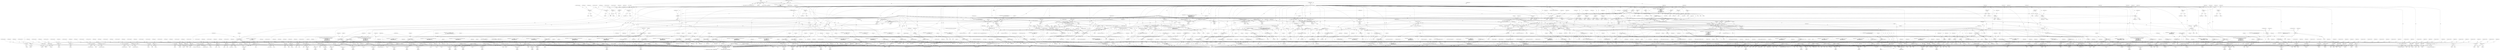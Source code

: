 digraph "0_tcpdump_289c672020280529fd382f3502efab7100d638ec@API" {
"1000314" [label="(Call,obj_tptr=tptr+sizeof(struct rsvp_object_header))"];
"1000184" [label="(Call,(const struct rsvp_object_header *)tptr)"];
"1000148" [label="(MethodParameterIn,const u_char *tptr)"];
"1000363" [label="(Call,ipaddr_string(ndo, obj_tptr))"];
"1000367" [label="(Call,obj_tptr + sizeof(struct in_addr))"];
"1000380" [label="(Call,obj_tptr+5)"];
"1000383" [label="(Call,EXTRACT_16BITS(obj_tptr + 6))"];
"1000384" [label="(Call,obj_tptr + 6)"];
"1000390" [label="(Call,obj_tptr+=8)"];
"1003366" [label="(Call,print_unknown_data(ndo, tptr + sizeof(struct rsvp_object_header), \"\n\t    \", /* FIXME indentation */\n                               rsvp_obj_len - sizeof(struct rsvp_object_header)))"];
"1000410" [label="(Call,ip6addr_string(ndo, obj_tptr))"];
"1000414" [label="(Call,obj_tptr + sizeof(struct in6_addr))"];
"1000427" [label="(Call,obj_tptr+sizeof(struct in6_addr)+1)"];
"1000433" [label="(Call,EXTRACT_16BITS(obj_tptr + sizeof(struct in6_addr) + 2))"];
"1000434" [label="(Call,obj_tptr + sizeof(struct in6_addr) + 2)"];
"1000443" [label="(Call,obj_tptr+=20)"];
"1000463" [label="(Call,ip6addr_string(ndo, obj_tptr))"];
"1000467" [label="(Call,EXTRACT_16BITS(obj_tptr+18))"];
"1000468" [label="(Call,obj_tptr+18)"];
"1000471" [label="(Call,ip6addr_string(ndo, obj_tptr + 20))"];
"1000473" [label="(Call,obj_tptr + 20)"];
"1000479" [label="(Call,obj_tptr+=36)"];
"1000499" [label="(Call,EXTRACT_32BITS(obj_tptr))"];
"1000502" [label="(Call,EXTRACT_16BITS(obj_tptr+6))"];
"1000503" [label="(Call,obj_tptr+6)"];
"1000506" [label="(Call,ip6addr_string(ndo, obj_tptr + 8))"];
"1000508" [label="(Call,obj_tptr + 8)"];
"1000514" [label="(Call,obj_tptr+=26)"];
"1000534" [label="(Call,ipaddr_string(ndo, obj_tptr))"];
"1000538" [label="(Call,EXTRACT_16BITS(obj_tptr+6))"];
"1000539" [label="(Call,obj_tptr+6)"];
"1000542" [label="(Call,ipaddr_string(ndo, obj_tptr + 8))"];
"1000544" [label="(Call,obj_tptr + 8)"];
"1000550" [label="(Call,obj_tptr+=12)"];
"1000571" [label="(Call,ipaddr_string(ndo, obj_tptr))"];
"1000575" [label="(Call,EXTRACT_16BITS(obj_tptr+6))"];
"1000576" [label="(Call,obj_tptr+6)"];
"1000579" [label="(Call,ipaddr_string(ndo, obj_tptr + 8))"];
"1000581" [label="(Call,obj_tptr + 8)"];
"1000587" [label="(Call,obj_tptr+=12)"];
"1000616" [label="(Call,ipaddr_string(ndo, obj_tptr))"];
"1000623" [label="(Call,obj_tptr+=sizeof(struct in_addr))"];
"1000644" [label="(Call,ip6addr_string(ndo, obj_tptr))"];
"1000651" [label="(Call,obj_tptr+=sizeof(struct in6_addr))"];
"1000681" [label="(Call,ipaddr_string(ndo, obj_tptr))"];
"1000688" [label="(Call,obj_tptr+=sizeof(struct in_addr))"];
"1000709" [label="(Call,ip6addr_string(ndo, obj_tptr))"];
"1000716" [label="(Call,obj_tptr+=sizeof(struct in6_addr))"];
"1000746" [label="(Call,EXTRACT_32BITS(obj_tptr))"];
"1000751" [label="(Call,obj_tptr+=4)"];
"1000770" [label="(Call,EXTRACT_32BITS(obj_tptr))"];
"1000775" [label="(Call,obj_tptr+=4)"];
"1000795" [label="(Call,EXTRACT_32BITS(obj_tptr))"];
"1000800" [label="(Call,EXTRACT_32BITS(obj_tptr+4))"];
"1000801" [label="(Call,obj_tptr+4)"];
"1000804" [label="(Call,EXTRACT_32BITS(obj_tptr + 8))"];
"1000805" [label="(Call,obj_tptr + 8)"];
"1000811" [label="(Call,obj_tptr+=12)"];
"1000843" [label="(Call,EXTRACT_24BITS(obj_tptr+1))"];
"1000840" [label="(Call,tok2str(rsvp_resstyle_values,\n                               \"Unknown\",\n                               EXTRACT_24BITS(obj_tptr+1)))"];
"1000844" [label="(Call,obj_tptr+1)"];
"1000852" [label="(Call,obj_tptr+=4)"];
"1000881" [label="(Call,ipaddr_string(ndo, obj_tptr))"];
"1000884" [label="(Call,EXTRACT_16BITS(obj_tptr + 6))"];
"1000885" [label="(Call,obj_tptr + 6)"];
"1000891" [label="(Call,obj_tptr+=8)"];
"1000911" [label="(Call,ip6addr_string(ndo, obj_tptr))"];
"1000914" [label="(Call,EXTRACT_16BITS(obj_tptr + 18))"];
"1000915" [label="(Call,obj_tptr + 18)"];
"1000921" [label="(Call,obj_tptr+=20)"];
"1000941" [label="(Call,ip6addr_string(ndo, obj_tptr))"];
"1000945" [label="(Call,EXTRACT_16BITS(obj_tptr+18))"];
"1000946" [label="(Call,obj_tptr+18)"];
"1000952" [label="(Call,ip6addr_string(ndo, obj_tptr+20))"];
"1000954" [label="(Call,obj_tptr+20)"];
"1000957" [label="(Call,EXTRACT_16BITS(obj_tptr + 38))"];
"1000958" [label="(Call,obj_tptr + 38)"];
"1000964" [label="(Call,obj_tptr+=40)"];
"1000984" [label="(Call,ipaddr_string(ndo, obj_tptr))"];
"1000987" [label="(Call,EXTRACT_16BITS(obj_tptr + 6))"];
"1000988" [label="(Call,obj_tptr + 6)"];
"1000994" [label="(Call,obj_tptr+=8)"];
"1001014" [label="(Call,ipaddr_string(ndo, obj_tptr))"];
"1001018" [label="(Call,EXTRACT_16BITS(obj_tptr+6))"];
"1001019" [label="(Call,obj_tptr+6)"];
"1001025" [label="(Call,ipaddr_string(ndo, obj_tptr+8))"];
"1001027" [label="(Call,obj_tptr+8)"];
"1001030" [label="(Call,EXTRACT_16BITS(obj_tptr + 12))"];
"1001031" [label="(Call,obj_tptr + 12)"];
"1001037" [label="(Call,obj_tptr+=16)"];
"1001066" [label="(Call,EXTRACT_16BITS(obj_tptr + 2))"];
"1001063" [label="(Call,tok2str(ethertype_values,\n                                   \"Unknown Protocol (0x%04x)\",\n                                   EXTRACT_16BITS(obj_tptr + 2)))"];
"1001067" [label="(Call,obj_tptr + 2)"];
"1001073" [label="(Call,obj_tptr+=4)"];
"1001095" [label="(Call,EXTRACT_16BITS(obj_tptr + 2))"];
"1001092" [label="(Call,tok2str(ethertype_values,\n                               \"Unknown Protocol (0x%04x)\",\n                               EXTRACT_16BITS(obj_tptr + 2)))"];
"1001096" [label="(Call,obj_tptr + 2)"];
"1001107" [label="(Call,obj_tptr + 4)"];
"1001122" [label="(Call,EXTRACT_16BITS(obj_tptr+4))"];
"1001121" [label="(Call,(EXTRACT_16BITS(obj_tptr+4))&0xfff)"];
"1001123" [label="(Call,obj_tptr+4)"];
"1001128" [label="(Call,EXTRACT_16BITS(obj_tptr + 6))"];
"1001127" [label="(Call,(EXTRACT_16BITS(obj_tptr + 6)) & 0xfff)"];
"1001129" [label="(Call,obj_tptr + 6)"];
"1001142" [label="(Call,EXTRACT_16BITS(obj_tptr+8))"];
"1001141" [label="(Call,(EXTRACT_16BITS(obj_tptr+8))&0xfff)"];
"1001143" [label="(Call,obj_tptr+8)"];
"1001148" [label="(Call,EXTRACT_16BITS(obj_tptr + 10))"];
"1001147" [label="(Call,(EXTRACT_16BITS(obj_tptr + 10)) & 0xfff)"];
"1001149" [label="(Call,obj_tptr + 10)"];
"1001156" [label="(Call,obj_tptr+=12)"];
"1001178" [label="(Call,EXTRACT_16BITS(obj_tptr + 2))"];
"1001175" [label="(Call,tok2str(ethertype_values,\n                               \"Unknown Protocol (0x%04x)\",\n                               EXTRACT_16BITS(obj_tptr + 2)))"];
"1001179" [label="(Call,obj_tptr + 2)"];
"1001191" [label="(Call,EXTRACT_32BITS(obj_tptr+4))"];
"1001190" [label="(Call,(EXTRACT_32BITS(obj_tptr+4))&0x7fffff)"];
"1001192" [label="(Call,obj_tptr+4)"];
"1001198" [label="(Call,EXTRACT_32BITS(obj_tptr+8))"];
"1001197" [label="(Call,(EXTRACT_32BITS(obj_tptr+8))&0x7fffff)"];
"1001199" [label="(Call,obj_tptr+8)"];
"1001208" [label="(Call,EXTRACT_16BITS(obj_tptr+4))"];
"1001207" [label="(Call,EXTRACT_16BITS(obj_tptr+4)>>7)"];
"1001206" [label="(Call,(EXTRACT_16BITS(obj_tptr+4)>>7)&3)"];
"1001205" [label="(Call,((EXTRACT_16BITS(obj_tptr+4)>>7)&3) == 0)"];
"1001209" [label="(Call,obj_tptr+4)"];
"1001221" [label="(Call,EXTRACT_16BITS(obj_tptr + 4))"];
"1001220" [label="(Call,EXTRACT_16BITS(obj_tptr + 4) >> 7)"];
"1001219" [label="(Call,(EXTRACT_16BITS(obj_tptr + 4) >> 7) & 3)"];
"1001218" [label="(Call,((EXTRACT_16BITS(obj_tptr + 4) >> 7) & 3) == 2)"];
"1001222" [label="(Call,obj_tptr + 4)"];
"1001233" [label="(Call,obj_tptr+=12)"];
"1001272" [label="(Call,obj_tptr+1)"];
"1001277" [label="(Call,obj_tptr+1)"];
"1001284" [label="(Call,EXTRACT_16BITS(obj_tptr+2))"];
"1001281" [label="(Call,tok2str(gmpls_payload_values,\n                               \"Unknown\",\n                               EXTRACT_16BITS(obj_tptr+2)))"];
"1001285" [label="(Call,obj_tptr+2)"];
"1001288" [label="(Call,EXTRACT_16BITS(obj_tptr + 2))"];
"1001289" [label="(Call,obj_tptr + 2)"];
"1001295" [label="(Call,obj_tptr+=4)"];
"1001323" [label="(Call,obj_tptr + 1)"];
"1001377" [label="(Call,obj_tptr+6)"];
"1001405" [label="(Call,ipaddr_string(ndo, obj_tptr+2))"];
"1001407" [label="(Call,obj_tptr+2)"];
"1001412" [label="(Call,obj_tptr+6)"];
"1001419" [label="(Call,obj_tptr + 7)"];
"1001448" [label="(Call,obj_tptr+2)"];
"1001453" [label="(Call,obj_tptr+2)"];
"1001462" [label="(Call,obj_tptr+3)"];
"1001470" [label="(Call,obj_tptr+3)"];
"1001473" [label="(Call,EXTRACT_32BITS(obj_tptr + 4))"];
"1001474" [label="(Call,obj_tptr + 4)"];
"1001480" [label="(Call,obj_tptr+1)"];
"1001483" [label="(Call,obj_tptr+=*(obj_tptr+1))"];
"1001486" [label="(Call,obj_tptr+1)"];
"1001516" [label="(Call,EXTRACT_32BITS(obj_tptr))"];
"1001518" [label="(Call,EXTRACT_32BITS(obj_tptr + 4))"];
"1001519" [label="(Call,obj_tptr + 4)"];
"1001525" [label="(Call,obj_tptr+=8)"];
"1001554" [label="(Call,EXTRACT_32BITS(obj_tptr))"];
"1001556" [label="(Call,EXTRACT_32BITS(obj_tptr + 4))"];
"1001557" [label="(Call,obj_tptr + 4)"];
"1001563" [label="(Call,obj_tptr+=8)"];
"1001587" [label="(Call,obj_tptr+3)"];
"1001617" [label="(Call,obj_tptr + 4 + i)"];
"1001638" [label="(Call,obj_tptr+1)"];
"1001646" [label="(Call,obj_tptr+2)"];
"1001650" [label="(Call,obj_tptr + 2)"];
"1001658" [label="(Call,obj_tptr+3)"];
"1001661" [label="(Call,obj_tptr+=4+*(obj_tptr+3))"];
"1001666" [label="(Call,obj_tptr+3)"];
"1001706" [label="(Call,EXTRACT_16BITS(obj_tptr))"];
"1001704" [label="(Call,subobj_len  = EXTRACT_16BITS(obj_tptr))"];
"1001748" [label="(Call,subobj_len < 4)"];
"1001747" [label="(Call,subobj_len < 4 || subobj_len > total_subobj_len)"];
"1001751" [label="(Call,subobj_len > total_subobj_len)"];
"1001765" [label="(Call,subobj_len < 8)"];
"1001890" [label="(Call,total_subobj_len-=subobj_len)"];
"1001695" [label="(Call,total_subobj_len > 0)"];
"1001700" [label="(Call,total_subobj_len < 4)"];
"1001893" [label="(Call,obj_tptr+=subobj_len)"];
"1001896" [label="(Call,obj_tlen+=subobj_len)"];
"1001786" [label="(Call,subobj_len < 20)"];
"1001824" [label="(Call,subobj_len < 16)"];
"1001864" [label="(Call,subobj_len < 8)"];
"1001711" [label="(Call,EXTRACT_16BITS(obj_tptr+2))"];
"1001710" [label="(Call,(EXTRACT_16BITS(obj_tptr+2))>>8)"];
"1001708" [label="(Call,subobj_type = (EXTRACT_16BITS(obj_tptr+2))>>8)"];
"1001732" [label="(Call,tok2str(rsvp_obj_generalized_uni_values, \"Unknown\", subobj_type))"];
"1001712" [label="(Call,obj_tptr+2)"];
"1001719" [label="(Call,EXTRACT_16BITS(obj_tptr+2))"];
"1001718" [label="(Call,(EXTRACT_16BITS(obj_tptr+2))&0x00FF)"];
"1001716" [label="(Call,af = (EXTRACT_16BITS(obj_tptr+2))&0x00FF)"];
"1001739" [label="(Call,tok2str(af_values, \"Unknown\", af))"];
"1001720" [label="(Call,obj_tptr+2)"];
"1001778" [label="(Call,ipaddr_string(ndo, obj_tptr + 4))"];
"1001799" [label="(Call,ip6addr_string(ndo, obj_tptr + 4))"];
"1001780" [label="(Call,obj_tptr + 4)"];
"1001801" [label="(Call,obj_tptr + 4)"];
"1001840" [label="(Call,EXTRACT_32BITS(obj_tptr+4))"];
"1001839" [label="(Call,(EXTRACT_32BITS(obj_tptr+4))>>31)"];
"1001841" [label="(Call,obj_tptr+4)"];
"1001847" [label="(Call,EXTRACT_32BITS(obj_tptr+4))"];
"1001846" [label="(Call,(EXTRACT_32BITS(obj_tptr+4))&0xFF)"];
"1001848" [label="(Call,obj_tptr+4)"];
"1001853" [label="(Call,EXTRACT_32BITS(obj_tptr+8))"];
"1001854" [label="(Call,obj_tptr+8)"];
"1001857" [label="(Call,EXTRACT_32BITS(obj_tptr + 12))"];
"1001858" [label="(Call,obj_tptr + 12)"];
"1001879" [label="(Call,EXTRACT_32BITS(obj_tptr + 4))"];
"1001878" [label="(Call,(EXTRACT_32BITS(obj_tptr + 4)) >> 24)"];
"1001880" [label="(Call,obj_tptr + 4)"];
"1001932" [label="(Call,ipaddr_string(ndo, obj_tptr))"];
"1001935" [label="(Call,EXTRACT_32BITS(obj_tptr + 4))"];
"1001936" [label="(Call,obj_tptr + 4)"];
"1001942" [label="(Call,obj_tptr+=8)"];
"1001968" [label="(Call,ip6addr_string(ndo, obj_tptr))"];
"1001971" [label="(Call,EXTRACT_32BITS(obj_tptr + 16))"];
"1001972" [label="(Call,obj_tptr + 16)"];
"1001978" [label="(Call,obj_tptr+=20)"];
"1002009" [label="(Call,EXTRACT_32BITS(obj_tptr))"];
"1002014" [label="(Call,obj_tptr+=4)"];
"1002052" [label="(Call,EXTRACT_16BITS(obj_tptr + 2))"];
"1002051" [label="(Call,EXTRACT_16BITS(obj_tptr + 2) << 2)"];
"1002053" [label="(Call,obj_tptr + 2)"];
"1002057" [label="(Call,obj_tptr+=4)"];
"1002071" [label="(Call,EXTRACT_16BITS(obj_tptr+2))"];
"1002070" [label="(Call,EXTRACT_16BITS(obj_tptr+2)<<2)"];
"1002068" [label="(Call,intserv_serv_tlen=EXTRACT_16BITS(obj_tptr+2)<<2)"];
"1002110" [label="(Call,intserv_serv_tlen>=4)"];
"1002128" [label="(Call,intserv_serv_tlen-=processed)"];
"1002072" [label="(Call,obj_tptr+2)"];
"1002096" [label="(Call,obj_tptr+1)"];
"1002103" [label="(Call,obj_tptr+=4)"];
"1002116" [label="(Call,rsvp_intserv_print(ndo, obj_tptr, obj_tlen))"];
"1002064" [label="(Call,obj_tlen >= 4)"];
"1002106" [label="(Call,obj_tlen-=4)"];
"1002114" [label="(Call,processed = rsvp_intserv_print(ndo, obj_tptr, obj_tlen))"];
"1002121" [label="(Call,processed == 0)"];
"1002125" [label="(Call,obj_tlen-=processed)"];
"1002131" [label="(Call,obj_tptr+=processed)"];
"1002160" [label="(Call,ipaddr_string(ndo, obj_tptr))"];
"1002163" [label="(Call,EXTRACT_16BITS(obj_tptr + 6))"];
"1002164" [label="(Call,obj_tptr + 6)"];
"1002170" [label="(Call,obj_tptr+=8)"];
"1002190" [label="(Call,ip6addr_string(ndo, obj_tptr))"];
"1002193" [label="(Call,EXTRACT_16BITS(obj_tptr + 18))"];
"1002194" [label="(Call,obj_tptr + 18)"];
"1002200" [label="(Call,obj_tptr+=20)"];
"1002220" [label="(Call,ip6addr_string(ndo, obj_tptr))"];
"1002223" [label="(Call,EXTRACT_24BITS(obj_tptr + 17))"];
"1002224" [label="(Call,obj_tptr + 17)"];
"1002230" [label="(Call,obj_tptr+=20)"];
"1002250" [label="(Call,ipaddr_string(ndo, obj_tptr))"];
"1002253" [label="(Call,EXTRACT_16BITS(obj_tptr + 18))"];
"1002254" [label="(Call,obj_tptr + 18)"];
"1002260" [label="(Call,obj_tptr+=20)"];
"1002280" [label="(Call,ip6addr_string(ndo, obj_tptr))"];
"1002284" [label="(Call,EXTRACT_16BITS(obj_tptr+18))"];
"1002285" [label="(Call,obj_tptr+18)"];
"1002291" [label="(Call,ip6addr_string(ndo, obj_tptr+20))"];
"1002293" [label="(Call,obj_tptr+20)"];
"1002296" [label="(Call,EXTRACT_16BITS(obj_tptr + 38))"];
"1002297" [label="(Call,obj_tptr + 38)"];
"1002303" [label="(Call,obj_tptr+=40)"];
"1002323" [label="(Call,ipaddr_string(ndo, obj_tptr))"];
"1002326" [label="(Call,EXTRACT_16BITS(obj_tptr + 6))"];
"1002327" [label="(Call,obj_tptr + 6)"];
"1002333" [label="(Call,obj_tptr+=8)"];
"1002353" [label="(Call,ipaddr_string(ndo, obj_tptr))"];
"1002357" [label="(Call,EXTRACT_16BITS(obj_tptr+6))"];
"1002358" [label="(Call,obj_tptr+6)"];
"1002364" [label="(Call,ipaddr_string(ndo, obj_tptr+8))"];
"1002366" [label="(Call,obj_tptr+8)"];
"1002369" [label="(Call,EXTRACT_16BITS(obj_tptr + 12))"];
"1002370" [label="(Call,obj_tptr + 12)"];
"1002376" [label="(Call,obj_tptr+=16)"];
"1002390" [label="(Call,(const struct rsvp_obj_frr_t *)obj_tptr)"];
"1002386" [label="(Call,obj_ptr.rsvp_obj_frr = (const struct rsvp_obj_frr_t *)obj_tptr)"];
"1002484" [label="(Call,obj_tptr+=sizeof(struct rsvp_obj_frr_t))"];
"1002568" [label="(Call,obj_tptr+=16)"];
"1002595" [label="(Call,ipaddr_string(ndo, obj_tptr))"];
"1002598" [label="(Call,ipaddr_string(ndo, obj_tptr + 4))"];
"1002600" [label="(Call,obj_tptr + 4)"];
"1002606" [label="(Call,obj_tptr+=8)"];
"1002629" [label="(Call,EXTRACT_32BITS(obj_tptr))"];
"1002628" [label="(Call,EXTRACT_32BITS(obj_tptr) & 0x7)"];
"1002635" [label="(Call,obj_tptr+=4)"];
"1002660" [label="(Call,obj_tptr+5)"];
"1002665" [label="(Call,EXTRACT_16BITS(obj_tptr+6))"];
"1002663" [label="(Call,error_value=EXTRACT_16BITS(obj_tptr+6))"];
"1002703" [label="(Call,tok2str(rsvp_obj_error_code_routing_values,\"unknown\",error_value))"];
"1002717" [label="(Call,tok2str(rsvp_obj_error_code_diffserv_te_values,\"unknown\",error_value))"];
"1002666" [label="(Call,obj_tptr+6)"];
"1002677" [label="(Call,ipaddr_string(ndo, obj_tptr))"];
"1002682" [label="(Call,obj_tptr+4)"];
"1002734" [label="(Call,obj_tptr+=8)"];
"1002750" [label="(Call,obj_tptr+17)"];
"1002755" [label="(Call,EXTRACT_16BITS(obj_tptr+18))"];
"1002753" [label="(Call,error_value=EXTRACT_16BITS(obj_tptr+18))"];
"1002793" [label="(Call,tok2str(rsvp_obj_error_code_routing_values,\"unknown\",error_value))"];
"1002756" [label="(Call,obj_tptr+18)"];
"1002767" [label="(Call,ip6addr_string(ndo, obj_tptr))"];
"1002772" [label="(Call,obj_tptr+16)"];
"1002804" [label="(Call,obj_tptr+=20)"];
"1002827" [label="(Call,EXTRACT_16BITS(obj_tptr+2))"];
"1002825" [label="(Call,padbytes = EXTRACT_16BITS(obj_tptr+2))"];
"1002849" [label="(Call,obj_tlen >= 2 + padbytes)"];
"1002876" [label="(Call,obj_tlen < *(obj_tptr+1))"];
"1002886" [label="(Call,*(obj_tptr+1) < 2)"];
"1002907" [label="(Call,obj_tlen-=*(obj_tptr+1))"];
"1002913" [label="(Call,obj_tptr+=*(obj_tptr+1))"];
"1002872" [label="(Call,obj_tptr + 1)"];
"1002879" [label="(Call,obj_tptr+1)"];
"1002888" [label="(Call,obj_tptr+1)"];
"1002895" [label="(Call,print_unknown_data(ndo, obj_tptr + 2, \"\n\t\t\", *(obj_tptr + 1) - 2))"];
"1002897" [label="(Call,obj_tptr + 2)"];
"1002903" [label="(Call,obj_tptr + 1)"];
"1002910" [label="(Call,obj_tptr+1)"];
"1002916" [label="(Call,obj_tptr+1)"];
"1002851" [label="(Call,2 + padbytes)"];
"1002828" [label="(Call,obj_tptr+2)"];
"1002839" [label="(Call,EXTRACT_16BITS(obj_tptr))"];
"1002845" [label="(Call,obj_tptr+=4)"];
"1002950" [label="(Call,EXTRACT_24BITS(obj_tptr + 1))"];
"1002951" [label="(Call,obj_tptr + 1)"];
"1002957" [label="(Call,obj_tptr+=4)"];
"1002973" [label="(Call,EXTRACT_32BITS(obj_tptr))"];
"1002975" [label="(Call,EXTRACT_32BITS(obj_tptr))"];
"1002980" [label="(Call,obj_tptr+=4)"];
"1003006" [label="(Call,(const struct rsvp_obj_integrity_t *)obj_tptr)"];
"1003002" [label="(Call,obj_ptr.rsvp_obj_integrity = (const struct rsvp_obj_integrity_t *)obj_tptr)"];
"1003122" [label="(Call,obj_tptr+=sizeof(struct rsvp_obj_integrity_t))"];
"1003154" [label="(Call,EXTRACT_32BITS(obj_tptr))"];
"1003151" [label="(Call,bittok2str(rsvp_obj_admin_status_flag_values, \"none\",\n                                  EXTRACT_32BITS(obj_tptr)))"];
"1003159" [label="(Call,obj_tptr+=4)"];
"1003183" [label="(Call,EXTRACT_16BITS(obj_tptr))"];
"1003182" [label="(Call,EXTRACT_16BITS(obj_tptr)>>8)"];
"1003180" [label="(Call,action = (EXTRACT_16BITS(obj_tptr)>>8))"];
"1003194" [label="(Call,tok2str(rsvp_obj_label_set_action_values, \"Unknown\", action))"];
"1003201" [label="(Call,EXTRACT_32BITS(obj_tptr))"];
"1003200" [label="(Call,EXTRACT_32BITS(obj_tptr) & 0x7F)"];
"1003224" [label="(Call,EXTRACT_32BITS(obj_tptr+4))"];
"1003225" [label="(Call,obj_tptr+4)"];
"1003228" [label="(Call,EXTRACT_32BITS(obj_tptr + 8))"];
"1003229" [label="(Call,obj_tptr + 8)"];
"1003235" [label="(Call,obj_tptr+=12)"];
"1003243" [label="(Call,obj_tptr+=4)"];
"1003263" [label="(Call,EXTRACT_32BITS(obj_tptr))"];
"1003265" [label="(Call,obj_tptr+=4)"];
"1003299" [label="(Call,ipaddr_string(ndo, obj_tptr))"];
"1003305" [label="(Call,obj_tptr+=4)"];
"1003324" [label="(Call,ip6addr_string(ndo, obj_tptr))"];
"1003330" [label="(Call,obj_tptr+=16)"];
"1003350" [label="(Call,print_unknown_data(ndo, obj_tptr, \"\n\t    \", obj_tlen))"];
"1002127" [label="(Identifier,processed)"];
"1001284" [label="(Call,EXTRACT_16BITS(obj_tptr+2))"];
"1001639" [label="(Identifier,obj_tptr)"];
"1002355" [label="(Identifier,obj_tptr)"];
"1001853" [label="(Call,EXTRACT_32BITS(obj_tptr+8))"];
"1000711" [label="(Identifier,obj_tptr)"];
"1000990" [label="(Literal,6)"];
"1000445" [label="(Literal,20)"];
"1001006" [label="(Call,ND_PRINT((ndo, \"%s  IPv4 Tunnel Sender Address: %s, LSP ID: 0x%04x\"\n                       \"%s  Sub-Group Originator ID: %s, Sub-Group ID: 0x%04x\",\n                       ident,\n                       ipaddr_string(ndo, obj_tptr),\n                       EXTRACT_16BITS(obj_tptr+6),\n                       ident,\n                       ipaddr_string(ndo, obj_tptr+8),\n                       EXTRACT_16BITS(obj_tptr + 12))))"];
"1001700" [label="(Call,total_subobj_len < 4)"];
"1001847" [label="(Call,EXTRACT_32BITS(obj_tptr+4))"];
"1000646" [label="(Identifier,obj_tptr)"];
"1002096" [label="(Call,obj_tptr+1)"];
"1003326" [label="(Identifier,obj_tptr)"];
"1001766" [label="(Identifier,subobj_len)"];
"1003180" [label="(Call,action = (EXTRACT_16BITS(obj_tptr)>>8))"];
"1001144" [label="(Identifier,obj_tptr)"];
"1001197" [label="(Call,(EXTRACT_32BITS(obj_tptr+8))&0x7fffff)"];
"1001130" [label="(Identifier,obj_tptr)"];
"1001647" [label="(Identifier,obj_tptr)"];
"1001733" [label="(Identifier,rsvp_obj_generalized_uni_values)"];
"1001714" [label="(Literal,2)"];
"1001120" [label="(Block,)"];
"1001040" [label="(ControlStructure,break;)"];
"1002852" [label="(Literal,2)"];
"1001208" [label="(Call,EXTRACT_16BITS(obj_tptr+4))"];
"1002848" [label="(ControlStructure,while(obj_tlen >= 2 + padbytes))"];
"1001722" [label="(Literal,2)"];
"1002706" [label="(Identifier,error_value)"];
"1001314" [label="(Block,)"];
"1002296" [label="(Call,EXTRACT_16BITS(obj_tptr + 38))"];
"1002919" [label="(ControlStructure,break;)"];
"1003324" [label="(Call,ip6addr_string(ndo, obj_tptr))"];
"1001563" [label="(Call,obj_tptr+=8)"];
"1002881" [label="(Literal,1)"];
"1002877" [label="(Identifier,obj_tlen)"];
"1000753" [label="(Literal,4)"];
"1003152" [label="(Identifier,rsvp_obj_admin_status_flag_values)"];
"1000470" [label="(Literal,18)"];
"1001175" [label="(Call,tok2str(ethertype_values,\n                               \"Unknown Protocol (0x%04x)\",\n                               EXTRACT_16BITS(obj_tptr + 2)))"];
"1001660" [label="(Literal,3)"];
"1001933" [label="(Identifier,ndo)"];
"1002109" [label="(ControlStructure,while (intserv_serv_tlen>=4))"];
"1001843" [label="(Literal,4)"];
"1002597" [label="(Identifier,obj_tptr)"];
"1002805" [label="(Identifier,obj_tptr)"];
"1002917" [label="(Identifier,obj_tptr)"];
"1000533" [label="(Block,)"];
"1001483" [label="(Call,obj_tptr+=*(obj_tptr+1))"];
"1001063" [label="(Call,tok2str(ethertype_values,\n                                   \"Unknown Protocol (0x%04x)\",\n                                   EXTRACT_16BITS(obj_tptr + 2)))"];
"1002352" [label="(Block,)"];
"1000873" [label="(Call,ND_PRINT((ndo, \"%s  Source Address: %s, Source Port: %u\",\n                       ident,\n                       ipaddr_string(ndo, obj_tptr),\n                       EXTRACT_16BITS(obj_tptr + 6))))"];
"1000985" [label="(Identifier,ndo)"];
"1002569" [label="(Identifier,obj_tptr)"];
"1000887" [label="(Literal,6)"];
"1000379" [label="(Call,*(obj_tptr+5))"];
"1001095" [label="(Call,EXTRACT_16BITS(obj_tptr + 2))"];
"1002226" [label="(Literal,17)"];
"1001133" [label="(Call,ND_PRINT((ndo, \"%s  Maximum VPI/VCI: %u/%u\",\n                       ident,\n                       (EXTRACT_16BITS(obj_tptr+8))&0xfff,\n                       (EXTRACT_16BITS(obj_tptr + 10)) & 0xfff)))"];
"1002769" [label="(Identifier,obj_tptr)"];
"1001024" [label="(Block,)"];
"1002940" [label="(Call,ND_PRINT((ndo, \"%s  Flags [0x%02x], epoch: %u\",\n                       ident,\n                       *obj_tptr,\n                       EXTRACT_24BITS(obj_tptr + 1))))"];
"1003181" [label="(Identifier,action)"];
"1001782" [label="(Literal,4)"];
"1002766" [label="(Block,)"];
"1003149" [label="(Block,)"];
"1002851" [label="(Call,2 + padbytes)"];
"1002189" [label="(Block,)"];
"1001131" [label="(Literal,6)"];
"1002353" [label="(Call,ipaddr_string(ndo, obj_tptr))"];
"1000321" [label="(Identifier,obj_tlen)"];
"1000923" [label="(Literal,20)"];
"1001792" [label="(Call,ND_PRINT((ndo, \"%s    UNI IPv6 TNA address: %s\",\n                                   ident, ip6addr_string(ndo, obj_tptr + 4))))"];
"1002161" [label="(Identifier,ndo)"];
"1002333" [label="(Call,obj_tptr+=8)"];
"1001825" [label="(Identifier,subobj_len)"];
"1002981" [label="(Identifier,obj_tptr)"];
"1001484" [label="(Identifier,obj_tptr)"];
"1002283" [label="(Block,)"];
"1001179" [label="(Call,obj_tptr + 2)"];
"1001713" [label="(Identifier,obj_tptr)"];
"1002386" [label="(Call,obj_ptr.rsvp_obj_frr = (const struct rsvp_obj_frr_t *)obj_tptr)"];
"1000446" [label="(ControlStructure,break;)"];
"1001791" [label="(Literal,1)"];
"1000371" [label="(Call,ND_PRINT((ndo, \"%s  Flags: [0x%02x], DestPort %u\",\n                       ident,\n                       *(obj_tptr+5),\n                       EXTRACT_16BITS(obj_tptr + 6))))"];
"1002716" [label="(Block,)"];
"1001841" [label="(Call,obj_tptr+4)"];
"1002771" [label="(Call,*(obj_tptr+16))"];
"1003299" [label="(Call,ipaddr_string(ndo, obj_tptr))"];
"1001864" [label="(Call,subobj_len < 8)"];
"1002172" [label="(Literal,8)"];
"1001151" [label="(Literal,10)"];
"1002368" [label="(Literal,8)"];
"1002626" [label="(Block,)"];
"1002888" [label="(Call,obj_tptr+1)"];
"1003237" [label="(Literal,12)"];
"1002663" [label="(Call,error_value=EXTRACT_16BITS(obj_tptr+6))"];
"1001776" [label="(Block,)"];
"1002486" [label="(Call,sizeof(struct rsvp_obj_frr_t))"];
"1002378" [label="(Literal,16)"];
"1002328" [label="(Identifier,obj_tptr)"];
"1000707" [label="(Block,)"];
"1000917" [label="(Literal,18)"];
"1002298" [label="(Identifier,obj_tptr)"];
"1000805" [label="(Call,obj_tptr + 8)"];
"1002887" [label="(Call,*(obj_tptr+1))"];
"1003144" [label="(Call,ND_PRINT((ndo, \"%s  Flags [%s]\", ident,\n                       bittok2str(rsvp_obj_admin_status_flag_values, \"none\",\n                                  EXTRACT_32BITS(obj_tptr)))))"];
"1001892" [label="(Identifier,subobj_len)"];
"1002242" [label="(Call,ND_PRINT((ndo, \"%s  Source Address: %s, LSP-ID: 0x%04x\",\n                       ident,\n                       ipaddr_string(ndo, obj_tptr),\n                       EXTRACT_16BITS(obj_tptr + 18))))"];
"1002829" [label="(Identifier,obj_tptr)"];
"1001018" [label="(Call,EXTRACT_16BITS(obj_tptr+6))"];
"1001236" [label="(ControlStructure,break;)"];
"1001823" [label="(ControlStructure,if (subobj_len < 16))"];
"1001721" [label="(Identifier,obj_tptr)"];
"1002596" [label="(Identifier,ndo)"];
"1002571" [label="(ControlStructure,break;)"];
"1000994" [label="(Call,obj_tptr+=8)"];
"1000644" [label="(Call,ip6addr_string(ndo, obj_tptr))"];
"1000910" [label="(Block,)"];
"1002975" [label="(Call,EXTRACT_32BITS(obj_tptr))"];
"1001662" [label="(Identifier,obj_tptr)"];
"1000941" [label="(Call,ip6addr_string(ndo, obj_tptr))"];
"1002828" [label="(Call,obj_tptr+2)"];
"1001646" [label="(Call,obj_tptr+2)"];
"1001028" [label="(Identifier,obj_tptr)"];
"1001525" [label="(Call,obj_tptr+=8)"];
"1000482" [label="(ControlStructure,break;)"];
"1001780" [label="(Call,obj_tptr + 4)"];
"1001914" [label="(Block,)"];
"1002379" [label="(ControlStructure,break;)"];
"1002797" [label="(Identifier,error_value)"];
"1001191" [label="(Call,EXTRACT_32BITS(obj_tptr+4))"];
"1000491" [label="(Call,ND_PRINT((ndo, \"%s  IPv6 P2MP LSP ID: 0x%08x, Tunnel ID: 0x%04x, Extended Tunnel ID: %s\",\n                       ident,\n                       EXTRACT_32BITS(obj_tptr),\n                       EXTRACT_16BITS(obj_tptr+6),\n                       ip6addr_string(ndo, obj_tptr + 8))))"];
"1000710" [label="(Identifier,ndo)"];
"1001944" [label="(Literal,8)"];
"1001325" [label="(Literal,1)"];
"1001942" [label="(Call,obj_tptr+=8)"];
"1002886" [label="(Call,*(obj_tptr+1) < 2)"];
"1000545" [label="(Identifier,obj_tptr)"];
"1001770" [label="(Literal,1)"];
"1000553" [label="(ControlStructure,break;)"];
"1001419" [label="(Call,obj_tptr + 7)"];
"1002830" [label="(Literal,2)"];
"1000880" [label="(Block,)"];
"1002017" [label="(ControlStructure,break;)"];
"1001150" [label="(Identifier,obj_tptr)"];
"1002795" [label="(Literal,\"unknown\")"];
"1001233" [label="(Call,obj_tptr+=12)"];
"1001055" [label="(Block,)"];
"1001278" [label="(Identifier,obj_tptr)"];
"1002879" [label="(Call,obj_tptr+1)"];
"1002619" [label="(Block,)"];
"1002958" [label="(Identifier,obj_tptr)"];
"1000409" [label="(Block,)"];
"1001234" [label="(Identifier,obj_tptr)"];
"1002126" [label="(Identifier,obj_tlen)"];
"1001026" [label="(Identifier,ndo)"];
"1001718" [label="(Call,(EXTRACT_16BITS(obj_tptr+2))&0x00FF)"];
"1001704" [label="(Call,subobj_len  = EXTRACT_16BITS(obj_tptr))"];
"1001122" [label="(Call,EXTRACT_16BITS(obj_tptr+4))"];
"1002364" [label="(Call,ipaddr_string(ndo, obj_tptr+8))"];
"1003226" [label="(Identifier,obj_tptr)"];
"1001735" [label="(Identifier,subobj_type)"];
"1002015" [label="(Identifier,obj_tptr)"];
"1003307" [label="(Literal,4)"];
"1000655" [label="(ControlStructure,break;)"];
"1001968" [label="(Call,ip6addr_string(ndo, obj_tptr))"];
"1000692" [label="(ControlStructure,break;)"];
"1003227" [label="(Literal,4)"];
"1002666" [label="(Call,obj_tptr+6)"];
"1003261" [label="(Block,)"];
"1001455" [label="(Literal,2)"];
"1001285" [label="(Call,obj_tptr+2)"];
"1001732" [label="(Call,tok2str(rsvp_obj_generalized_uni_values, \"Unknown\", subobj_type))"];
"1001750" [label="(Literal,4)"];
"1000368" [label="(Identifier,obj_tptr)"];
"1000516" [label="(Literal,26)"];
"1001726" [label="(Identifier,ndo)"];
"1001220" [label="(Call,EXTRACT_16BITS(obj_tptr + 4) >> 7)"];
"1002162" [label="(Identifier,obj_tptr)"];
"1002367" [label="(Identifier,obj_tptr)"];
"1003188" [label="(Identifier,ndo)"];
"1000997" [label="(ControlStructure,break;)"];
"1001148" [label="(Call,EXTRACT_16BITS(obj_tptr + 10))"];
"1002806" [label="(Literal,20)"];
"1002909" [label="(Call,*(obj_tptr+1))"];
"1001198" [label="(Call,EXTRACT_32BITS(obj_tptr+8))"];
"1001661" [label="(Call,obj_tptr+=4+*(obj_tptr+3))"];
"1002598" [label="(Call,ipaddr_string(ndo, obj_tptr + 4))"];
"1000364" [label="(Identifier,ndo)"];
"1001756" [label="(Identifier,subobj_type)"];
"1001708" [label="(Call,subobj_type = (EXTRACT_16BITS(obj_tptr+2))>>8)"];
"1001201" [label="(Literal,8)"];
"1001469" [label="(Call,*(obj_tptr+3))"];
"1001852" [label="(Block,)"];
"1001486" [label="(Call,obj_tptr+1)"];
"1002849" [label="(Call,obj_tlen >= 2 + padbytes)"];
"1000913" [label="(Identifier,obj_tptr)"];
"1002897" [label="(Call,obj_tptr + 2)"];
"1001141" [label="(Call,(EXTRACT_16BITS(obj_tptr+8))&0xfff)"];
"1000842" [label="(Literal,\"Unknown\")"];
"1002980" [label="(Call,obj_tptr+=4)"];
"1000526" [label="(Call,ND_PRINT((ndo, \"%s  IPv4 P2MP LSP ID: %s, Tunnel ID: 0x%04x, Extended Tunnel ID: %s\",\n                       ident,\n                       ipaddr_string(ndo, obj_tptr),\n                       EXTRACT_16BITS(obj_tptr+6),\n                       ipaddr_string(ndo, obj_tptr + 8))))"];
"1000960" [label="(Literal,38)"];
"1000739" [label="(Call,ND_PRINT((ndo, \"%s  Label: %u\", ident, EXTRACT_32BITS(obj_tptr))))"];
"1000798" [label="(Identifier,ident)"];
"1001312" [label="(Identifier,obj_tlen)"];
"1001190" [label="(Call,(EXTRACT_32BITS(obj_tptr+4))&0x7fffff)"];
"1002098" [label="(Literal,1)"];
"1001982" [label="(Identifier,hexdump)"];
"1001786" [label="(Call,subobj_len < 20)"];
"1002120" [label="(ControlStructure,if (processed == 0))"];
"1001032" [label="(Identifier,obj_tptr)"];
"1000775" [label="(Call,obj_tptr+=4)"];
"1001767" [label="(Literal,8)"];
"1001849" [label="(Identifier,obj_tptr)"];
"1002219" [label="(Block,)"];
"1003322" [label="(Block,)"];
"1003305" [label="(Call,obj_tptr+=4)"];
"1000504" [label="(Identifier,obj_tptr)"];
"1000751" [label="(Call,obj_tptr+=4)"];
"1000418" [label="(Call,ND_PRINT((ndo, \"%s  Flags: [0x%02x], DestPort %u\",\n                       ident,\n                       *(obj_tptr+sizeof(struct in6_addr)+1),\n                       EXTRACT_16BITS(obj_tptr + sizeof(struct in6_addr) + 2))))"];
"1003228" [label="(Call,EXTRACT_32BITS(obj_tptr + 8))"];
"1000616" [label="(Call,ipaddr_string(ndo, obj_tptr))"];
"1001711" [label="(Call,EXTRACT_16BITS(obj_tptr+2))"];
"1001878" [label="(Call,(EXTRACT_32BITS(obj_tptr + 4)) >> 24)"];
"1002116" [label="(Call,rsvp_intserv_print(ndo, obj_tptr, obj_tlen))"];
"1002251" [label="(Identifier,ndo)"];
"1002362" [label="(Identifier,ident)"];
"1002850" [label="(Identifier,obj_tlen)"];
"1001709" [label="(Identifier,subobj_type)"];
"1000951" [label="(Block,)"];
"1000472" [label="(Identifier,ndo)"];
"1002044" [label="(Block,)"];
"1001039" [label="(Literal,16)"];
"1002758" [label="(Literal,18)"];
"1000986" [label="(Identifier,obj_tptr)"];
"1001123" [label="(Call,obj_tptr+4)"];
"1001228" [label="(Literal,\"23\")"];
"1003231" [label="(Literal,8)"];
"1001870" [label="(Literal,1)"];
"1001537" [label="(Block,)"];
"1002826" [label="(Identifier,padbytes)"];
"1003297" [label="(Block,)"];
"1001482" [label="(Literal,1)"];
"1000625" [label="(Call,sizeof(struct in_addr))"];
"1000746" [label="(Call,EXTRACT_32BITS(obj_tptr))"];
"1001030" [label="(Call,EXTRACT_16BITS(obj_tptr + 12))"];
"1001213" [label="(Literal,3)"];
"1002773" [label="(Identifier,obj_tptr)"];
"1002250" [label="(Call,ipaddr_string(ndo, obj_tptr))"];
"1000469" [label="(Identifier,obj_tptr)"];
"1000455" [label="(Call,ND_PRINT((ndo, \"%s  IPv6 Tunnel EndPoint: %s, Tunnel ID: 0x%04x, Extended Tunnel ID: %s\",\n                       ident,\n                       ip6addr_string(ndo, obj_tptr),\n                       EXTRACT_16BITS(obj_tptr+18),\n                       ip6addr_string(ndo, obj_tptr + 20))))"];
"1001273" [label="(Identifier,obj_tptr)"];
"1002752" [label="(Literal,17)"];
"1003171" [label="(Block,)"];
"1001527" [label="(Literal,8)"];
"1002911" [label="(Identifier,obj_tptr)"];
"1001149" [label="(Call,obj_tptr + 10)"];
"1003378" [label="(Identifier,tptr)"];
"1000534" [label="(Call,ipaddr_string(ndo, obj_tptr))"];
"1002056" [label="(Literal,2)"];
"1001669" [label="(ControlStructure,break;)"];
"1000583" [label="(Literal,8)"];
"1002293" [label="(Call,obj_tptr+20)"];
"1002365" [label="(Identifier,ndo)"];
"1000720" [label="(ControlStructure,break;)"];
"1001972" [label="(Call,obj_tptr + 16)"];
"1003155" [label="(Identifier,obj_tptr)"];
"1003266" [label="(Identifier,obj_tptr)"];
"1002637" [label="(Literal,4)"];
"1002071" [label="(Call,EXTRACT_16BITS(obj_tptr+2))"];
"1002568" [label="(Call,obj_tptr+=16)"];
"1002853" [label="(Identifier,padbytes)"];
"1000467" [label="(Call,EXTRACT_16BITS(obj_tptr+18))"];
"1001212" [label="(Literal,7)"];
"1000717" [label="(Identifier,obj_tptr)"];
"1001196" [label="(Block,)"];
"1001746" [label="(ControlStructure,if(subobj_len < 4 || subobj_len > total_subobj_len))"];
"1002152" [label="(Call,ND_PRINT((ndo, \"%s  Source Address: %s, Source Port: %u\",\n                       ident,\n                       ipaddr_string(ndo, obj_tptr),\n                       EXTRACT_16BITS(obj_tptr + 6))))"];
"1002635" [label="(Call,obj_tptr+=4)"];
"1002681" [label="(Call,*(obj_tptr+4))"];
"1001695" [label="(Call,total_subobj_len > 0)"];
"1002678" [label="(Identifier,ndo)"];
"1001449" [label="(Identifier,obj_tptr)"];
"1003183" [label="(Call,EXTRACT_16BITS(obj_tptr))"];
"1002285" [label="(Call,obj_tptr+18)"];
"1000381" [label="(Identifier,obj_tptr)"];
"1001411" [label="(Call,*(obj_tptr+6))"];
"1001418" [label="(Call,*(obj_tptr + 7))"];
"1002196" [label="(Literal,18)"];
"1001855" [label="(Identifier,obj_tptr)"];
"1002875" [label="(ControlStructure,if (obj_tlen < *(obj_tptr+1)))"];
"1002952" [label="(Identifier,obj_tptr)"];
"1003161" [label="(Literal,4)"];
"1001094" [label="(Literal,\"Unknown Protocol (0x%04x)\")"];
"1003124" [label="(Call,sizeof(struct rsvp_obj_integrity_t))"];
"1002757" [label="(Identifier,obj_tptr)"];
"1003135" [label="(Block,)"];
"1000468" [label="(Call,obj_tptr+18)"];
"1000479" [label="(Call,obj_tptr+=36)"];
"1001025" [label="(Call,ipaddr_string(ndo, obj_tptr+8))"];
"1000855" [label="(ControlStructure,break;)"];
"1000390" [label="(Call,obj_tptr+=8)"];
"1001453" [label="(Call,obj_tptr+2)"];
"1001069" [label="(Literal,2)"];
"1001937" [label="(Identifier,obj_tptr)"];
"1002252" [label="(Identifier,obj_tptr)"];
"1001214" [label="(Literal,0)"];
"1001074" [label="(Identifier,obj_tptr)"];
"1001129" [label="(Call,obj_tptr + 6)"];
"1002754" [label="(Identifier,error_value)"];
"1001705" [label="(Identifier,subobj_len)"];
"1001177" [label="(Literal,\"Unknown Protocol (0x%04x)\")"];
"1001472" [label="(Literal,3)"];
"1002720" [label="(Identifier,error_value)"];
"1002957" [label="(Call,obj_tptr+=4)"];
"1000814" [label="(ControlStructure,break;)"];
"1002703" [label="(Call,tok2str(rsvp_obj_error_code_routing_values,\"unknown\",error_value))"];
"1002719" [label="(Literal,\"unknown\")"];
"1001659" [label="(Identifier,obj_tptr)"];
"1000587" [label="(Call,obj_tptr+=12)"];
"1001019" [label="(Call,obj_tptr+6)"];
"1000578" [label="(Literal,6)"];
"1000946" [label="(Call,obj_tptr+18)"];
"1000976" [label="(Call,ND_PRINT((ndo, \"%s  IPv4 Tunnel Sender Address: %s, LSP-ID: 0x%04x\",\n                       ident,\n                       ipaddr_string(ndo, obj_tptr),\n                       EXTRACT_16BITS(obj_tptr + 6))))"];
"1000537" [label="(Block,)"];
"1003292" [label="(Call,ND_PRINT((ndo, \"%s  Sub-LSP destination address: %s\",\n                       ident, ipaddr_string(ndo, obj_tptr))))"];
"1003352" [label="(Identifier,obj_tptr)"];
"1000463" [label="(Call,ip6addr_string(ndo, obj_tptr))"];
"1000571" [label="(Call,ipaddr_string(ndo, obj_tptr))"];
"1000801" [label="(Call,obj_tptr+4)"];
"1002599" [label="(Identifier,ndo)"];
"1001405" [label="(Call,ipaddr_string(ndo, obj_tptr+2))"];
"1001586" [label="(Call,*(obj_tptr+3))"];
"1003373" [label="(Call,rsvp_obj_len - sizeof(struct rsvp_object_header))"];
"1000800" [label="(Call,EXTRACT_32BITS(obj_tptr+4))"];
"1003199" [label="(Identifier,action)"];
"1001204" [label="(Call,(((EXTRACT_16BITS(obj_tptr+4)>>7)&3) == 0 ) ? \"10\" : \"\")"];
"1002871" [label="(Call,*(obj_tptr + 1))"];
"1001974" [label="(Literal,16)"];
"1002051" [label="(Call,EXTRACT_16BITS(obj_tptr + 2) << 2)"];
"1003122" [label="(Call,obj_tptr+=sizeof(struct rsvp_obj_integrity_t))"];
"1002595" [label="(Call,ipaddr_string(ndo, obj_tptr))"];
"1002160" [label="(Call,ipaddr_string(ndo, obj_tptr))"];
"1002665" [label="(Call,EXTRACT_16BITS(obj_tptr+6))"];
"1001013" [label="(Block,)"];
"1001448" [label="(Call,obj_tptr+2)"];
"1001719" [label="(Call,EXTRACT_16BITS(obj_tptr+2))"];
"1001037" [label="(Call,obj_tptr+=16)"];
"1001876" [label="(Block,)"];
"1000983" [label="(Block,)"];
"1001854" [label="(Call,obj_tptr+8)"];
"1001291" [label="(Literal,2)"];
"1000503" [label="(Call,obj_tptr+6)"];
"1002261" [label="(Identifier,obj_tptr)"];
"1003160" [label="(Identifier,obj_tptr)"];
"1003264" [label="(Identifier,obj_tptr)"];
"1002916" [label="(Call,obj_tptr+1)"];
"1001379" [label="(Literal,6)"];
"1002194" [label="(Call,obj_tptr + 18)"];
"1000738" [label="(Block,)"];
"1001890" [label="(Call,total_subobj_len-=subobj_len)"];
"1003325" [label="(Identifier,ndo)"];
"1003244" [label="(Identifier,obj_tptr)"];
"1000911" [label="(Call,ip6addr_string(ndo, obj_tptr))"];
"1001589" [label="(Literal,3)"];
"1001751" [label="(Call,subobj_len > total_subobj_len)"];
"1001844" [label="(Literal,31)"];
"1002295" [label="(Literal,20)"];
"1002676" [label="(Block,)"];
"1001096" [label="(Call,obj_tptr + 2)"];
"1001794" [label="(Identifier,ndo)"];
"1000653" [label="(Call,sizeof(struct in6_addr))"];
"1000752" [label="(Identifier,obj_tptr)"];
"1000967" [label="(ControlStructure,break;)"];
"1002074" [label="(Literal,2)"];
"1003126" [label="(ControlStructure,break;)"];
"1002677" [label="(Call,ipaddr_string(ndo, obj_tptr))"];
"1000443" [label="(Call,obj_tptr+=20)"];
"1001377" [label="(Call,obj_tptr+6)"];
"1001470" [label="(Call,obj_tptr+3)"];
"1002394" [label="(Identifier,rsvp_obj_ctype)"];
"1002191" [label="(Identifier,ndo)"];
"1003197" [label="(Identifier,action)"];
"1000575" [label="(Call,EXTRACT_16BITS(obj_tptr+6))"];
"1000848" [label="(Identifier,obj_tptr)"];
"1003253" [label="(Block,)"];
"1000955" [label="(Identifier,obj_tptr)"];
"1003301" [label="(Identifier,obj_tptr)"];
"1002165" [label="(Identifier,obj_tptr)"];
"1000853" [label="(Identifier,obj_tptr)"];
"1002037" [label="(Call,ND_PRINT((ndo, \"%s  Msg-Version: %u, length: %u\",\n                       ident,\n                       (*obj_tptr & 0xf0) >> 4,\n                       EXTRACT_16BITS(obj_tptr + 2) << 2)))"];
"1002203" [label="(ControlStructure,break;)"];
"1002950" [label="(Call,EXTRACT_24BITS(obj_tptr + 1))"];
"1000544" [label="(Call,obj_tptr + 8)"];
"1001858" [label="(Call,obj_tptr + 12)"];
"1002807" [label="(ControlStructure,break;)"];
"1000433" [label="(Call,EXTRACT_16BITS(obj_tptr + sizeof(struct in6_addr) + 2))"];
"1001508" [label="(Call,ND_PRINT((ndo, \"%s  Source Instance: 0x%08x, Destination Instance: 0x%08x\",\n                       ident,\n                       EXTRACT_32BITS(obj_tptr),\n                       EXTRACT_32BITS(obj_tptr + 4))))"];
"1002857" [label="(Identifier,ndo)"];
"1003308" [label="(ControlStructure,break;)"];
"1002256" [label="(Literal,18)"];
"1002010" [label="(Identifier,obj_tptr)"];
"1003201" [label="(Call,EXTRACT_32BITS(obj_tptr))"];
"1002913" [label="(Call,obj_tptr+=*(obj_tptr+1))"];
"1000852" [label="(Call,obj_tptr+=4)"];
"1000428" [label="(Identifier,obj_tptr)"];
"1001462" [label="(Call,obj_tptr+3)"];
"1001800" [label="(Identifier,ndo)"];
"1002734" [label="(Call,obj_tptr+=8)"];
"1003153" [label="(Literal,\"none\")"];
"1000383" [label="(Call,EXTRACT_16BITS(obj_tptr + 6))"];
"1001565" [label="(Literal,8)"];
"1000365" [label="(Identifier,obj_tptr)"];
"1000682" [label="(Identifier,ndo)"];
"1001227" [label="(Literal,2)"];
"1002357" [label="(Call,EXTRACT_16BITS(obj_tptr+6))"];
"1002959" [label="(Literal,4)"];
"1002794" [label="(Identifier,rsvp_obj_error_code_routing_values)"];
"1001609" [label="(Call,i < namelen)"];
"1000802" [label="(Identifier,obj_tptr)"];
"1000854" [label="(Literal,4)"];
"1001716" [label="(Call,af = (EXTRACT_16BITS(obj_tptr+2))&0x00FF)"];
"1000425" [label="(Block,)"];
"1000914" [label="(Call,EXTRACT_16BITS(obj_tptr + 18))"];
"1001473" [label="(Call,EXTRACT_32BITS(obj_tptr + 4))"];
"1002255" [label="(Identifier,obj_tptr)"];
"1002914" [label="(Identifier,obj_tptr)"];
"1000845" [label="(Identifier,obj_tptr)"];
"1001896" [label="(Call,obj_tlen+=subobj_len)"];
"1002387" [label="(Call,obj_ptr.rsvp_obj_frr)"];
"1001485" [label="(Call,*(obj_tptr+1))"];
"1002392" [label="(Identifier,obj_tptr)"];
"1001556" [label="(Call,EXTRACT_32BITS(obj_tptr + 4))"];
"1001897" [label="(Identifier,obj_tlen)"];
"1000771" [label="(Identifier,obj_tptr)"];
"1002221" [label="(Identifier,ndo)"];
"1002260" [label="(Call,obj_tptr+=20)"];
"1002297" [label="(Call,obj_tptr + 38)"];
"1001147" [label="(Call,(EXTRACT_16BITS(obj_tptr + 10)) & 0xfff)"];
"1002107" [label="(Identifier,obj_tlen)"];
"1001526" [label="(Identifier,obj_tptr)"];
"1000804" [label="(Call,EXTRACT_32BITS(obj_tptr + 8))"];
"1001193" [label="(Identifier,obj_tptr)"];
"1002121" [label="(Call,processed == 0)"];
"1002117" [label="(Identifier,ndo)"];
"1003002" [label="(Call,obj_ptr.rsvp_obj_integrity = (const struct rsvp_obj_integrity_t *)obj_tptr)"];
"1001209" [label="(Call,obj_tptr+4)"];
"1001152" [label="(Literal,0xfff)"];
"1001648" [label="(Literal,2)"];
"1002125" [label="(Call,obj_tlen-=processed)"];
"1003098" [label="(Call,signature_verify(ndo, pptr, plen,\n                                            obj_ptr.rsvp_obj_integrity->digest,\n                                            rsvp_clear_checksum,\n                                            rsvp_com_header))"];
"1002668" [label="(Literal,6)"];
"1001194" [label="(Literal,4)"];
"1000574" [label="(Block,)"];
"1001217" [label="(Call,(((EXTRACT_16BITS(obj_tptr + 4) >> 7) & 3) == 2 ) ? \"23\" : \"\")"];
"1002173" [label="(ControlStructure,break;)"];
"1000538" [label="(Call,EXTRACT_16BITS(obj_tptr+6))"];
"1000915" [label="(Call,obj_tptr + 18)"];
"1002114" [label="(Call,processed = rsvp_intserv_print(ndo, obj_tptr, obj_tlen))"];
"1002905" [label="(Literal,1)"];
"1000148" [label="(MethodParameterIn,const u_char *tptr)"];
"1003162" [label="(ControlStructure,break;)"];
"1002190" [label="(Call,ip6addr_string(ndo, obj_tptr))"];
"1001210" [label="(Identifier,obj_tptr)"];
"1002638" [label="(ControlStructure,break;)"];
"1000744" [label="(Block,)"];
"1002679" [label="(Identifier,obj_tptr)"];
"1003194" [label="(Call,tok2str(rsvp_obj_label_set_action_values, \"Unknown\", action))"];
"1001178" [label="(Call,EXTRACT_16BITS(obj_tptr + 2))"];
"1000841" [label="(Identifier,rsvp_resstyle_values)"];
"1001740" [label="(Identifier,af_values)"];
"1002974" [label="(Identifier,obj_tptr)"];
"1003283" [label="(Block,)"];
"1003008" [label="(Identifier,obj_tptr)"];
"1001276" [label="(Call,*(obj_tptr+1))"];
"1002907" [label="(Call,obj_tlen-=*(obj_tptr+1))"];
"1001015" [label="(Identifier,ndo)"];
"1001838" [label="(Block,)"];
"1001199" [label="(Call,obj_tptr+8)"];
"1001205" [label="(Call,((EXTRACT_16BITS(obj_tptr+4)>>7)&3) == 0)"];
"1002816" [label="(Block,)"];
"1002903" [label="(Call,obj_tptr + 1)"];
"1001663" [label="(Call,4+*(obj_tptr+3))"];
"1002735" [label="(Identifier,obj_tptr)"];
"1001288" [label="(Call,EXTRACT_16BITS(obj_tptr + 2))"];
"1000507" [label="(Identifier,ndo)"];
"1001665" [label="(Call,*(obj_tptr+3))"];
"1001857" [label="(Call,EXTRACT_32BITS(obj_tptr + 12))"];
"1002303" [label="(Call,obj_tptr+=40)"];
"1003235" [label="(Call,obj_tptr+=12)"];
"1002282" [label="(Identifier,obj_tptr)"];
"1002286" [label="(Identifier,obj_tptr)"];
"1001406" [label="(Identifier,ndo)"];
"1001731" [label="(Block,)"];
"1001027" [label="(Call,obj_tptr+8)"];
"1002369" [label="(Call,EXTRACT_16BITS(obj_tptr + 12))"];
"1001614" [label="(Call,safeputchar(ndo, *(obj_tptr + 4 + i)))"];
"1000886" [label="(Identifier,obj_tptr)"];
"1001764" [label="(ControlStructure,if (subobj_len < 8))"];
"1001053" [label="(Identifier,obj_tlen)"];
"1002485" [label="(Identifier,obj_tptr)"];
"1002131" [label="(Call,obj_tptr+=processed)"];
"1000342" [label="(Block,)"];
"1003330" [label="(Call,obj_tptr+=16)"];
"1001516" [label="(Call,EXTRACT_32BITS(obj_tptr))"];
"1001235" [label="(Literal,12)"];
"1002356" [label="(Block,)"];
"1002224" [label="(Call,obj_tptr + 17)"];
"1002953" [label="(Literal,1)"];
"1000881" [label="(Call,ipaddr_string(ndo, obj_tptr))"];
"1001515" [label="(Block,)"];
"1001880" [label="(Call,obj_tptr + 4)"];
"1002070" [label="(Call,EXTRACT_16BITS(obj_tptr+2)<<2)"];
"1002833" [label="(Identifier,ndo)"];
"1003011" [label="(Identifier,ndo)"];
"1003123" [label="(Identifier,obj_tptr)"];
"1000500" [label="(Identifier,obj_tptr)"];
"1000903" [label="(Call,ND_PRINT((ndo, \"%s  Source Address: %s, Source Port: %u\",\n                       ident,\n                       ip6addr_string(ndo, obj_tptr),\n                       EXTRACT_16BITS(obj_tptr + 18))))"];
"1001216" [label="(Literal,\"\")"];
"1001414" [label="(Literal,6)"];
"1000411" [label="(Identifier,ndo)"];
"1001840" [label="(Call,EXTRACT_32BITS(obj_tptr+4))"];
"1001785" [label="(ControlStructure,if (subobj_len < 20))"];
"1000552" [label="(Literal,12)"];
"1003366" [label="(Call,print_unknown_data(ndo, tptr + sizeof(struct rsvp_object_header), \"\n\t    \", /* FIXME indentation */\n                               rsvp_obj_len - sizeof(struct rsvp_object_header)))"];
"1003196" [label="(Literal,\"Unknown\")"];
"1003367" [label="(Identifier,ndo)"];
"1000627" [label="(ControlStructure,break;)"];
"1001779" [label="(Identifier,ndo)"];
"1001865" [label="(Identifier,subobj_len)"];
"1002123" [label="(Literal,0)"];
"1002359" [label="(Identifier,obj_tptr)"];
"1002059" [label="(Literal,4)"];
"1002606" [label="(Call,obj_tptr+=8)"];
"1000502" [label="(Call,EXTRACT_16BITS(obj_tptr+6))"];
"1001218" [label="(Call,((EXTRACT_16BITS(obj_tptr + 4) >> 7) & 3) == 2)"];
"1001223" [label="(Identifier,obj_tptr)"];
"1001093" [label="(Identifier,ethertype_values)"];
"1002395" [label="(Block,)"];
"1002874" [label="(Literal,1)"];
"1002872" [label="(Call,obj_tptr + 1)"];
"1002702" [label="(Block,)"];
"1002912" [label="(Literal,1)"];
"1001699" [label="(ControlStructure,if (total_subobj_len < 4))"];
"1001546" [label="(Call,ND_PRINT((ndo, \"%s  Restart  Time: %ums, Recovery Time: %ums\",\n                       ident,\n                       EXTRACT_32BITS(obj_tptr),\n                       EXTRACT_32BITS(obj_tptr + 4))))"];
"1001831" [label="(Call,ND_PRINT((ndo, \"%s    U-bit: %x, Label type: %u, Logical port id: %u, Label: %u\",\n                               ident,\n                               ((EXTRACT_32BITS(obj_tptr+4))>>31),\n                               ((EXTRACT_32BITS(obj_tptr+4))&0xFF),\n                               EXTRACT_32BITS(obj_tptr+8),\n                               EXTRACT_32BITS(obj_tptr + 12))))"];
"1002767" [label="(Call,ip6addr_string(ndo, obj_tptr))"];
"1001023" [label="(Identifier,ident)"];
"1002133" [label="(Identifier,processed)"];
"1000508" [label="(Call,obj_tptr + 8)"];
"1001286" [label="(Identifier,obj_tptr)"];
"1002804" [label="(Call,obj_tptr+=20)"];
"1000506" [label="(Call,ip6addr_string(ndo, obj_tptr + 8))"];
"1001980" [label="(Literal,20)"];
"1001488" [label="(Literal,1)"];
"1002876" [label="(Call,obj_tlen < *(obj_tptr+1))"];
"1001707" [label="(Identifier,obj_tptr)"];
"1002964" [label="(Block,)"];
"1003333" [label="(ControlStructure,break;)"];
"1000921" [label="(Call,obj_tptr+=20)"];
"1002584" [label="(Identifier,obj_tlen)"];
"1000645" [label="(Identifier,ndo)"];
"1000434" [label="(Call,obj_tptr + sizeof(struct in6_addr) + 2)"];
"1000957" [label="(Call,EXTRACT_16BITS(obj_tptr + 38))"];
"1003224" [label="(Call,EXTRACT_32BITS(obj_tptr+4))"];
"1001521" [label="(Literal,4)"];
"1002768" [label="(Identifier,ndo)"];
"1000550" [label="(Call,obj_tptr+=12)"];
"1000412" [label="(Identifier,obj_tptr)"];
"1000599" [label="(Block,)"];
"1001322" [label="(Call,*(obj_tptr + 1))"];
"1001109" [label="(Literal,4)"];
"1002306" [label="(ControlStructure,break;)"];
"1001409" [label="(Literal,2)"];
"1002973" [label="(Call,EXTRACT_32BITS(obj_tptr))"];
"1000415" [label="(Identifier,obj_tptr)"];
"1001553" [label="(Block,)"];
"1002223" [label="(Call,EXTRACT_24BITS(obj_tptr + 17))"];
"1002060" [label="(Call,obj_tlen-=4)"];
"1001739" [label="(Call,tok2str(af_values, \"Unknown\", af))"];
"1002132" [label="(Identifier,obj_tptr)"];
"1000182" [label="(Call,rsvp_obj_header = (const struct rsvp_object_header *)tptr)"];
"1001564" [label="(Identifier,obj_tptr)"];
"1000509" [label="(Identifier,obj_tptr)"];
"1002750" [label="(Call,obj_tptr+17)"];
"1001747" [label="(Call,subobj_len < 4 || subobj_len > total_subobj_len)"];
"1001065" [label="(Literal,\"Unknown Protocol (0x%04x)\")"];
"1000796" [label="(Identifier,obj_tptr)"];
"1001192" [label="(Call,obj_tptr+4)"];
"1000943" [label="(Identifier,obj_tptr)"];
"1002951" [label="(Call,obj_tptr + 1)"];
"1002755" [label="(Call,EXTRACT_16BITS(obj_tptr+18))"];
"1001848" [label="(Call,obj_tptr+4)"];
"1000462" [label="(Block,)"];
"1000464" [label="(Identifier,ndo)"];
"1002072" [label="(Call,obj_tptr+2)"];
"1001206" [label="(Call,(EXTRACT_16BITS(obj_tptr+4)>>7)&3)"];
"1000314" [label="(Call,obj_tptr=tptr+sizeof(struct rsvp_object_header))"];
"1000186" [label="(Identifier,tptr)"];
"1000362" [label="(Block,)"];
"1001616" [label="(Call,*(obj_tptr + 4 + i))"];
"1002904" [label="(Identifier,obj_tptr)"];
"1001202" [label="(Literal,0x7fffff)"];
"1002972" [label="(Block,)"];
"1001408" [label="(Identifier,obj_tptr)"];
"1000965" [label="(Identifier,obj_tptr)"];
"1000386" [label="(Literal,6)"];
"1002660" [label="(Call,obj_tptr+5)"];
"1001098" [label="(Literal,2)"];
"1001215" [label="(Literal,\"10\")"];
"1001753" [label="(Identifier,total_subobj_len)"];
"1003223" [label="(Block,)"];
"1000380" [label="(Call,obj_tptr+5)"];
"1000498" [label="(Block,)"];
"1002902" [label="(Call,*(obj_tptr + 1))"];
"1001476" [label="(Literal,4)"];
"1000505" [label="(Literal,6)"];
"1001498" [label="(Block,)"];
"1001475" [label="(Identifier,obj_tptr)"];
"1001846" [label="(Call,(EXTRACT_32BITS(obj_tptr+4))&0xFF)"];
"1002915" [label="(Call,*(obj_tptr+1))"];
"1002847" [label="(Literal,4)"];
"1000688" [label="(Call,obj_tptr+=sizeof(struct in_addr))"];
"1001073" [label="(Call,obj_tptr+=4)"];
"1001575" [label="(Block,)"];
"1002737" [label="(ControlStructure,break;)"];
"1001064" [label="(Identifier,ethertype_values)"];
"1002007" [label="(Block,)"];
"1002336" [label="(ControlStructure,break;)"];
"1002895" [label="(Call,print_unknown_data(ndo, obj_tptr + 2, \"\n\t\t\", *(obj_tptr + 1) - 2))"];
"1000747" [label="(Identifier,obj_tptr)"];
"1001274" [label="(Literal,1)"];
"1001376" [label="(Call,*(obj_tptr+6))"];
"1001480" [label="(Call,obj_tptr+1)"];
"1002756" [label="(Call,obj_tptr+18)"];
"1000664" [label="(Block,)"];
"1001787" [label="(Identifier,subobj_len)"];
"1002304" [label="(Identifier,obj_tptr)"];
"1002335" [label="(Literal,8)"];
"1000410" [label="(Call,ip6addr_string(ndo, obj_tptr))"];
"1002323" [label="(Call,ipaddr_string(ndo, obj_tptr))"];
"1001667" [label="(Identifier,obj_tptr)"];
"1001519" [label="(Call,obj_tptr + 4)"];
"1000952" [label="(Call,ip6addr_string(ndo, obj_tptr+20))"];
"1002718" [label="(Identifier,rsvp_obj_error_code_diffserv_te_values)"];
"1002845" [label="(Call,obj_tptr+=4)"];
"1000843" [label="(Call,EXTRACT_24BITS(obj_tptr+1))"];
"1000541" [label="(Literal,6)"];
"1000690" [label="(Call,sizeof(struct in_addr))"];
"1000950" [label="(Identifier,ident)"];
"1001323" [label="(Call,obj_tptr + 1)"];
"1001931" [label="(Block,)"];
"1002705" [label="(Literal,\"unknown\")"];
"1001839" [label="(Call,(EXTRACT_32BITS(obj_tptr+4))>>31)"];
"1000514" [label="(Call,obj_tptr+=26)"];
"1001894" [label="(Identifier,obj_tptr)"];
"1002854" [label="(Block,)"];
"1000426" [label="(Call,*(obj_tptr+sizeof(struct in6_addr)+1))"];
"1001195" [label="(Literal,0x7fffff)"];
"1002143" [label="(Block,)"];
"1000510" [label="(Literal,8)"];
"1000893" [label="(Literal,8)"];
"1001068" [label="(Identifier,obj_tptr)"];
"1002594" [label="(Block,)"];
"1001943" [label="(Identifier,obj_tptr)"];
"1000145" [label="(MethodParameterIn,netdissect_options *ndo)"];
"1002212" [label="(Call,ND_PRINT((ndo, \"%s  Source Address: %s, Flow Label: %u\",\n                       ident,\n                       ip6addr_string(ndo, obj_tptr),\n                       EXTRACT_24BITS(obj_tptr + 17))))"];
"1001773" [label="(Identifier,ndo)"];
"1001454" [label="(Identifier,obj_tptr)"];
"1001891" [label="(Identifier,total_subobj_len)"];
"1000709" [label="(Call,ip6addr_string(ndo, obj_tptr))"];
"1001157" [label="(Identifier,obj_tptr)"];
"1001289" [label="(Call,obj_tptr + 2)"];
"1001826" [label="(Literal,16)"];
"1001702" [label="(Literal,4)"];
"1002772" [label="(Call,obj_tptr+16)"];
"1002334" [label="(Identifier,obj_tptr)"];
"1003265" [label="(Call,obj_tptr+=4)"];
"1000924" [label="(ControlStructure,break;)"];
"1001895" [label="(Identifier,subobj_len)"];
"1002163" [label="(Call,EXTRACT_16BITS(obj_tptr + 6))"];
"1002910" [label="(Call,obj_tptr+1)"];
"1001420" [label="(Identifier,obj_tptr)"];
"1001696" [label="(Identifier,total_subobj_len)"];
"1002110" [label="(Call,intserv_serv_tlen>=4)"];
"1001295" [label="(Call,obj_tptr+=4)"];
"1003159" [label="(Call,obj_tptr+=4)"];
"1001140" [label="(Block,)"];
"1002289" [label="(Identifier,ident)"];
"1001224" [label="(Literal,4)"];
"1000683" [label="(Identifier,obj_tptr)"];
"1001856" [label="(Literal,8)"];
"1002570" [label="(Literal,16)"];
"1002683" [label="(Identifier,obj_tptr)"];
"1002684" [label="(Literal,4)"];
"1000799" [label="(Block,)"];
"1001973" [label="(Identifier,obj_tptr)"];
"1002774" [label="(Literal,16)"];
"1001021" [label="(Literal,6)"];
"1001421" [label="(Literal,7)"];
"1003331" [label="(Identifier,obj_tptr)"];
"1002171" [label="(Identifier,obj_tptr)"];
"1002002" [label="(Call,ND_PRINT((ndo, \"%s  Refresh Period: %ums\",\n                       ident,\n                       EXTRACT_32BITS(obj_tptr))))"];
"1001113" [label="(Call,ND_PRINT((ndo, \"%s  Minimum VPI/VCI: %u/%u\",\n                       ident,\n                       (EXTRACT_16BITS(obj_tptr+4))&0xfff,\n                       (EXTRACT_16BITS(obj_tptr + 6)) & 0xfff)))"];
"1001978" [label="(Call,obj_tptr+=20)"];
"1001651" [label="(Identifier,obj_tptr)"];
"1002254" [label="(Call,obj_tptr + 18)"];
"1000546" [label="(Literal,8)"];
"1001407" [label="(Call,obj_tptr+2)"];
"1001559" [label="(Literal,4)"];
"1003332" [label="(Literal,16)"];
"1000542" [label="(Call,ipaddr_string(ndo, obj_tptr + 8))"];
"1003353" [label="(Literal,\"\n\t    \")"];
"1001979" [label="(Identifier,obj_tptr)"];
"1001049" [label="(Block,)"];
"1002119" [label="(Identifier,obj_tlen)"];
"1003368" [label="(Call,tptr + sizeof(struct rsvp_object_header))"];
"1002325" [label="(Identifier,obj_tptr)"];
"1002067" [label="(Block,)"];
"1002113" [label="(Block,)"];
"1000964" [label="(Call,obj_tptr+=40)"];
"1000588" [label="(Identifier,obj_tptr)"];
"1001181" [label="(Literal,2)"];
"1002900" [label="(Literal,\"\n\t\t\")"];
"1001566" [label="(ControlStructure,break;)"];
"1002134" [label="(ControlStructure,break;)"];
"1000959" [label="(Identifier,obj_tptr)"];
"1002659" [label="(Call,*(obj_tptr+5))"];
"1002305" [label="(Literal,40)"];
"1002053" [label="(Call,obj_tptr + 2)"];
"1001993" [label="(Block,)"];
"1000702" [label="(Call,ND_PRINT((ndo, \"%s  IPv6 Notify Node Address: %s\",\n                       ident,\n                       ip6addr_string(ndo, obj_tptr))))"];
"1002292" [label="(Identifier,ndo)"];
"1000642" [label="(Block,)"];
"1001640" [label="(Literal,1)"];
"1001720" [label="(Call,obj_tptr+2)"];
"1001588" [label="(Identifier,obj_tptr)"];
"1002055" [label="(Literal,2)"];
"1003377" [label="(Call,tptr+=rsvp_obj_len)"];
"1000378" [label="(Block,)"];
"1001717" [label="(Identifier,af)"];
"1000624" [label="(Identifier,obj_tptr)"];
"1001924" [label="(Call,ND_PRINT((ndo, \"%s  Previous/Next Interface: %s, Logical Interface Handle: 0x%08x\",\n                       ident,\n                       ipaddr_string(ndo, obj_tptr),\n                       EXTRACT_32BITS(obj_tptr + 4))))"];
"1001281" [label="(Call,tok2str(gmpls_payload_values,\n                               \"Unknown\",\n                               EXTRACT_16BITS(obj_tptr+2)))"];
"1002899" [label="(Literal,2)"];
"1000436" [label="(Call,sizeof(struct in6_addr) + 2)"];
"1001703" [label="(ControlStructure,goto invalid;)"];
"1003269" [label="(Identifier,obj_tlen)"];
"1002231" [label="(Identifier,obj_tptr)"];
"1003351" [label="(Identifier,ndo)"];
"1001108" [label="(Identifier,obj_tptr)"];
"1003267" [label="(Literal,4)"];
"1000891" [label="(Call,obj_tptr+=8)"];
"1000763" [label="(Call,ND_PRINT((ndo, \"%s  Generalized Label: %u\",\n                       ident,\n                       EXTRACT_32BITS(obj_tptr))))"];
"1002345" [label="(Call,ND_PRINT((ndo, \"%s  IPv4 Tunnel Sender Address: %s, LSP ID: 0x%04x\"\n                       \"%s  Sub-Group Originator ID: %s, Sub-Group ID: 0x%04x\",\n                       ident,\n                       ipaddr_string(ndo, obj_tptr),\n                       EXTRACT_16BITS(obj_tptr+6),\n                       ident,\n                       ipaddr_string(ndo, obj_tptr+8),\n                       EXTRACT_16BITS(obj_tptr + 12))))"];
"1002294" [label="(Identifier,obj_tptr)"];
"1000813" [label="(Literal,12)"];
"1001934" [label="(Identifier,obj_tptr)"];
"1001882" [label="(Literal,4)"];
"1000540" [label="(Identifier,obj_tptr)"];
"1001967" [label="(Block,)"];
"1001668" [label="(Literal,3)"];
"1001712" [label="(Call,obj_tptr+2)"];
"1001744" [label="(Identifier,af)"];
"1002630" [label="(Identifier,obj_tptr)"];
"1002753" [label="(Call,error_value=EXTRACT_16BITS(obj_tptr+18))"];
"1002075" [label="(Literal,2)"];
"1001067" [label="(Call,obj_tptr + 2)"];
"1002629" [label="(Call,EXTRACT_32BITS(obj_tptr))"];
"1000995" [label="(Identifier,obj_tptr)"];
"1002287" [label="(Literal,18)"];
"1001657" [label="(Call,*(obj_tptr+3))"];
"1002230" [label="(Call,obj_tptr+=20)"];
"1001652" [label="(Literal,2)"];
"1001280" [label="(Block,)"];
"1001697" [label="(Literal,0)"];
"1000795" [label="(Call,EXTRACT_32BITS(obj_tptr))"];
"1001226" [label="(Literal,3)"];
"1001298" [label="(ControlStructure,break;)"];
"1000539" [label="(Call,obj_tptr+6)"];
"1003263" [label="(Call,EXTRACT_32BITS(obj_tptr))"];
"1001229" [label="(Literal,\"\")"];
"1001788" [label="(Literal,20)"];
"1003203" [label="(Literal,0x7F)"];
"1002016" [label="(Literal,4)"];
"1002014" [label="(Call,obj_tptr+=4)"];
"1000623" [label="(Call,obj_tptr+=sizeof(struct in_addr))"];
"1001617" [label="(Call,obj_tptr + 4 + i)"];
"1001932" [label="(Call,ipaddr_string(ndo, obj_tptr))"];
"1001412" [label="(Call,obj_tptr+6)"];
"1000563" [label="(Call,ND_PRINT((ndo, \"%s  IPv4 Tunnel EndPoint: %s, Tunnel ID: 0x%04x, Extended Tunnel ID: %s\",\n                       ident,\n                       ipaddr_string(ndo, obj_tptr),\n                       EXTRACT_16BITS(obj_tptr+6),\n                       ipaddr_string(ndo, obj_tptr + 8))))"];
"1000864" [label="(Block,)"];
"1001056" [label="(Call,ND_PRINT((ndo, \"%s  L3 Protocol ID: %s\",\n                           ident,\n                           tok2str(ethertype_values,\n                                   \"Unknown Protocol (0x%04x)\",\n                                   EXTRACT_16BITS(obj_tptr + 2)))))"];
"1001883" [label="(Literal,24)"];
"1003356" [label="(ControlStructure,if (ndo->ndo_vflag > 1 || hexdump == TRUE))"];
"1001176" [label="(Identifier,ethertype_values)"];
"1002065" [label="(Identifier,obj_tlen)"];
"1001752" [label="(Identifier,subobj_len)"];
"1003200" [label="(Call,EXTRACT_32BITS(obj_tptr) & 0x7F)"];
"1000689" [label="(Identifier,obj_tptr)"];
"1003184" [label="(Identifier,obj_tptr)"];
"1003254" [label="(Call,ND_PRINT((ndo, \"%s  Subchannel #%u: %u\", ident, subchannel,\n                               EXTRACT_32BITS(obj_tptr))))"];
"1000768" [label="(Block,)"];
"1002894" [label="(Literal,1)"];
"1001850" [label="(Literal,4)"];
"1003006" [label="(Call,(const struct rsvp_obj_integrity_t *)obj_tptr)"];
"1002262" [label="(Literal,20)"];
"1002884" [label="(Literal,1)"];
"1001898" [label="(Identifier,subobj_len)"];
"1000916" [label="(Identifier,obj_tptr)"];
"1000912" [label="(Identifier,ndo)"];
"1001738" [label="(Block,)"];
"1000515" [label="(Identifier,obj_tptr)"];
"1000392" [label="(Literal,8)"];
"1003243" [label="(Call,obj_tptr+=4)"];
"1000582" [label="(Identifier,obj_tptr)"];
"1001061" [label="(Block,)"];
"1001106" [label="(Call,*(obj_tptr + 4))"];
"1000481" [label="(Literal,36)"];
"1000674" [label="(Call,ND_PRINT((ndo, \"%s  IPv4 Notify Node Address: %s\",\n                       ident,\n                       ipaddr_string(ndo, obj_tptr))))"];
"1000989" [label="(Identifier,obj_tptr)"];
"1001126" [label="(Literal,0xfff)"];
"1002263" [label="(ControlStructure,break;)"];
"1001842" [label="(Identifier,obj_tptr)"];
"1003003" [label="(Call,obj_ptr.rsvp_obj_integrity)"];
"1001474" [label="(Call,obj_tptr + 4)"];
"1002751" [label="(Identifier,obj_tptr)"];
"1000413" [label="(Call,*(obj_tptr + sizeof(struct in6_addr)))"];
"1002761" [label="(Identifier,ndo)"];
"1001741" [label="(Literal,\"Unknown\")"];
"1000316" [label="(Call,tptr+sizeof(struct rsvp_object_header))"];
"1002721" [label="(Identifier,error_value)"];
"1002095" [label="(Call,*(obj_tptr+1))"];
"1002965" [label="(Call,ND_PRINT((ndo, \"%s    Message-ID 0x%08x (%u)\",\n                           ident,\n                           EXTRACT_32BITS(obj_tptr),\n                           EXTRACT_32BITS(obj_tptr))))"];
"1003306" [label="(Identifier,obj_tptr)"];
"1000577" [label="(Identifier,obj_tptr)"];
"1001555" [label="(Identifier,obj_tptr)"];
"1000576" [label="(Call,obj_tptr+6)"];
"1002220" [label="(Call,ip6addr_string(ndo, obj_tptr))"];
"1000416" [label="(Call,sizeof(struct in6_addr))"];
"1002279" [label="(Block,)"];
"1001734" [label="(Literal,\"Unknown\")"];
"1003206" [label="(Block,)"];
"1002068" [label="(Call,intserv_serv_tlen=EXTRACT_16BITS(obj_tptr+2)<<2)"];
"1001463" [label="(Identifier,obj_tptr)"];
"1002664" [label="(Identifier,error_value)"];
"1001802" [label="(Identifier,obj_tptr)"];
"1001638" [label="(Call,obj_tptr+1)"];
"1002372" [label="(Literal,12)"];
"1002621" [label="(Call,ND_PRINT((ndo, \"%s  CT: %u\",\n                       ident,\n                       EXTRACT_32BITS(obj_tptr) & 0x7)))"];
"1003216" [label="(Call,ND_PRINT((ndo, \"%s  Start range: %u, End range: %u\", ident,\n                           EXTRACT_32BITS(obj_tptr+4),\n                           EXTRACT_32BITS(obj_tptr + 8))))"];
"1001156" [label="(Call,obj_tptr+=12)"];
"1000884" [label="(Call,EXTRACT_16BITS(obj_tptr + 6))"];
"1001830" [label="(Literal,1)"];
"1001158" [label="(Literal,12)"];
"1001487" [label="(Identifier,obj_tptr)"];
"1002130" [label="(Identifier,processed)"];
"1001029" [label="(Literal,8)"];
"1002587" [label="(Call,ND_PRINT((ndo, \"%s  PLR-ID: %s, Avoid-Node-ID: %s\",\n                           ident,\n                           ipaddr_string(ndo, obj_tptr),\n                           ipaddr_string(ndo, obj_tptr + 4))))"];
"1002628" [label="(Call,EXTRACT_32BITS(obj_tptr) & 0x7)"];
"1002272" [label="(Call,ND_PRINT((ndo, \"%s  IPv6 Tunnel Sender Address: %s, LSP ID: 0x%04x\"\n                       \"%s  Sub-Group Originator ID: %s, Sub-Group ID: 0x%04x\",\n                       ident,\n                       ip6addr_string(ndo, obj_tptr),\n                       EXTRACT_16BITS(obj_tptr+18),\n                       ident,\n                       ip6addr_string(ndo, obj_tptr+20),\n                       EXTRACT_16BITS(obj_tptr + 38))))"];
"1002586" [label="(Block,)"];
"1001145" [label="(Literal,8)"];
"1003229" [label="(Call,obj_tptr + 8)"];
"1000501" [label="(Block,)"];
"1000892" [label="(Identifier,obj_tptr)"];
"1001851" [label="(Literal,0xFF)"];
"1002290" [label="(Block,)"];
"1002976" [label="(Identifier,obj_tptr)"];
"1002390" [label="(Call,(const struct rsvp_obj_frr_t *)obj_tptr)"];
"1003350" [label="(Call,print_unknown_data(ndo, obj_tptr, \"\n\t    \", obj_tlen))"];
"1002840" [label="(Identifier,obj_tptr)"];
"1000429" [label="(Call,sizeof(struct in6_addr)+1)"];
"1000580" [label="(Identifier,ndo)"];
"1001936" [label="(Call,obj_tptr + 4)"];
"1001723" [label="(Literal,0x00FF)"];
"1002717" [label="(Call,tok2str(rsvp_obj_error_code_diffserv_te_values,\"unknown\",error_value))"];
"1001737" [label="(Identifier,subobj_type)"];
"1001016" [label="(Identifier,obj_tptr)"];
"1002064" [label="(Call,obj_tlen >= 4)"];
"1002601" [label="(Identifier,obj_tptr)"];
"1001143" [label="(Call,obj_tptr+8)"];
"1002358" [label="(Call,obj_tptr+6)"];
"1002057" [label="(Call,obj_tptr+=4)"];
"1002647" [label="(Block,)"];
"1003355" [label="(ControlStructure,break;)"];
"1002159" [label="(Block,)"];
"1001797" [label="(Block,)"];
"1001107" [label="(Call,obj_tptr + 4)"];
"1000812" [label="(Identifier,obj_tptr)"];
"1001619" [label="(Call,4 + i)"];
"1000651" [label="(Call,obj_tptr+=sizeof(struct in6_addr))"];
"1001960" [label="(Call,ND_PRINT((ndo, \"%s  Previous/Next Interface: %s, Logical Interface Handle: 0x%08x\",\n                       ident,\n                       ip6addr_string(ndo, obj_tptr),\n                       EXTRACT_32BITS(obj_tptr + 16))))"];
"1000736" [label="(Identifier,obj_tlen)"];
"1002891" [label="(Literal,2)"];
"1002225" [label="(Identifier,obj_tptr)"];
"1002878" [label="(Call,*(obj_tptr+1))"];
"1001771" [label="(Call,ND_PRINT((ndo, \"%s    UNI IPv4 TNA address: %s\",\n                                   ident, ipaddr_string(ndo, obj_tptr + 4))))"];
"1001520" [label="(Identifier,obj_tptr)"];
"1003354" [label="(Identifier,obj_tlen)"];
"1000363" [label="(Call,ipaddr_string(ndo, obj_tptr))"];
"1000435" [label="(Identifier,obj_tptr)"];
"1000770" [label="(Call,EXTRACT_32BITS(obj_tptr))"];
"1001860" [label="(Literal,12)"];
"1000366" [label="(Call,*(obj_tptr + sizeof(struct in_addr)))"];
"1002376" [label="(Call,obj_tptr+=16)"];
"1002222" [label="(Identifier,obj_tptr)"];
"1001557" [label="(Call,obj_tptr + 4)"];
"1000572" [label="(Identifier,ndo)"];
"1002166" [label="(Literal,6)"];
"1001296" [label="(Identifier,obj_tptr)"];
"1000385" [label="(Identifier,obj_tptr)"];
"1001969" [label="(Identifier,ndo)"];
"1002028" [label="(Block,)"];
"1000315" [label="(Identifier,obj_tptr)"];
"1001742" [label="(Identifier,af)"];
"1001715" [label="(Literal,8)"];
"1001159" [label="(ControlStructure,break;)"];
"1002066" [label="(Literal,4)"];
"1000681" [label="(Call,ipaddr_string(ndo, obj_tptr))"];
"1001528" [label="(ControlStructure,break;)"];
"1000618" [label="(Identifier,obj_tptr)"];
"1002129" [label="(Identifier,intserv_serv_tlen)"];
"1002315" [label="(Call,ND_PRINT((ndo, \"%s  Source Address: %s, LSP-ID: 0x%04x\",\n                       ident,\n                       ipaddr_string(ndo, obj_tptr),\n                       EXTRACT_16BITS(obj_tptr + 6))))"];
"1002846" [label="(Identifier,obj_tptr)"];
"1000652" [label="(Identifier,obj_tptr)"];
"1001413" [label="(Identifier,obj_tptr)"];
"1000944" [label="(Block,)"];
"1002284" [label="(Call,EXTRACT_16BITS(obj_tptr+18))"];
"1001287" [label="(Literal,2)"];
"1002281" [label="(Identifier,ndo)"];
"1000839" [label="(Block,)"];
"1001938" [label="(Literal,4)"];
"1001658" [label="(Call,obj_tptr+3)"];
"1000609" [label="(Call,ND_PRINT((ndo, \"%s  IPv4 Receiver Address: %s\",\n                       ident,\n                       ipaddr_string(ndo, obj_tptr))))"];
"1001666" [label="(Call,obj_tptr+3)"];
"1000346" [label="(Block,)"];
"1001211" [label="(Literal,4)"];
"1002201" [label="(Identifier,obj_tptr)"];
"1002354" [label="(Identifier,ndo)"];
"1003245" [label="(Literal,4)"];
"1001468" [label="(Block,)"];
"1001970" [label="(Identifier,obj_tptr)"];
"1002118" [label="(Identifier,obj_tptr)"];
"1000573" [label="(Identifier,obj_tptr)"];
"1000732" [label="(Block,)"];
"1001873" [label="(Identifier,ndo)"];
"1002202" [label="(Literal,20)"];
"1002842" [label="(Call,obj_tlen-=4)"];
"1002377" [label="(Identifier,obj_tptr)"];
"1001085" [label="(Call,ND_PRINT((ndo, \"%s  L3 Protocol ID: %s\",\n                       ident,\n                       tok2str(ethertype_values,\n                               \"Unknown Protocol (0x%04x)\",\n                               EXTRACT_16BITS(obj_tptr + 2)))))"];
"1002329" [label="(Literal,6)"];
"1001871" [label="(Call,ND_PRINT((ndo, \"%s    Service level: %u\",\n                               ident, (EXTRACT_32BITS(obj_tptr + 4)) >> 24)))"];
"1000948" [label="(Literal,18)"];
"1002608" [label="(Literal,8)"];
"1002889" [label="(Identifier,obj_tptr)"];
"1000956" [label="(Literal,20)"];
"1002233" [label="(ControlStructure,break;)"];
"1000176" [label="(Block,)"];
"1002488" [label="(ControlStructure,break;)"];
"1000958" [label="(Call,obj_tptr + 38)"];
"1002636" [label="(Identifier,obj_tptr)"];
"1001450" [label="(Literal,2)"];
"1001447" [label="(Call,*(obj_tptr+2))"];
"1001694" [label="(ControlStructure,while(total_subobj_len > 0))"];
"1002682" [label="(Call,obj_tptr+4)"];
"1003151" [label="(Call,bittok2str(rsvp_obj_admin_status_flag_values, \"none\",\n                                  EXTRACT_32BITS(obj_tptr)))"];
"1002280" [label="(Call,ip6addr_string(ndo, obj_tptr))"];
"1003154" [label="(Call,EXTRACT_32BITS(obj_tptr))"];
"1000581" [label="(Call,obj_tptr + 8)"];
"1003317" [label="(Call,ND_PRINT((ndo, \"%s  Sub-LSP destination address: %s\",\n                       ident, ip6addr_string(ndo, obj_tptr))))"];
"1001801" [label="(Call,obj_tptr + 4)"];
"1000811" [label="(Call,obj_tptr+=12)"];
"1001404" [label="(Block,)"];
"1001014" [label="(Call,ipaddr_string(ndo, obj_tptr))"];
"1001649" [label="(Call,*(obj_tptr + 2))"];
"1002896" [label="(Identifier,ndo)"];
"1002908" [label="(Identifier,obj_tlen)"];
"1002873" [label="(Identifier,obj_tptr)"];
"1002736" [label="(Literal,8)"];
"1000922" [label="(Identifier,obj_tptr)"];
"1000637" [label="(Call,ND_PRINT((ndo, \"%s  IPv6 Receiver Address: %s\",\n                       ident,\n                       ip6addr_string(ndo, obj_tptr))))"];
"1002930" [label="(Block,)"];
"1003193" [label="(Block,)"];
"1002105" [label="(Literal,4)"];
"1001748" [label="(Call,subobj_len < 4)"];
"1002192" [label="(Identifier,obj_tptr)"];
"1000942" [label="(Identifier,ndo)"];
"1002885" [label="(ControlStructure,if (*(obj_tptr+1) < 2))"];
"1003186" [label="(Call,ND_PRINT((ndo, \"%s  Action: %s (%u), Label type: %u\", ident,\n                       tok2str(rsvp_obj_label_set_action_values, \"Unknown\", action),\n                       action, ((EXTRACT_32BITS(obj_tptr) & 0x7F)))))"];
"1001124" [label="(Identifier,obj_tptr)"];
"1000617" [label="(Identifier,ndo)"];
"1001749" [label="(Identifier,subobj_len)"];
"1003230" [label="(Identifier,obj_tptr)"];
"1001142" [label="(Call,EXTRACT_16BITS(obj_tptr+8))"];
"1000473" [label="(Call,obj_tptr + 20)"];
"1003247" [label="(Identifier,subchannel)"];
"1000367" [label="(Call,obj_tptr + sizeof(struct in_addr))"];
"1001221" [label="(Call,EXTRACT_16BITS(obj_tptr + 4))"];
"1000947" [label="(Identifier,obj_tptr)"];
"1002326" [label="(Call,EXTRACT_16BITS(obj_tptr + 6))"];
"1002366" [label="(Call,obj_tptr+8)"];
"1002982" [label="(Literal,4)"];
"1001020" [label="(Identifier,obj_tptr)"];
"1000940" [label="(Block,)"];
"1001517" [label="(Identifier,obj_tptr)"];
"1001618" [label="(Identifier,obj_tptr)"];
"1002108" [label="(Literal,4)"];
"1002164" [label="(Call,obj_tptr + 6)"];
"1001125" [label="(Literal,4)"];
"1000414" [label="(Call,obj_tptr + sizeof(struct in6_addr))"];
"1000883" [label="(Identifier,obj_tptr)"];
"1001471" [label="(Identifier,obj_tptr)"];
"1002104" [label="(Identifier,obj_tptr)"];
"1002360" [label="(Literal,6)"];
"1002707" [label="(Identifier,error_value)"];
"1001701" [label="(Identifier,total_subobj_len)"];
"1000787" [label="(Call,ND_PRINT((ndo, \"%s  Waveband ID: %u%s  Start Label: %u, Stop Label: %u\",\n                       ident,\n                       EXTRACT_32BITS(obj_tptr),\n                       ident,\n                       EXTRACT_32BITS(obj_tptr+4),\n                       EXTRACT_32BITS(obj_tptr + 8))))"];
"1001168" [label="(Call,ND_PRINT((ndo, \"%s  L3 Protocol ID: %s\",\n                       ident,\n                       tok2str(ethertype_values,\n                               \"Unknown Protocol (0x%04x)\",\n                               EXTRACT_16BITS(obj_tptr + 2)))))"];
"1001090" [label="(Block,)"];
"1002793" [label="(Call,tok2str(rsvp_obj_error_code_routing_values,\"unknown\",error_value))"];
"1001092" [label="(Call,tok2str(ethertype_values,\n                               \"Unknown Protocol (0x%04x)\",\n                               EXTRACT_16BITS(obj_tptr + 2)))"];
"1001754" [label="(ControlStructure,goto invalid;)"];
"1000966" [label="(Literal,40)"];
"1001866" [label="(Literal,8)"];
"1001710" [label="(Call,(EXTRACT_16BITS(obj_tptr+2))>>8)"];
"1002170" [label="(Call,obj_tptr+=8)"];
"1001645" [label="(Call,*(obj_tptr+2))"];
"1002249" [label="(Block,)"];
"1001587" [label="(Call,obj_tptr+3)"];
"1002363" [label="(Block,)"];
"1001277" [label="(Call,obj_tptr+1)"];
"1002009" [label="(Call,EXTRACT_32BITS(obj_tptr))"];
"1003185" [label="(Literal,8)"];
"1001066" [label="(Call,EXTRACT_16BITS(obj_tptr + 2))"];
"1002111" [label="(Identifier,intserv_serv_tlen)"];
"1001803" [label="(Literal,4)"];
"1002122" [label="(Identifier,processed)"];
"1003238" [label="(ControlStructure,break;)"];
"1000933" [label="(Call,ND_PRINT((ndo, \"%s  IPv6 Tunnel Sender Address: %s, LSP ID: 0x%04x\"\n                       \"%s  Sub-Group Originator ID: %s, Sub-Group ID: 0x%04x\",\n                       ident,\n                       ip6addr_string(ndo, obj_tptr),\n                       EXTRACT_16BITS(obj_tptr+18),\n                       ident,\n                       ip6addr_string(ndo, obj_tptr+20),\n                       EXTRACT_16BITS(obj_tptr + 38))))"];
"1001378" [label="(Identifier,obj_tptr)"];
"1002841" [label="(Identifier,padbytes)"];
"1002667" [label="(Identifier,obj_tptr)"];
"1000614" [label="(Block,)"];
"1002327" [label="(Call,obj_tptr + 6)"];
"1000807" [label="(Literal,8)"];
"1002182" [label="(Call,ND_PRINT((ndo, \"%s  Source Address: %s, Source Port: %u\",\n                       ident,\n                       ip6addr_string(ndo, obj_tptr),\n                       EXTRACT_16BITS(obj_tptr + 18))))"];
"1000778" [label="(ControlStructure,break;)"];
"1002103" [label="(Call,obj_tptr+=4)"];
"1001279" [label="(Literal,1)"];
"1001881" [label="(Identifier,obj_tptr)"];
"1002484" [label="(Call,obj_tptr+=sizeof(struct rsvp_obj_frr_t))"];
"1002662" [label="(Literal,5)"];
"1002063" [label="(ControlStructure,while (obj_tlen >= 4))"];
"1001461" [label="(Call,*(obj_tptr+3))"];
"1003202" [label="(Identifier,obj_tptr)"];
"1000794" [label="(Block,)"];
"1001863" [label="(ControlStructure,if (subobj_len < 8))"];
"1002704" [label="(Identifier,rsvp_obj_error_code_routing_values)"];
"1000444" [label="(Identifier,obj_tptr)"];
"1000987" [label="(Call,EXTRACT_16BITS(obj_tptr + 6))"];
"1001833" [label="(Identifier,ndo)"];
"1002054" [label="(Identifier,obj_tptr)"];
"1002825" [label="(Call,padbytes = EXTRACT_16BITS(obj_tptr+2))"];
"1000894" [label="(ControlStructure,break;)"];
"1002097" [label="(Identifier,obj_tptr)"];
"1000427" [label="(Call,obj_tptr+sizeof(struct in6_addr)+1)"];
"1001698" [label="(Block,)"];
"1003225" [label="(Call,obj_tptr+4)"];
"1000475" [label="(Literal,20)"];
"1001033" [label="(Literal,12)"];
"1002200" [label="(Call,obj_tptr+=20)"];
"1001222" [label="(Call,obj_tptr + 4)"];
"1003198" [label="(Block,)"];
"1002115" [label="(Identifier,processed)"];
"1002128" [label="(Call,intserv_serv_tlen-=processed)"];
"1001189" [label="(Block,)"];
"1000517" [label="(ControlStructure,break;)"];
"1001691" [label="(Call,total_subobj_len = obj_tlen)"];
"1002898" [label="(Identifier,obj_tptr)"];
"1000840" [label="(Call,tok2str(rsvp_resstyle_values,\n                               \"Unknown\",\n                               EXTRACT_24BITS(obj_tptr+1)))"];
"1000945" [label="(Call,EXTRACT_16BITS(obj_tptr+18))"];
"1001452" [label="(Call,*(obj_tptr+2))"];
"1001706" [label="(Call,EXTRACT_16BITS(obj_tptr))"];
"1000535" [label="(Identifier,ndo)"];
"1001146" [label="(Literal,0xfff)"];
"1000474" [label="(Identifier,obj_tptr)"];
"1000480" [label="(Identifier,obj_tptr)"];
"1002880" [label="(Identifier,obj_tptr)"];
"1002078" [label="(Identifier,ndo)"];
"1000536" [label="(Identifier,obj_tptr)"];
"1000984" [label="(Call,ipaddr_string(ndo, obj_tptr))"];
"1000465" [label="(Identifier,obj_tptr)"];
"1000777" [label="(Literal,4)"];
"1001075" [label="(Literal,4)"];
"1000393" [label="(ControlStructure,break;)"];
"1000320" [label="(Call,obj_tlen=rsvp_obj_len-sizeof(struct rsvp_object_header))"];
"1000996" [label="(Literal,8)"];
"1000776" [label="(Identifier,obj_tptr)"];
"1001481" [label="(Identifier,obj_tptr)"];
"1000885" [label="(Call,obj_tptr + 6)"];
"1000988" [label="(Call,obj_tptr + 6)"];
"1001946" [label="(Identifier,obj_tlen)"];
"1002322" [label="(Block,)"];
"1002962" [label="(Identifier,obj_tlen)"];
"1001971" [label="(Call,EXTRACT_32BITS(obj_tptr + 16))"];
"1001128" [label="(Call,EXTRACT_16BITS(obj_tptr + 6))"];
"1002112" [label="(Literal,4)"];
"1002124" [label="(ControlStructure,break;)"];
"1001685" [label="(Call,obj_tlen < 4)"];
"1000679" [label="(Block,)"];
"1001207" [label="(Call,EXTRACT_16BITS(obj_tptr+4)>>7)"];
"1001479" [label="(Call,*(obj_tptr+1))"];
"1002058" [label="(Identifier,obj_tptr)"];
"1002299" [label="(Literal,38)"];
"1001845" [label="(Block,)"];
"1002195" [label="(Identifier,obj_tptr)"];
"1002901" [label="(Call,*(obj_tptr + 1) - 2)"];
"1001260" [label="(Call,ND_PRINT((ndo, \"%s  Switching Type: %s (%u), Payload ID: %s (0x%04x)\",\n                       ident,\n                       tok2str(gmpls_switch_cap_values,\n                               \"Unknown\",\n                               *(obj_tptr+1)),\n\t\t       *(obj_tptr+1),\n                       tok2str(gmpls_payload_values,\n                               \"Unknown\",\n                               EXTRACT_16BITS(obj_tptr+2)),\n\t\t       EXTRACT_16BITS(obj_tptr + 2))))"];
"1001900" [label="(Identifier,total_subobj_len)"];
"1001297" [label="(Literal,4)"];
"1001290" [label="(Identifier,obj_tptr)"];
"1001283" [label="(Literal,\"Unknown\")"];
"1001127" [label="(Call,(EXTRACT_16BITS(obj_tptr + 6)) & 0xfff)"];
"1000543" [label="(Identifier,ndo)"];
"1001859" [label="(Identifier,obj_tptr)"];
"1002839" [label="(Call,EXTRACT_16BITS(obj_tptr))"];
"1001893" [label="(Call,obj_tptr+=subobj_len)"];
"1001271" [label="(Call,*(obj_tptr+1))"];
"1002061" [label="(Identifier,obj_tlen)"];
"1002052" [label="(Call,EXTRACT_16BITS(obj_tptr + 2))"];
"1000384" [label="(Call,obj_tptr + 6)"];
"1000579" [label="(Call,ipaddr_string(ndo, obj_tptr + 8))"];
"1001038" [label="(Identifier,obj_tptr)"];
"1001781" [label="(Identifier,obj_tptr)"];
"1000369" [label="(Call,sizeof(struct in_addr))"];
"1002073" [label="(Identifier,obj_tptr)"];
"1002370" [label="(Call,obj_tptr + 12)"];
"1002796" [label="(Identifier,error_value)"];
"1003236" [label="(Identifier,obj_tptr)"];
"1003344" [label="(ControlStructure,if (ndo->ndo_vflag <= 1))"];
"1002838" [label="(Block,)"];
"1001778" [label="(Call,ipaddr_string(ndo, obj_tptr + 4))"];
"1000382" [label="(Literal,5)"];
"1002291" [label="(Call,ip6addr_string(ndo, obj_tptr+20))"];
"1000846" [label="(Literal,1)"];
"1001180" [label="(Identifier,obj_tptr)"];
"1001464" [label="(Literal,3)"];
"1002918" [label="(Literal,1)"];
"1003409" [label="(MethodReturn,RET)"];
"1001017" [label="(Block,)"];
"1000570" [label="(Block,)"];
"1000718" [label="(Call,sizeof(struct in6_addr))"];
"1002600" [label="(Call,obj_tptr + 4)"];
"1002661" [label="(Identifier,obj_tptr)"];
"1001935" [label="(Call,EXTRACT_32BITS(obj_tptr + 4))"];
"1000803" [label="(Literal,4)"];
"1001324" [label="(Identifier,obj_tptr)"];
"1001132" [label="(Literal,0xfff)"];
"1002607" [label="(Identifier,obj_tptr)"];
"1002671" [label="(Identifier,ndo)"];
"1001438" [label="(Call,ND_PRINT((ndo, \", Flags: [%s] (%#x), Class-Type: %s (%u), %u\",\n                               bittok2str(rsvp_obj_rro_label_flag_values,\n                                   \"none\",\n                                   *(obj_tptr+2)),\n                               *(obj_tptr+2),\n                               tok2str(rsvp_ctype_values,\n                                       \"Unknown\",\n                                       *(obj_tptr+3) + 256*RSVP_OBJ_RRO),\n                               *(obj_tptr+3),\n                               EXTRACT_32BITS(obj_tptr + 4))))"];
"1000499" [label="(Call,EXTRACT_32BITS(obj_tptr))"];
"1001272" [label="(Call,obj_tptr+1)"];
"1002992" [label="(Block,)"];
"1000466" [label="(Block,)"];
"1001219" [label="(Call,(EXTRACT_16BITS(obj_tptr + 4) >> 7) & 3)"];
"1002232" [label="(Literal,20)"];
"1000471" [label="(Call,ip6addr_string(ndo, obj_tptr + 20))"];
"1000184" [label="(Call,(const struct rsvp_object_header *)tptr)"];
"1002069" [label="(Identifier,intserv_serv_tlen)"];
"1002749" [label="(Call,*(obj_tptr+17))"];
"1000716" [label="(Call,obj_tptr+=sizeof(struct in6_addr))"];
"1000589" [label="(Literal,12)"];
"1001282" [label="(Identifier,gmpls_payload_values)"];
"1002193" [label="(Call,EXTRACT_16BITS(obj_tptr + 18))"];
"1002253" [label="(Call,EXTRACT_16BITS(obj_tptr + 18))"];
"1002890" [label="(Literal,1)"];
"1000391" [label="(Identifier,obj_tptr)"];
"1002602" [label="(Literal,4)"];
"1001518" [label="(Call,EXTRACT_32BITS(obj_tptr + 4))"];
"1001554" [label="(Call,EXTRACT_32BITS(obj_tptr))"];
"1000954" [label="(Call,obj_tptr+20)"];
"1000953" [label="(Identifier,ndo)"];
"1001200" [label="(Identifier,obj_tptr)"];
"1001765" [label="(Call,subobj_len < 8)"];
"1001173" [label="(Block,)"];
"1002324" [label="(Identifier,ndo)"];
"1001650" [label="(Call,obj_tptr + 2)"];
"1000882" [label="(Identifier,ndo)"];
"1001097" [label="(Identifier,obj_tptr)"];
"1000551" [label="(Identifier,obj_tptr)"];
"1000806" [label="(Identifier,obj_tptr)"];
"1001558" [label="(Identifier,obj_tptr)"];
"1000823" [label="(Block,)"];
"1002827" [label="(Call,EXTRACT_16BITS(obj_tptr+2))"];
"1001824" [label="(Call,subobj_len < 16)"];
"1001225" [label="(Literal,7)"];
"1003182" [label="(Call,EXTRACT_16BITS(obj_tptr)>>8)"];
"1001031" [label="(Call,obj_tptr + 12)"];
"1003300" [label="(Identifier,ndo)"];
"1001799" [label="(Call,ip6addr_string(ndo, obj_tptr + 4))"];
"1002792" [label="(Block,)"];
"1001637" [label="(Call,*(obj_tptr+1))"];
"1001121" [label="(Call,(EXTRACT_16BITS(obj_tptr+4))&0xfff)"];
"1002106" [label="(Call,obj_tlen-=4)"];
"1002631" [label="(Literal,0x7)"];
"1000844" [label="(Call,obj_tptr+1)"];
"1002947" [label="(Block,)"];
"1001879" [label="(Call,EXTRACT_32BITS(obj_tptr + 4))"];
"1000590" [label="(ControlStructure,break;)"];
"1002371" [label="(Identifier,obj_tptr)"];
"1003372" [label="(Literal,\"\n\t    \")"];
"1003195" [label="(Identifier,rsvp_obj_label_set_action_values)"];
"1000314" -> "1000176"  [label="AST: "];
"1000314" -> "1000316"  [label="CFG: "];
"1000315" -> "1000314"  [label="AST: "];
"1000316" -> "1000314"  [label="AST: "];
"1000321" -> "1000314"  [label="CFG: "];
"1000314" -> "1003409"  [label="DDG: "];
"1000314" -> "1003409"  [label="DDG: "];
"1000184" -> "1000314"  [label="DDG: "];
"1000148" -> "1000314"  [label="DDG: "];
"1000314" -> "1000363"  [label="DDG: "];
"1000314" -> "1000410"  [label="DDG: "];
"1000314" -> "1000463"  [label="DDG: "];
"1000314" -> "1000499"  [label="DDG: "];
"1000314" -> "1000534"  [label="DDG: "];
"1000314" -> "1000571"  [label="DDG: "];
"1000314" -> "1000616"  [label="DDG: "];
"1000314" -> "1000644"  [label="DDG: "];
"1000314" -> "1000681"  [label="DDG: "];
"1000314" -> "1000709"  [label="DDG: "];
"1000314" -> "1000746"  [label="DDG: "];
"1000314" -> "1000770"  [label="DDG: "];
"1000314" -> "1000795"  [label="DDG: "];
"1000314" -> "1000843"  [label="DDG: "];
"1000314" -> "1000844"  [label="DDG: "];
"1000314" -> "1000852"  [label="DDG: "];
"1000314" -> "1000881"  [label="DDG: "];
"1000314" -> "1000911"  [label="DDG: "];
"1000314" -> "1000941"  [label="DDG: "];
"1000314" -> "1000984"  [label="DDG: "];
"1000314" -> "1001014"  [label="DDG: "];
"1000314" -> "1001066"  [label="DDG: "];
"1000314" -> "1001067"  [label="DDG: "];
"1000314" -> "1001073"  [label="DDG: "];
"1000314" -> "1001095"  [label="DDG: "];
"1000314" -> "1001096"  [label="DDG: "];
"1000314" -> "1001107"  [label="DDG: "];
"1000314" -> "1001122"  [label="DDG: "];
"1000314" -> "1001123"  [label="DDG: "];
"1000314" -> "1001128"  [label="DDG: "];
"1000314" -> "1001129"  [label="DDG: "];
"1000314" -> "1001142"  [label="DDG: "];
"1000314" -> "1001143"  [label="DDG: "];
"1000314" -> "1001148"  [label="DDG: "];
"1000314" -> "1001149"  [label="DDG: "];
"1000314" -> "1001156"  [label="DDG: "];
"1000314" -> "1001178"  [label="DDG: "];
"1000314" -> "1001179"  [label="DDG: "];
"1000314" -> "1001191"  [label="DDG: "];
"1000314" -> "1001192"  [label="DDG: "];
"1000314" -> "1001198"  [label="DDG: "];
"1000314" -> "1001199"  [label="DDG: "];
"1000314" -> "1001208"  [label="DDG: "];
"1000314" -> "1001209"  [label="DDG: "];
"1000314" -> "1001221"  [label="DDG: "];
"1000314" -> "1001222"  [label="DDG: "];
"1000314" -> "1001233"  [label="DDG: "];
"1000314" -> "1001272"  [label="DDG: "];
"1000314" -> "1001277"  [label="DDG: "];
"1000314" -> "1001284"  [label="DDG: "];
"1000314" -> "1001285"  [label="DDG: "];
"1000314" -> "1001288"  [label="DDG: "];
"1000314" -> "1001289"  [label="DDG: "];
"1000314" -> "1001295"  [label="DDG: "];
"1000314" -> "1001323"  [label="DDG: "];
"1000314" -> "1001377"  [label="DDG: "];
"1000314" -> "1001405"  [label="DDG: "];
"1000314" -> "1001407"  [label="DDG: "];
"1000314" -> "1001412"  [label="DDG: "];
"1000314" -> "1001419"  [label="DDG: "];
"1000314" -> "1001448"  [label="DDG: "];
"1000314" -> "1001453"  [label="DDG: "];
"1000314" -> "1001462"  [label="DDG: "];
"1000314" -> "1001470"  [label="DDG: "];
"1000314" -> "1001473"  [label="DDG: "];
"1000314" -> "1001474"  [label="DDG: "];
"1000314" -> "1001480"  [label="DDG: "];
"1000314" -> "1001483"  [label="DDG: "];
"1000314" -> "1001486"  [label="DDG: "];
"1000314" -> "1001516"  [label="DDG: "];
"1000314" -> "1001554"  [label="DDG: "];
"1000314" -> "1001587"  [label="DDG: "];
"1000314" -> "1001617"  [label="DDG: "];
"1000314" -> "1001638"  [label="DDG: "];
"1000314" -> "1001646"  [label="DDG: "];
"1000314" -> "1001650"  [label="DDG: "];
"1000314" -> "1001658"  [label="DDG: "];
"1000314" -> "1001661"  [label="DDG: "];
"1000314" -> "1001666"  [label="DDG: "];
"1000314" -> "1001706"  [label="DDG: "];
"1000314" -> "1001778"  [label="DDG: "];
"1000314" -> "1001780"  [label="DDG: "];
"1000314" -> "1001799"  [label="DDG: "];
"1000314" -> "1001801"  [label="DDG: "];
"1000314" -> "1001840"  [label="DDG: "];
"1000314" -> "1001841"  [label="DDG: "];
"1000314" -> "1001847"  [label="DDG: "];
"1000314" -> "1001848"  [label="DDG: "];
"1000314" -> "1001853"  [label="DDG: "];
"1000314" -> "1001854"  [label="DDG: "];
"1000314" -> "1001857"  [label="DDG: "];
"1000314" -> "1001858"  [label="DDG: "];
"1000314" -> "1001879"  [label="DDG: "];
"1000314" -> "1001880"  [label="DDG: "];
"1000314" -> "1001893"  [label="DDG: "];
"1000314" -> "1001932"  [label="DDG: "];
"1000314" -> "1001968"  [label="DDG: "];
"1000314" -> "1002009"  [label="DDG: "];
"1000314" -> "1002052"  [label="DDG: "];
"1000314" -> "1002053"  [label="DDG: "];
"1000314" -> "1002057"  [label="DDG: "];
"1000314" -> "1002160"  [label="DDG: "];
"1000314" -> "1002190"  [label="DDG: "];
"1000314" -> "1002220"  [label="DDG: "];
"1000314" -> "1002250"  [label="DDG: "];
"1000314" -> "1002280"  [label="DDG: "];
"1000314" -> "1002323"  [label="DDG: "];
"1000314" -> "1002353"  [label="DDG: "];
"1000314" -> "1002390"  [label="DDG: "];
"1000314" -> "1002484"  [label="DDG: "];
"1000314" -> "1002568"  [label="DDG: "];
"1000314" -> "1002595"  [label="DDG: "];
"1000314" -> "1002629"  [label="DDG: "];
"1000314" -> "1002660"  [label="DDG: "];
"1000314" -> "1002665"  [label="DDG: "];
"1000314" -> "1002666"  [label="DDG: "];
"1000314" -> "1002677"  [label="DDG: "];
"1000314" -> "1002734"  [label="DDG: "];
"1000314" -> "1002750"  [label="DDG: "];
"1000314" -> "1002755"  [label="DDG: "];
"1000314" -> "1002756"  [label="DDG: "];
"1000314" -> "1002767"  [label="DDG: "];
"1000314" -> "1002804"  [label="DDG: "];
"1000314" -> "1002827"  [label="DDG: "];
"1000314" -> "1002828"  [label="DDG: "];
"1000314" -> "1002839"  [label="DDG: "];
"1000314" -> "1002950"  [label="DDG: "];
"1000314" -> "1002951"  [label="DDG: "];
"1000314" -> "1002957"  [label="DDG: "];
"1000314" -> "1003006"  [label="DDG: "];
"1000314" -> "1003154"  [label="DDG: "];
"1000314" -> "1003183"  [label="DDG: "];
"1000314" -> "1003224"  [label="DDG: "];
"1000314" -> "1003225"  [label="DDG: "];
"1000314" -> "1003228"  [label="DDG: "];
"1000314" -> "1003229"  [label="DDG: "];
"1000314" -> "1003235"  [label="DDG: "];
"1000314" -> "1003243"  [label="DDG: "];
"1000314" -> "1003299"  [label="DDG: "];
"1000314" -> "1003324"  [label="DDG: "];
"1000314" -> "1003350"  [label="DDG: "];
"1000184" -> "1000182"  [label="AST: "];
"1000184" -> "1000186"  [label="CFG: "];
"1000185" -> "1000184"  [label="AST: "];
"1000186" -> "1000184"  [label="AST: "];
"1000182" -> "1000184"  [label="CFG: "];
"1000184" -> "1003409"  [label="DDG: "];
"1000184" -> "1000182"  [label="DDG: "];
"1000148" -> "1000184"  [label="DDG: "];
"1000184" -> "1000316"  [label="DDG: "];
"1000184" -> "1003366"  [label="DDG: "];
"1000184" -> "1003368"  [label="DDG: "];
"1000184" -> "1003377"  [label="DDG: "];
"1000148" -> "1000144"  [label="AST: "];
"1000148" -> "1003409"  [label="DDG: "];
"1000148" -> "1000316"  [label="DDG: "];
"1000148" -> "1003366"  [label="DDG: "];
"1000148" -> "1003368"  [label="DDG: "];
"1000148" -> "1003377"  [label="DDG: "];
"1000363" -> "1000362"  [label="AST: "];
"1000363" -> "1000365"  [label="CFG: "];
"1000364" -> "1000363"  [label="AST: "];
"1000365" -> "1000363"  [label="AST: "];
"1000368" -> "1000363"  [label="CFG: "];
"1000363" -> "1003409"  [label="DDG: "];
"1000363" -> "1003409"  [label="DDG: "];
"1000145" -> "1000363"  [label="DDG: "];
"1000363" -> "1000367"  [label="DDG: "];
"1000363" -> "1000380"  [label="DDG: "];
"1000363" -> "1000383"  [label="DDG: "];
"1000363" -> "1000384"  [label="DDG: "];
"1000363" -> "1000390"  [label="DDG: "];
"1000363" -> "1003366"  [label="DDG: "];
"1000367" -> "1000366"  [label="AST: "];
"1000367" -> "1000369"  [label="CFG: "];
"1000368" -> "1000367"  [label="AST: "];
"1000369" -> "1000367"  [label="AST: "];
"1000366" -> "1000367"  [label="CFG: "];
"1000380" -> "1000379"  [label="AST: "];
"1000380" -> "1000382"  [label="CFG: "];
"1000381" -> "1000380"  [label="AST: "];
"1000382" -> "1000380"  [label="AST: "];
"1000379" -> "1000380"  [label="CFG: "];
"1000383" -> "1000378"  [label="AST: "];
"1000383" -> "1000384"  [label="CFG: "];
"1000384" -> "1000383"  [label="AST: "];
"1000371" -> "1000383"  [label="CFG: "];
"1000383" -> "1003409"  [label="DDG: "];
"1000383" -> "1003409"  [label="DDG: "];
"1000384" -> "1000386"  [label="CFG: "];
"1000385" -> "1000384"  [label="AST: "];
"1000386" -> "1000384"  [label="AST: "];
"1000390" -> "1000346"  [label="AST: "];
"1000390" -> "1000392"  [label="CFG: "];
"1000391" -> "1000390"  [label="AST: "];
"1000392" -> "1000390"  [label="AST: "];
"1000393" -> "1000390"  [label="CFG: "];
"1000390" -> "1003409"  [label="DDG: "];
"1003366" -> "1003356"  [label="AST: "];
"1003366" -> "1003373"  [label="CFG: "];
"1003367" -> "1003366"  [label="AST: "];
"1003368" -> "1003366"  [label="AST: "];
"1003372" -> "1003366"  [label="AST: "];
"1003373" -> "1003366"  [label="AST: "];
"1003378" -> "1003366"  [label="CFG: "];
"1002364" -> "1003366"  [label="DDG: "];
"1000410" -> "1003366"  [label="DDG: "];
"1000471" -> "1003366"  [label="DDG: "];
"1000506" -> "1003366"  [label="DDG: "];
"1001778" -> "1003366"  [label="DDG: "];
"1000542" -> "1003366"  [label="DDG: "];
"1000881" -> "1003366"  [label="DDG: "];
"1000911" -> "1003366"  [label="DDG: "];
"1001799" -> "1003366"  [label="DDG: "];
"1003350" -> "1003366"  [label="DDG: "];
"1002160" -> "1003366"  [label="DDG: "];
"1002291" -> "1003366"  [label="DDG: "];
"1000681" -> "1003366"  [label="DDG: "];
"1000579" -> "1003366"  [label="DDG: "];
"1001025" -> "1003366"  [label="DDG: "];
"1000952" -> "1003366"  [label="DDG: "];
"1002323" -> "1003366"  [label="DDG: "];
"1000616" -> "1003366"  [label="DDG: "];
"1002598" -> "1003366"  [label="DDG: "];
"1001614" -> "1003366"  [label="DDG: "];
"1002895" -> "1003366"  [label="DDG: "];
"1002767" -> "1003366"  [label="DDG: "];
"1003324" -> "1003366"  [label="DDG: "];
"1002250" -> "1003366"  [label="DDG: "];
"1002220" -> "1003366"  [label="DDG: "];
"1002190" -> "1003366"  [label="DDG: "];
"1003098" -> "1003366"  [label="DDG: "];
"1001405" -> "1003366"  [label="DDG: "];
"1000709" -> "1003366"  [label="DDG: "];
"1001932" -> "1003366"  [label="DDG: "];
"1001968" -> "1003366"  [label="DDG: "];
"1000644" -> "1003366"  [label="DDG: "];
"1002116" -> "1003366"  [label="DDG: "];
"1000984" -> "1003366"  [label="DDG: "];
"1003299" -> "1003366"  [label="DDG: "];
"1002677" -> "1003366"  [label="DDG: "];
"1000145" -> "1003366"  [label="DDG: "];
"1003373" -> "1003366"  [label="DDG: "];
"1000410" -> "1000409"  [label="AST: "];
"1000410" -> "1000412"  [label="CFG: "];
"1000411" -> "1000410"  [label="AST: "];
"1000412" -> "1000410"  [label="AST: "];
"1000415" -> "1000410"  [label="CFG: "];
"1000410" -> "1003409"  [label="DDG: "];
"1000410" -> "1003409"  [label="DDG: "];
"1000145" -> "1000410"  [label="DDG: "];
"1000410" -> "1000414"  [label="DDG: "];
"1000410" -> "1000427"  [label="DDG: "];
"1000410" -> "1000433"  [label="DDG: "];
"1000410" -> "1000434"  [label="DDG: "];
"1000410" -> "1000443"  [label="DDG: "];
"1000414" -> "1000413"  [label="AST: "];
"1000414" -> "1000416"  [label="CFG: "];
"1000415" -> "1000414"  [label="AST: "];
"1000416" -> "1000414"  [label="AST: "];
"1000413" -> "1000414"  [label="CFG: "];
"1000427" -> "1000426"  [label="AST: "];
"1000427" -> "1000429"  [label="CFG: "];
"1000428" -> "1000427"  [label="AST: "];
"1000429" -> "1000427"  [label="AST: "];
"1000426" -> "1000427"  [label="CFG: "];
"1000427" -> "1003409"  [label="DDG: "];
"1000433" -> "1000425"  [label="AST: "];
"1000433" -> "1000434"  [label="CFG: "];
"1000434" -> "1000433"  [label="AST: "];
"1000418" -> "1000433"  [label="CFG: "];
"1000433" -> "1003409"  [label="DDG: "];
"1000433" -> "1003409"  [label="DDG: "];
"1000434" -> "1000436"  [label="CFG: "];
"1000435" -> "1000434"  [label="AST: "];
"1000436" -> "1000434"  [label="AST: "];
"1000434" -> "1003409"  [label="DDG: "];
"1000443" -> "1000346"  [label="AST: "];
"1000443" -> "1000445"  [label="CFG: "];
"1000444" -> "1000443"  [label="AST: "];
"1000445" -> "1000443"  [label="AST: "];
"1000446" -> "1000443"  [label="CFG: "];
"1000443" -> "1003409"  [label="DDG: "];
"1000463" -> "1000462"  [label="AST: "];
"1000463" -> "1000465"  [label="CFG: "];
"1000464" -> "1000463"  [label="AST: "];
"1000465" -> "1000463"  [label="AST: "];
"1000469" -> "1000463"  [label="CFG: "];
"1000463" -> "1003409"  [label="DDG: "];
"1000145" -> "1000463"  [label="DDG: "];
"1000463" -> "1000467"  [label="DDG: "];
"1000463" -> "1000468"  [label="DDG: "];
"1000463" -> "1000471"  [label="DDG: "];
"1000463" -> "1000471"  [label="DDG: "];
"1000463" -> "1000473"  [label="DDG: "];
"1000463" -> "1000479"  [label="DDG: "];
"1000467" -> "1000466"  [label="AST: "];
"1000467" -> "1000468"  [label="CFG: "];
"1000468" -> "1000467"  [label="AST: "];
"1000472" -> "1000467"  [label="CFG: "];
"1000467" -> "1003409"  [label="DDG: "];
"1000467" -> "1003409"  [label="DDG: "];
"1000468" -> "1000470"  [label="CFG: "];
"1000469" -> "1000468"  [label="AST: "];
"1000470" -> "1000468"  [label="AST: "];
"1000471" -> "1000466"  [label="AST: "];
"1000471" -> "1000473"  [label="CFG: "];
"1000472" -> "1000471"  [label="AST: "];
"1000473" -> "1000471"  [label="AST: "];
"1000455" -> "1000471"  [label="CFG: "];
"1000471" -> "1003409"  [label="DDG: "];
"1000471" -> "1003409"  [label="DDG: "];
"1000471" -> "1003409"  [label="DDG: "];
"1000145" -> "1000471"  [label="DDG: "];
"1000473" -> "1000475"  [label="CFG: "];
"1000474" -> "1000473"  [label="AST: "];
"1000475" -> "1000473"  [label="AST: "];
"1000479" -> "1000346"  [label="AST: "];
"1000479" -> "1000481"  [label="CFG: "];
"1000480" -> "1000479"  [label="AST: "];
"1000481" -> "1000479"  [label="AST: "];
"1000482" -> "1000479"  [label="CFG: "];
"1000479" -> "1003409"  [label="DDG: "];
"1000499" -> "1000498"  [label="AST: "];
"1000499" -> "1000500"  [label="CFG: "];
"1000500" -> "1000499"  [label="AST: "];
"1000504" -> "1000499"  [label="CFG: "];
"1000499" -> "1003409"  [label="DDG: "];
"1000499" -> "1000502"  [label="DDG: "];
"1000499" -> "1000503"  [label="DDG: "];
"1000499" -> "1000506"  [label="DDG: "];
"1000499" -> "1000508"  [label="DDG: "];
"1000499" -> "1000514"  [label="DDG: "];
"1000502" -> "1000501"  [label="AST: "];
"1000502" -> "1000503"  [label="CFG: "];
"1000503" -> "1000502"  [label="AST: "];
"1000507" -> "1000502"  [label="CFG: "];
"1000502" -> "1003409"  [label="DDG: "];
"1000502" -> "1003409"  [label="DDG: "];
"1000503" -> "1000505"  [label="CFG: "];
"1000504" -> "1000503"  [label="AST: "];
"1000505" -> "1000503"  [label="AST: "];
"1000506" -> "1000501"  [label="AST: "];
"1000506" -> "1000508"  [label="CFG: "];
"1000507" -> "1000506"  [label="AST: "];
"1000508" -> "1000506"  [label="AST: "];
"1000491" -> "1000506"  [label="CFG: "];
"1000506" -> "1003409"  [label="DDG: "];
"1000506" -> "1003409"  [label="DDG: "];
"1000506" -> "1003409"  [label="DDG: "];
"1000145" -> "1000506"  [label="DDG: "];
"1000508" -> "1000510"  [label="CFG: "];
"1000509" -> "1000508"  [label="AST: "];
"1000510" -> "1000508"  [label="AST: "];
"1000514" -> "1000346"  [label="AST: "];
"1000514" -> "1000516"  [label="CFG: "];
"1000515" -> "1000514"  [label="AST: "];
"1000516" -> "1000514"  [label="AST: "];
"1000517" -> "1000514"  [label="CFG: "];
"1000514" -> "1003409"  [label="DDG: "];
"1000534" -> "1000533"  [label="AST: "];
"1000534" -> "1000536"  [label="CFG: "];
"1000535" -> "1000534"  [label="AST: "];
"1000536" -> "1000534"  [label="AST: "];
"1000540" -> "1000534"  [label="CFG: "];
"1000534" -> "1003409"  [label="DDG: "];
"1000145" -> "1000534"  [label="DDG: "];
"1000534" -> "1000538"  [label="DDG: "];
"1000534" -> "1000539"  [label="DDG: "];
"1000534" -> "1000542"  [label="DDG: "];
"1000534" -> "1000542"  [label="DDG: "];
"1000534" -> "1000544"  [label="DDG: "];
"1000534" -> "1000550"  [label="DDG: "];
"1000538" -> "1000537"  [label="AST: "];
"1000538" -> "1000539"  [label="CFG: "];
"1000539" -> "1000538"  [label="AST: "];
"1000543" -> "1000538"  [label="CFG: "];
"1000538" -> "1003409"  [label="DDG: "];
"1000538" -> "1003409"  [label="DDG: "];
"1000539" -> "1000541"  [label="CFG: "];
"1000540" -> "1000539"  [label="AST: "];
"1000541" -> "1000539"  [label="AST: "];
"1000542" -> "1000537"  [label="AST: "];
"1000542" -> "1000544"  [label="CFG: "];
"1000543" -> "1000542"  [label="AST: "];
"1000544" -> "1000542"  [label="AST: "];
"1000526" -> "1000542"  [label="CFG: "];
"1000542" -> "1003409"  [label="DDG: "];
"1000542" -> "1003409"  [label="DDG: "];
"1000542" -> "1003409"  [label="DDG: "];
"1000145" -> "1000542"  [label="DDG: "];
"1000544" -> "1000546"  [label="CFG: "];
"1000545" -> "1000544"  [label="AST: "];
"1000546" -> "1000544"  [label="AST: "];
"1000550" -> "1000346"  [label="AST: "];
"1000550" -> "1000552"  [label="CFG: "];
"1000551" -> "1000550"  [label="AST: "];
"1000552" -> "1000550"  [label="AST: "];
"1000553" -> "1000550"  [label="CFG: "];
"1000550" -> "1003409"  [label="DDG: "];
"1000571" -> "1000570"  [label="AST: "];
"1000571" -> "1000573"  [label="CFG: "];
"1000572" -> "1000571"  [label="AST: "];
"1000573" -> "1000571"  [label="AST: "];
"1000577" -> "1000571"  [label="CFG: "];
"1000571" -> "1003409"  [label="DDG: "];
"1000145" -> "1000571"  [label="DDG: "];
"1000571" -> "1000575"  [label="DDG: "];
"1000571" -> "1000576"  [label="DDG: "];
"1000571" -> "1000579"  [label="DDG: "];
"1000571" -> "1000579"  [label="DDG: "];
"1000571" -> "1000581"  [label="DDG: "];
"1000571" -> "1000587"  [label="DDG: "];
"1000575" -> "1000574"  [label="AST: "];
"1000575" -> "1000576"  [label="CFG: "];
"1000576" -> "1000575"  [label="AST: "];
"1000580" -> "1000575"  [label="CFG: "];
"1000575" -> "1003409"  [label="DDG: "];
"1000575" -> "1003409"  [label="DDG: "];
"1000576" -> "1000578"  [label="CFG: "];
"1000577" -> "1000576"  [label="AST: "];
"1000578" -> "1000576"  [label="AST: "];
"1000579" -> "1000574"  [label="AST: "];
"1000579" -> "1000581"  [label="CFG: "];
"1000580" -> "1000579"  [label="AST: "];
"1000581" -> "1000579"  [label="AST: "];
"1000563" -> "1000579"  [label="CFG: "];
"1000579" -> "1003409"  [label="DDG: "];
"1000579" -> "1003409"  [label="DDG: "];
"1000579" -> "1003409"  [label="DDG: "];
"1000145" -> "1000579"  [label="DDG: "];
"1000581" -> "1000583"  [label="CFG: "];
"1000582" -> "1000581"  [label="AST: "];
"1000583" -> "1000581"  [label="AST: "];
"1000587" -> "1000346"  [label="AST: "];
"1000587" -> "1000589"  [label="CFG: "];
"1000588" -> "1000587"  [label="AST: "];
"1000589" -> "1000587"  [label="AST: "];
"1000590" -> "1000587"  [label="CFG: "];
"1000587" -> "1003409"  [label="DDG: "];
"1000616" -> "1000614"  [label="AST: "];
"1000616" -> "1000618"  [label="CFG: "];
"1000617" -> "1000616"  [label="AST: "];
"1000618" -> "1000616"  [label="AST: "];
"1000609" -> "1000616"  [label="CFG: "];
"1000616" -> "1003409"  [label="DDG: "];
"1000616" -> "1003409"  [label="DDG: "];
"1000145" -> "1000616"  [label="DDG: "];
"1000616" -> "1000623"  [label="DDG: "];
"1000623" -> "1000599"  [label="AST: "];
"1000623" -> "1000625"  [label="CFG: "];
"1000624" -> "1000623"  [label="AST: "];
"1000625" -> "1000623"  [label="AST: "];
"1000627" -> "1000623"  [label="CFG: "];
"1000623" -> "1003409"  [label="DDG: "];
"1000644" -> "1000642"  [label="AST: "];
"1000644" -> "1000646"  [label="CFG: "];
"1000645" -> "1000644"  [label="AST: "];
"1000646" -> "1000644"  [label="AST: "];
"1000637" -> "1000644"  [label="CFG: "];
"1000644" -> "1003409"  [label="DDG: "];
"1000644" -> "1003409"  [label="DDG: "];
"1000145" -> "1000644"  [label="DDG: "];
"1000644" -> "1000651"  [label="DDG: "];
"1000651" -> "1000599"  [label="AST: "];
"1000651" -> "1000653"  [label="CFG: "];
"1000652" -> "1000651"  [label="AST: "];
"1000653" -> "1000651"  [label="AST: "];
"1000655" -> "1000651"  [label="CFG: "];
"1000651" -> "1003409"  [label="DDG: "];
"1000681" -> "1000679"  [label="AST: "];
"1000681" -> "1000683"  [label="CFG: "];
"1000682" -> "1000681"  [label="AST: "];
"1000683" -> "1000681"  [label="AST: "];
"1000674" -> "1000681"  [label="CFG: "];
"1000681" -> "1003409"  [label="DDG: "];
"1000681" -> "1003409"  [label="DDG: "];
"1000145" -> "1000681"  [label="DDG: "];
"1000681" -> "1000688"  [label="DDG: "];
"1000688" -> "1000664"  [label="AST: "];
"1000688" -> "1000690"  [label="CFG: "];
"1000689" -> "1000688"  [label="AST: "];
"1000690" -> "1000688"  [label="AST: "];
"1000692" -> "1000688"  [label="CFG: "];
"1000688" -> "1003409"  [label="DDG: "];
"1000709" -> "1000707"  [label="AST: "];
"1000709" -> "1000711"  [label="CFG: "];
"1000710" -> "1000709"  [label="AST: "];
"1000711" -> "1000709"  [label="AST: "];
"1000702" -> "1000709"  [label="CFG: "];
"1000709" -> "1003409"  [label="DDG: "];
"1000709" -> "1003409"  [label="DDG: "];
"1000145" -> "1000709"  [label="DDG: "];
"1000709" -> "1000716"  [label="DDG: "];
"1000716" -> "1000664"  [label="AST: "];
"1000716" -> "1000718"  [label="CFG: "];
"1000717" -> "1000716"  [label="AST: "];
"1000718" -> "1000716"  [label="AST: "];
"1000720" -> "1000716"  [label="CFG: "];
"1000716" -> "1003409"  [label="DDG: "];
"1000746" -> "1000744"  [label="AST: "];
"1000746" -> "1000747"  [label="CFG: "];
"1000747" -> "1000746"  [label="AST: "];
"1000739" -> "1000746"  [label="CFG: "];
"1000746" -> "1003409"  [label="DDG: "];
"1000751" -> "1000746"  [label="DDG: "];
"1000746" -> "1000751"  [label="DDG: "];
"1000751" -> "1000738"  [label="AST: "];
"1000751" -> "1000753"  [label="CFG: "];
"1000752" -> "1000751"  [label="AST: "];
"1000753" -> "1000751"  [label="AST: "];
"1000736" -> "1000751"  [label="CFG: "];
"1000751" -> "1003409"  [label="DDG: "];
"1000770" -> "1000768"  [label="AST: "];
"1000770" -> "1000771"  [label="CFG: "];
"1000771" -> "1000770"  [label="AST: "];
"1000763" -> "1000770"  [label="CFG: "];
"1000770" -> "1003409"  [label="DDG: "];
"1000770" -> "1000775"  [label="DDG: "];
"1000775" -> "1000732"  [label="AST: "];
"1000775" -> "1000777"  [label="CFG: "];
"1000776" -> "1000775"  [label="AST: "];
"1000777" -> "1000775"  [label="AST: "];
"1000778" -> "1000775"  [label="CFG: "];
"1000775" -> "1003409"  [label="DDG: "];
"1000795" -> "1000794"  [label="AST: "];
"1000795" -> "1000796"  [label="CFG: "];
"1000796" -> "1000795"  [label="AST: "];
"1000798" -> "1000795"  [label="CFG: "];
"1000795" -> "1003409"  [label="DDG: "];
"1000795" -> "1000800"  [label="DDG: "];
"1000795" -> "1000801"  [label="DDG: "];
"1000795" -> "1000804"  [label="DDG: "];
"1000795" -> "1000805"  [label="DDG: "];
"1000795" -> "1000811"  [label="DDG: "];
"1000800" -> "1000799"  [label="AST: "];
"1000800" -> "1000801"  [label="CFG: "];
"1000801" -> "1000800"  [label="AST: "];
"1000806" -> "1000800"  [label="CFG: "];
"1000800" -> "1003409"  [label="DDG: "];
"1000800" -> "1003409"  [label="DDG: "];
"1000801" -> "1000803"  [label="CFG: "];
"1000802" -> "1000801"  [label="AST: "];
"1000803" -> "1000801"  [label="AST: "];
"1000804" -> "1000799"  [label="AST: "];
"1000804" -> "1000805"  [label="CFG: "];
"1000805" -> "1000804"  [label="AST: "];
"1000787" -> "1000804"  [label="CFG: "];
"1000804" -> "1003409"  [label="DDG: "];
"1000804" -> "1003409"  [label="DDG: "];
"1000805" -> "1000807"  [label="CFG: "];
"1000806" -> "1000805"  [label="AST: "];
"1000807" -> "1000805"  [label="AST: "];
"1000811" -> "1000732"  [label="AST: "];
"1000811" -> "1000813"  [label="CFG: "];
"1000812" -> "1000811"  [label="AST: "];
"1000813" -> "1000811"  [label="AST: "];
"1000814" -> "1000811"  [label="CFG: "];
"1000811" -> "1003409"  [label="DDG: "];
"1000843" -> "1000840"  [label="AST: "];
"1000843" -> "1000844"  [label="CFG: "];
"1000844" -> "1000843"  [label="AST: "];
"1000840" -> "1000843"  [label="CFG: "];
"1000843" -> "1003409"  [label="DDG: "];
"1000843" -> "1000840"  [label="DDG: "];
"1000840" -> "1000839"  [label="AST: "];
"1000841" -> "1000840"  [label="AST: "];
"1000842" -> "1000840"  [label="AST: "];
"1000848" -> "1000840"  [label="CFG: "];
"1000840" -> "1003409"  [label="DDG: "];
"1000840" -> "1003409"  [label="DDG: "];
"1000840" -> "1003409"  [label="DDG: "];
"1000844" -> "1000846"  [label="CFG: "];
"1000845" -> "1000844"  [label="AST: "];
"1000846" -> "1000844"  [label="AST: "];
"1000852" -> "1000823"  [label="AST: "];
"1000852" -> "1000854"  [label="CFG: "];
"1000853" -> "1000852"  [label="AST: "];
"1000854" -> "1000852"  [label="AST: "];
"1000855" -> "1000852"  [label="CFG: "];
"1000852" -> "1003409"  [label="DDG: "];
"1000881" -> "1000880"  [label="AST: "];
"1000881" -> "1000883"  [label="CFG: "];
"1000882" -> "1000881"  [label="AST: "];
"1000883" -> "1000881"  [label="AST: "];
"1000886" -> "1000881"  [label="CFG: "];
"1000881" -> "1003409"  [label="DDG: "];
"1000881" -> "1003409"  [label="DDG: "];
"1000145" -> "1000881"  [label="DDG: "];
"1000881" -> "1000884"  [label="DDG: "];
"1000881" -> "1000885"  [label="DDG: "];
"1000881" -> "1000891"  [label="DDG: "];
"1000884" -> "1000880"  [label="AST: "];
"1000884" -> "1000885"  [label="CFG: "];
"1000885" -> "1000884"  [label="AST: "];
"1000873" -> "1000884"  [label="CFG: "];
"1000884" -> "1003409"  [label="DDG: "];
"1000884" -> "1003409"  [label="DDG: "];
"1000885" -> "1000887"  [label="CFG: "];
"1000886" -> "1000885"  [label="AST: "];
"1000887" -> "1000885"  [label="AST: "];
"1000891" -> "1000864"  [label="AST: "];
"1000891" -> "1000893"  [label="CFG: "];
"1000892" -> "1000891"  [label="AST: "];
"1000893" -> "1000891"  [label="AST: "];
"1000894" -> "1000891"  [label="CFG: "];
"1000891" -> "1003409"  [label="DDG: "];
"1000911" -> "1000910"  [label="AST: "];
"1000911" -> "1000913"  [label="CFG: "];
"1000912" -> "1000911"  [label="AST: "];
"1000913" -> "1000911"  [label="AST: "];
"1000916" -> "1000911"  [label="CFG: "];
"1000911" -> "1003409"  [label="DDG: "];
"1000911" -> "1003409"  [label="DDG: "];
"1000145" -> "1000911"  [label="DDG: "];
"1000911" -> "1000914"  [label="DDG: "];
"1000911" -> "1000915"  [label="DDG: "];
"1000911" -> "1000921"  [label="DDG: "];
"1000914" -> "1000910"  [label="AST: "];
"1000914" -> "1000915"  [label="CFG: "];
"1000915" -> "1000914"  [label="AST: "];
"1000903" -> "1000914"  [label="CFG: "];
"1000914" -> "1003409"  [label="DDG: "];
"1000914" -> "1003409"  [label="DDG: "];
"1000915" -> "1000917"  [label="CFG: "];
"1000916" -> "1000915"  [label="AST: "];
"1000917" -> "1000915"  [label="AST: "];
"1000921" -> "1000864"  [label="AST: "];
"1000921" -> "1000923"  [label="CFG: "];
"1000922" -> "1000921"  [label="AST: "];
"1000923" -> "1000921"  [label="AST: "];
"1000924" -> "1000921"  [label="CFG: "];
"1000921" -> "1003409"  [label="DDG: "];
"1000941" -> "1000940"  [label="AST: "];
"1000941" -> "1000943"  [label="CFG: "];
"1000942" -> "1000941"  [label="AST: "];
"1000943" -> "1000941"  [label="AST: "];
"1000947" -> "1000941"  [label="CFG: "];
"1000941" -> "1003409"  [label="DDG: "];
"1000145" -> "1000941"  [label="DDG: "];
"1000941" -> "1000945"  [label="DDG: "];
"1000941" -> "1000946"  [label="DDG: "];
"1000941" -> "1000952"  [label="DDG: "];
"1000941" -> "1000952"  [label="DDG: "];
"1000941" -> "1000954"  [label="DDG: "];
"1000941" -> "1000957"  [label="DDG: "];
"1000941" -> "1000958"  [label="DDG: "];
"1000941" -> "1000964"  [label="DDG: "];
"1000945" -> "1000944"  [label="AST: "];
"1000945" -> "1000946"  [label="CFG: "];
"1000946" -> "1000945"  [label="AST: "];
"1000950" -> "1000945"  [label="CFG: "];
"1000945" -> "1003409"  [label="DDG: "];
"1000945" -> "1003409"  [label="DDG: "];
"1000946" -> "1000948"  [label="CFG: "];
"1000947" -> "1000946"  [label="AST: "];
"1000948" -> "1000946"  [label="AST: "];
"1000952" -> "1000951"  [label="AST: "];
"1000952" -> "1000954"  [label="CFG: "];
"1000953" -> "1000952"  [label="AST: "];
"1000954" -> "1000952"  [label="AST: "];
"1000959" -> "1000952"  [label="CFG: "];
"1000952" -> "1003409"  [label="DDG: "];
"1000952" -> "1003409"  [label="DDG: "];
"1000952" -> "1003409"  [label="DDG: "];
"1000145" -> "1000952"  [label="DDG: "];
"1000954" -> "1000956"  [label="CFG: "];
"1000955" -> "1000954"  [label="AST: "];
"1000956" -> "1000954"  [label="AST: "];
"1000957" -> "1000951"  [label="AST: "];
"1000957" -> "1000958"  [label="CFG: "];
"1000958" -> "1000957"  [label="AST: "];
"1000933" -> "1000957"  [label="CFG: "];
"1000957" -> "1003409"  [label="DDG: "];
"1000957" -> "1003409"  [label="DDG: "];
"1000958" -> "1000960"  [label="CFG: "];
"1000959" -> "1000958"  [label="AST: "];
"1000960" -> "1000958"  [label="AST: "];
"1000964" -> "1000864"  [label="AST: "];
"1000964" -> "1000966"  [label="CFG: "];
"1000965" -> "1000964"  [label="AST: "];
"1000966" -> "1000964"  [label="AST: "];
"1000967" -> "1000964"  [label="CFG: "];
"1000964" -> "1003409"  [label="DDG: "];
"1000984" -> "1000983"  [label="AST: "];
"1000984" -> "1000986"  [label="CFG: "];
"1000985" -> "1000984"  [label="AST: "];
"1000986" -> "1000984"  [label="AST: "];
"1000989" -> "1000984"  [label="CFG: "];
"1000984" -> "1003409"  [label="DDG: "];
"1000984" -> "1003409"  [label="DDG: "];
"1000145" -> "1000984"  [label="DDG: "];
"1000984" -> "1000987"  [label="DDG: "];
"1000984" -> "1000988"  [label="DDG: "];
"1000984" -> "1000994"  [label="DDG: "];
"1000987" -> "1000983"  [label="AST: "];
"1000987" -> "1000988"  [label="CFG: "];
"1000988" -> "1000987"  [label="AST: "];
"1000976" -> "1000987"  [label="CFG: "];
"1000987" -> "1003409"  [label="DDG: "];
"1000987" -> "1003409"  [label="DDG: "];
"1000988" -> "1000990"  [label="CFG: "];
"1000989" -> "1000988"  [label="AST: "];
"1000990" -> "1000988"  [label="AST: "];
"1000994" -> "1000864"  [label="AST: "];
"1000994" -> "1000996"  [label="CFG: "];
"1000995" -> "1000994"  [label="AST: "];
"1000996" -> "1000994"  [label="AST: "];
"1000997" -> "1000994"  [label="CFG: "];
"1000994" -> "1003409"  [label="DDG: "];
"1001014" -> "1001013"  [label="AST: "];
"1001014" -> "1001016"  [label="CFG: "];
"1001015" -> "1001014"  [label="AST: "];
"1001016" -> "1001014"  [label="AST: "];
"1001020" -> "1001014"  [label="CFG: "];
"1001014" -> "1003409"  [label="DDG: "];
"1000145" -> "1001014"  [label="DDG: "];
"1001014" -> "1001018"  [label="DDG: "];
"1001014" -> "1001019"  [label="DDG: "];
"1001014" -> "1001025"  [label="DDG: "];
"1001014" -> "1001025"  [label="DDG: "];
"1001014" -> "1001027"  [label="DDG: "];
"1001014" -> "1001030"  [label="DDG: "];
"1001014" -> "1001031"  [label="DDG: "];
"1001014" -> "1001037"  [label="DDG: "];
"1001018" -> "1001017"  [label="AST: "];
"1001018" -> "1001019"  [label="CFG: "];
"1001019" -> "1001018"  [label="AST: "];
"1001023" -> "1001018"  [label="CFG: "];
"1001018" -> "1003409"  [label="DDG: "];
"1001018" -> "1003409"  [label="DDG: "];
"1001019" -> "1001021"  [label="CFG: "];
"1001020" -> "1001019"  [label="AST: "];
"1001021" -> "1001019"  [label="AST: "];
"1001025" -> "1001024"  [label="AST: "];
"1001025" -> "1001027"  [label="CFG: "];
"1001026" -> "1001025"  [label="AST: "];
"1001027" -> "1001025"  [label="AST: "];
"1001032" -> "1001025"  [label="CFG: "];
"1001025" -> "1003409"  [label="DDG: "];
"1001025" -> "1003409"  [label="DDG: "];
"1001025" -> "1003409"  [label="DDG: "];
"1000145" -> "1001025"  [label="DDG: "];
"1001027" -> "1001029"  [label="CFG: "];
"1001028" -> "1001027"  [label="AST: "];
"1001029" -> "1001027"  [label="AST: "];
"1001030" -> "1001024"  [label="AST: "];
"1001030" -> "1001031"  [label="CFG: "];
"1001031" -> "1001030"  [label="AST: "];
"1001006" -> "1001030"  [label="CFG: "];
"1001030" -> "1003409"  [label="DDG: "];
"1001030" -> "1003409"  [label="DDG: "];
"1001031" -> "1001033"  [label="CFG: "];
"1001032" -> "1001031"  [label="AST: "];
"1001033" -> "1001031"  [label="AST: "];
"1001037" -> "1000864"  [label="AST: "];
"1001037" -> "1001039"  [label="CFG: "];
"1001038" -> "1001037"  [label="AST: "];
"1001039" -> "1001037"  [label="AST: "];
"1001040" -> "1001037"  [label="CFG: "];
"1001037" -> "1003409"  [label="DDG: "];
"1001066" -> "1001063"  [label="AST: "];
"1001066" -> "1001067"  [label="CFG: "];
"1001067" -> "1001066"  [label="AST: "];
"1001063" -> "1001066"  [label="CFG: "];
"1001066" -> "1003409"  [label="DDG: "];
"1001066" -> "1001063"  [label="DDG: "];
"1001073" -> "1001066"  [label="DDG: "];
"1001063" -> "1001061"  [label="AST: "];
"1001064" -> "1001063"  [label="AST: "];
"1001065" -> "1001063"  [label="AST: "];
"1001056" -> "1001063"  [label="CFG: "];
"1001063" -> "1003409"  [label="DDG: "];
"1001063" -> "1003409"  [label="DDG: "];
"1001063" -> "1003409"  [label="DDG: "];
"1001067" -> "1001069"  [label="CFG: "];
"1001068" -> "1001067"  [label="AST: "];
"1001069" -> "1001067"  [label="AST: "];
"1001073" -> "1001067"  [label="DDG: "];
"1001073" -> "1001055"  [label="AST: "];
"1001073" -> "1001075"  [label="CFG: "];
"1001074" -> "1001073"  [label="AST: "];
"1001075" -> "1001073"  [label="AST: "];
"1001053" -> "1001073"  [label="CFG: "];
"1001073" -> "1003409"  [label="DDG: "];
"1001095" -> "1001092"  [label="AST: "];
"1001095" -> "1001096"  [label="CFG: "];
"1001096" -> "1001095"  [label="AST: "];
"1001092" -> "1001095"  [label="CFG: "];
"1001095" -> "1003409"  [label="DDG: "];
"1001095" -> "1001092"  [label="DDG: "];
"1001092" -> "1001090"  [label="AST: "];
"1001093" -> "1001092"  [label="AST: "];
"1001094" -> "1001092"  [label="AST: "];
"1001085" -> "1001092"  [label="CFG: "];
"1001092" -> "1003409"  [label="DDG: "];
"1001092" -> "1003409"  [label="DDG: "];
"1001092" -> "1003409"  [label="DDG: "];
"1001096" -> "1001098"  [label="CFG: "];
"1001097" -> "1001096"  [label="AST: "];
"1001098" -> "1001096"  [label="AST: "];
"1001107" -> "1001106"  [label="AST: "];
"1001107" -> "1001109"  [label="CFG: "];
"1001108" -> "1001107"  [label="AST: "];
"1001109" -> "1001107"  [label="AST: "];
"1001106" -> "1001107"  [label="CFG: "];
"1001122" -> "1001121"  [label="AST: "];
"1001122" -> "1001123"  [label="CFG: "];
"1001123" -> "1001122"  [label="AST: "];
"1001126" -> "1001122"  [label="CFG: "];
"1001122" -> "1003409"  [label="DDG: "];
"1001122" -> "1001121"  [label="DDG: "];
"1001121" -> "1001120"  [label="AST: "];
"1001121" -> "1001126"  [label="CFG: "];
"1001126" -> "1001121"  [label="AST: "];
"1001130" -> "1001121"  [label="CFG: "];
"1001121" -> "1003409"  [label="DDG: "];
"1001121" -> "1003409"  [label="DDG: "];
"1001123" -> "1001125"  [label="CFG: "];
"1001124" -> "1001123"  [label="AST: "];
"1001125" -> "1001123"  [label="AST: "];
"1001128" -> "1001127"  [label="AST: "];
"1001128" -> "1001129"  [label="CFG: "];
"1001129" -> "1001128"  [label="AST: "];
"1001132" -> "1001128"  [label="CFG: "];
"1001128" -> "1003409"  [label="DDG: "];
"1001128" -> "1001127"  [label="DDG: "];
"1001127" -> "1001120"  [label="AST: "];
"1001127" -> "1001132"  [label="CFG: "];
"1001132" -> "1001127"  [label="AST: "];
"1001113" -> "1001127"  [label="CFG: "];
"1001127" -> "1003409"  [label="DDG: "];
"1001127" -> "1003409"  [label="DDG: "];
"1001129" -> "1001131"  [label="CFG: "];
"1001130" -> "1001129"  [label="AST: "];
"1001131" -> "1001129"  [label="AST: "];
"1001142" -> "1001141"  [label="AST: "];
"1001142" -> "1001143"  [label="CFG: "];
"1001143" -> "1001142"  [label="AST: "];
"1001146" -> "1001142"  [label="CFG: "];
"1001142" -> "1003409"  [label="DDG: "];
"1001142" -> "1001141"  [label="DDG: "];
"1001141" -> "1001140"  [label="AST: "];
"1001141" -> "1001146"  [label="CFG: "];
"1001146" -> "1001141"  [label="AST: "];
"1001150" -> "1001141"  [label="CFG: "];
"1001141" -> "1003409"  [label="DDG: "];
"1001141" -> "1003409"  [label="DDG: "];
"1001143" -> "1001145"  [label="CFG: "];
"1001144" -> "1001143"  [label="AST: "];
"1001145" -> "1001143"  [label="AST: "];
"1001148" -> "1001147"  [label="AST: "];
"1001148" -> "1001149"  [label="CFG: "];
"1001149" -> "1001148"  [label="AST: "];
"1001152" -> "1001148"  [label="CFG: "];
"1001148" -> "1003409"  [label="DDG: "];
"1001148" -> "1001147"  [label="DDG: "];
"1001147" -> "1001140"  [label="AST: "];
"1001147" -> "1001152"  [label="CFG: "];
"1001152" -> "1001147"  [label="AST: "];
"1001133" -> "1001147"  [label="CFG: "];
"1001147" -> "1003409"  [label="DDG: "];
"1001147" -> "1003409"  [label="DDG: "];
"1001149" -> "1001151"  [label="CFG: "];
"1001150" -> "1001149"  [label="AST: "];
"1001151" -> "1001149"  [label="AST: "];
"1001156" -> "1001049"  [label="AST: "];
"1001156" -> "1001158"  [label="CFG: "];
"1001157" -> "1001156"  [label="AST: "];
"1001158" -> "1001156"  [label="AST: "];
"1001159" -> "1001156"  [label="CFG: "];
"1001156" -> "1003409"  [label="DDG: "];
"1001178" -> "1001175"  [label="AST: "];
"1001178" -> "1001179"  [label="CFG: "];
"1001179" -> "1001178"  [label="AST: "];
"1001175" -> "1001178"  [label="CFG: "];
"1001178" -> "1003409"  [label="DDG: "];
"1001178" -> "1001175"  [label="DDG: "];
"1001175" -> "1001173"  [label="AST: "];
"1001176" -> "1001175"  [label="AST: "];
"1001177" -> "1001175"  [label="AST: "];
"1001168" -> "1001175"  [label="CFG: "];
"1001175" -> "1003409"  [label="DDG: "];
"1001175" -> "1003409"  [label="DDG: "];
"1001175" -> "1003409"  [label="DDG: "];
"1001179" -> "1001181"  [label="CFG: "];
"1001180" -> "1001179"  [label="AST: "];
"1001181" -> "1001179"  [label="AST: "];
"1001191" -> "1001190"  [label="AST: "];
"1001191" -> "1001192"  [label="CFG: "];
"1001192" -> "1001191"  [label="AST: "];
"1001195" -> "1001191"  [label="CFG: "];
"1001191" -> "1001190"  [label="DDG: "];
"1001190" -> "1001189"  [label="AST: "];
"1001190" -> "1001195"  [label="CFG: "];
"1001195" -> "1001190"  [label="AST: "];
"1001200" -> "1001190"  [label="CFG: "];
"1001190" -> "1003409"  [label="DDG: "];
"1001190" -> "1003409"  [label="DDG: "];
"1001192" -> "1001194"  [label="CFG: "];
"1001193" -> "1001192"  [label="AST: "];
"1001194" -> "1001192"  [label="AST: "];
"1001198" -> "1001197"  [label="AST: "];
"1001198" -> "1001199"  [label="CFG: "];
"1001199" -> "1001198"  [label="AST: "];
"1001202" -> "1001198"  [label="CFG: "];
"1001198" -> "1003409"  [label="DDG: "];
"1001198" -> "1001197"  [label="DDG: "];
"1001197" -> "1001196"  [label="AST: "];
"1001197" -> "1001202"  [label="CFG: "];
"1001202" -> "1001197"  [label="AST: "];
"1001210" -> "1001197"  [label="CFG: "];
"1001197" -> "1003409"  [label="DDG: "];
"1001197" -> "1003409"  [label="DDG: "];
"1001199" -> "1001201"  [label="CFG: "];
"1001200" -> "1001199"  [label="AST: "];
"1001201" -> "1001199"  [label="AST: "];
"1001208" -> "1001207"  [label="AST: "];
"1001208" -> "1001209"  [label="CFG: "];
"1001209" -> "1001208"  [label="AST: "];
"1001212" -> "1001208"  [label="CFG: "];
"1001208" -> "1003409"  [label="DDG: "];
"1001208" -> "1001207"  [label="DDG: "];
"1001207" -> "1001206"  [label="AST: "];
"1001207" -> "1001212"  [label="CFG: "];
"1001212" -> "1001207"  [label="AST: "];
"1001213" -> "1001207"  [label="CFG: "];
"1001207" -> "1003409"  [label="DDG: "];
"1001207" -> "1001206"  [label="DDG: "];
"1001207" -> "1001206"  [label="DDG: "];
"1001206" -> "1001205"  [label="AST: "];
"1001206" -> "1001213"  [label="CFG: "];
"1001213" -> "1001206"  [label="AST: "];
"1001214" -> "1001206"  [label="CFG: "];
"1001206" -> "1003409"  [label="DDG: "];
"1001206" -> "1001205"  [label="DDG: "];
"1001206" -> "1001205"  [label="DDG: "];
"1001205" -> "1001204"  [label="AST: "];
"1001205" -> "1001214"  [label="CFG: "];
"1001214" -> "1001205"  [label="AST: "];
"1001215" -> "1001205"  [label="CFG: "];
"1001216" -> "1001205"  [label="CFG: "];
"1001205" -> "1003409"  [label="DDG: "];
"1001209" -> "1001211"  [label="CFG: "];
"1001210" -> "1001209"  [label="AST: "];
"1001211" -> "1001209"  [label="AST: "];
"1001221" -> "1001220"  [label="AST: "];
"1001221" -> "1001222"  [label="CFG: "];
"1001222" -> "1001221"  [label="AST: "];
"1001225" -> "1001221"  [label="CFG: "];
"1001221" -> "1003409"  [label="DDG: "];
"1001221" -> "1001220"  [label="DDG: "];
"1001220" -> "1001219"  [label="AST: "];
"1001220" -> "1001225"  [label="CFG: "];
"1001225" -> "1001220"  [label="AST: "];
"1001226" -> "1001220"  [label="CFG: "];
"1001220" -> "1003409"  [label="DDG: "];
"1001220" -> "1001219"  [label="DDG: "];
"1001220" -> "1001219"  [label="DDG: "];
"1001219" -> "1001218"  [label="AST: "];
"1001219" -> "1001226"  [label="CFG: "];
"1001226" -> "1001219"  [label="AST: "];
"1001227" -> "1001219"  [label="CFG: "];
"1001219" -> "1003409"  [label="DDG: "];
"1001219" -> "1001218"  [label="DDG: "];
"1001219" -> "1001218"  [label="DDG: "];
"1001218" -> "1001217"  [label="AST: "];
"1001218" -> "1001227"  [label="CFG: "];
"1001227" -> "1001218"  [label="AST: "];
"1001228" -> "1001218"  [label="CFG: "];
"1001229" -> "1001218"  [label="CFG: "];
"1001218" -> "1003409"  [label="DDG: "];
"1001222" -> "1001224"  [label="CFG: "];
"1001223" -> "1001222"  [label="AST: "];
"1001224" -> "1001222"  [label="AST: "];
"1001233" -> "1001049"  [label="AST: "];
"1001233" -> "1001235"  [label="CFG: "];
"1001234" -> "1001233"  [label="AST: "];
"1001235" -> "1001233"  [label="AST: "];
"1001236" -> "1001233"  [label="CFG: "];
"1001233" -> "1003409"  [label="DDG: "];
"1001272" -> "1001271"  [label="AST: "];
"1001272" -> "1001274"  [label="CFG: "];
"1001273" -> "1001272"  [label="AST: "];
"1001274" -> "1001272"  [label="AST: "];
"1001271" -> "1001272"  [label="CFG: "];
"1001277" -> "1001276"  [label="AST: "];
"1001277" -> "1001279"  [label="CFG: "];
"1001278" -> "1001277"  [label="AST: "];
"1001279" -> "1001277"  [label="AST: "];
"1001276" -> "1001277"  [label="CFG: "];
"1001284" -> "1001281"  [label="AST: "];
"1001284" -> "1001285"  [label="CFG: "];
"1001285" -> "1001284"  [label="AST: "];
"1001281" -> "1001284"  [label="CFG: "];
"1001284" -> "1003409"  [label="DDG: "];
"1001284" -> "1001281"  [label="DDG: "];
"1001281" -> "1001280"  [label="AST: "];
"1001282" -> "1001281"  [label="AST: "];
"1001283" -> "1001281"  [label="AST: "];
"1001290" -> "1001281"  [label="CFG: "];
"1001281" -> "1003409"  [label="DDG: "];
"1001281" -> "1003409"  [label="DDG: "];
"1001281" -> "1003409"  [label="DDG: "];
"1001285" -> "1001287"  [label="CFG: "];
"1001286" -> "1001285"  [label="AST: "];
"1001287" -> "1001285"  [label="AST: "];
"1001288" -> "1001280"  [label="AST: "];
"1001288" -> "1001289"  [label="CFG: "];
"1001289" -> "1001288"  [label="AST: "];
"1001260" -> "1001288"  [label="CFG: "];
"1001288" -> "1003409"  [label="DDG: "];
"1001288" -> "1003409"  [label="DDG: "];
"1001289" -> "1001291"  [label="CFG: "];
"1001290" -> "1001289"  [label="AST: "];
"1001291" -> "1001289"  [label="AST: "];
"1001295" -> "1001049"  [label="AST: "];
"1001295" -> "1001297"  [label="CFG: "];
"1001296" -> "1001295"  [label="AST: "];
"1001297" -> "1001295"  [label="AST: "];
"1001298" -> "1001295"  [label="CFG: "];
"1001295" -> "1003409"  [label="DDG: "];
"1001323" -> "1001322"  [label="AST: "];
"1001323" -> "1001325"  [label="CFG: "];
"1001324" -> "1001323"  [label="AST: "];
"1001325" -> "1001323"  [label="AST: "];
"1001322" -> "1001323"  [label="CFG: "];
"1001323" -> "1003409"  [label="DDG: "];
"1001483" -> "1001323"  [label="DDG: "];
"1001377" -> "1001376"  [label="AST: "];
"1001377" -> "1001379"  [label="CFG: "];
"1001378" -> "1001377"  [label="AST: "];
"1001379" -> "1001377"  [label="AST: "];
"1001376" -> "1001377"  [label="CFG: "];
"1001377" -> "1003409"  [label="DDG: "];
"1001483" -> "1001377"  [label="DDG: "];
"1001405" -> "1001404"  [label="AST: "];
"1001405" -> "1001407"  [label="CFG: "];
"1001406" -> "1001405"  [label="AST: "];
"1001407" -> "1001405"  [label="AST: "];
"1001413" -> "1001405"  [label="CFG: "];
"1001405" -> "1003409"  [label="DDG: "];
"1001405" -> "1003409"  [label="DDG: "];
"1001405" -> "1003409"  [label="DDG: "];
"1000145" -> "1001405"  [label="DDG: "];
"1001483" -> "1001405"  [label="DDG: "];
"1001407" -> "1001409"  [label="CFG: "];
"1001408" -> "1001407"  [label="AST: "];
"1001409" -> "1001407"  [label="AST: "];
"1001483" -> "1001407"  [label="DDG: "];
"1001412" -> "1001411"  [label="AST: "];
"1001412" -> "1001414"  [label="CFG: "];
"1001413" -> "1001412"  [label="AST: "];
"1001414" -> "1001412"  [label="AST: "];
"1001411" -> "1001412"  [label="CFG: "];
"1001483" -> "1001412"  [label="DDG: "];
"1001419" -> "1001418"  [label="AST: "];
"1001419" -> "1001421"  [label="CFG: "];
"1001420" -> "1001419"  [label="AST: "];
"1001421" -> "1001419"  [label="AST: "];
"1001418" -> "1001419"  [label="CFG: "];
"1001419" -> "1003409"  [label="DDG: "];
"1001483" -> "1001419"  [label="DDG: "];
"1001448" -> "1001447"  [label="AST: "];
"1001448" -> "1001450"  [label="CFG: "];
"1001449" -> "1001448"  [label="AST: "];
"1001450" -> "1001448"  [label="AST: "];
"1001447" -> "1001448"  [label="CFG: "];
"1001483" -> "1001448"  [label="DDG: "];
"1001453" -> "1001452"  [label="AST: "];
"1001453" -> "1001455"  [label="CFG: "];
"1001454" -> "1001453"  [label="AST: "];
"1001455" -> "1001453"  [label="AST: "];
"1001452" -> "1001453"  [label="CFG: "];
"1001483" -> "1001453"  [label="DDG: "];
"1001462" -> "1001461"  [label="AST: "];
"1001462" -> "1001464"  [label="CFG: "];
"1001463" -> "1001462"  [label="AST: "];
"1001464" -> "1001462"  [label="AST: "];
"1001461" -> "1001462"  [label="CFG: "];
"1001483" -> "1001462"  [label="DDG: "];
"1001470" -> "1001469"  [label="AST: "];
"1001470" -> "1001472"  [label="CFG: "];
"1001471" -> "1001470"  [label="AST: "];
"1001472" -> "1001470"  [label="AST: "];
"1001469" -> "1001470"  [label="CFG: "];
"1001483" -> "1001470"  [label="DDG: "];
"1001473" -> "1001468"  [label="AST: "];
"1001473" -> "1001474"  [label="CFG: "];
"1001474" -> "1001473"  [label="AST: "];
"1001438" -> "1001473"  [label="CFG: "];
"1001473" -> "1003409"  [label="DDG: "];
"1001473" -> "1003409"  [label="DDG: "];
"1001483" -> "1001473"  [label="DDG: "];
"1001474" -> "1001476"  [label="CFG: "];
"1001475" -> "1001474"  [label="AST: "];
"1001476" -> "1001474"  [label="AST: "];
"1001483" -> "1001474"  [label="DDG: "];
"1001480" -> "1001479"  [label="AST: "];
"1001480" -> "1001482"  [label="CFG: "];
"1001481" -> "1001480"  [label="AST: "];
"1001482" -> "1001480"  [label="AST: "];
"1001479" -> "1001480"  [label="CFG: "];
"1001483" -> "1001480"  [label="DDG: "];
"1001483" -> "1001314"  [label="AST: "];
"1001483" -> "1001485"  [label="CFG: "];
"1001484" -> "1001483"  [label="AST: "];
"1001485" -> "1001483"  [label="AST: "];
"1001312" -> "1001483"  [label="CFG: "];
"1001483" -> "1003409"  [label="DDG: "];
"1001483" -> "1003409"  [label="DDG: "];
"1001483" -> "1001486"  [label="DDG: "];
"1001486" -> "1001485"  [label="AST: "];
"1001486" -> "1001488"  [label="CFG: "];
"1001487" -> "1001486"  [label="AST: "];
"1001488" -> "1001486"  [label="AST: "];
"1001485" -> "1001486"  [label="CFG: "];
"1001516" -> "1001515"  [label="AST: "];
"1001516" -> "1001517"  [label="CFG: "];
"1001517" -> "1001516"  [label="AST: "];
"1001520" -> "1001516"  [label="CFG: "];
"1001516" -> "1003409"  [label="DDG: "];
"1001516" -> "1001518"  [label="DDG: "];
"1001516" -> "1001519"  [label="DDG: "];
"1001516" -> "1001525"  [label="DDG: "];
"1001518" -> "1001515"  [label="AST: "];
"1001518" -> "1001519"  [label="CFG: "];
"1001519" -> "1001518"  [label="AST: "];
"1001508" -> "1001518"  [label="CFG: "];
"1001518" -> "1003409"  [label="DDG: "];
"1001518" -> "1003409"  [label="DDG: "];
"1001519" -> "1001521"  [label="CFG: "];
"1001520" -> "1001519"  [label="AST: "];
"1001521" -> "1001519"  [label="AST: "];
"1001525" -> "1001498"  [label="AST: "];
"1001525" -> "1001527"  [label="CFG: "];
"1001526" -> "1001525"  [label="AST: "];
"1001527" -> "1001525"  [label="AST: "];
"1001528" -> "1001525"  [label="CFG: "];
"1001525" -> "1003409"  [label="DDG: "];
"1001554" -> "1001553"  [label="AST: "];
"1001554" -> "1001555"  [label="CFG: "];
"1001555" -> "1001554"  [label="AST: "];
"1001558" -> "1001554"  [label="CFG: "];
"1001554" -> "1003409"  [label="DDG: "];
"1001554" -> "1001556"  [label="DDG: "];
"1001554" -> "1001557"  [label="DDG: "];
"1001554" -> "1001563"  [label="DDG: "];
"1001556" -> "1001553"  [label="AST: "];
"1001556" -> "1001557"  [label="CFG: "];
"1001557" -> "1001556"  [label="AST: "];
"1001546" -> "1001556"  [label="CFG: "];
"1001556" -> "1003409"  [label="DDG: "];
"1001556" -> "1003409"  [label="DDG: "];
"1001557" -> "1001559"  [label="CFG: "];
"1001558" -> "1001557"  [label="AST: "];
"1001559" -> "1001557"  [label="AST: "];
"1001563" -> "1001537"  [label="AST: "];
"1001563" -> "1001565"  [label="CFG: "];
"1001564" -> "1001563"  [label="AST: "];
"1001565" -> "1001563"  [label="AST: "];
"1001566" -> "1001563"  [label="CFG: "];
"1001563" -> "1003409"  [label="DDG: "];
"1001587" -> "1001586"  [label="AST: "];
"1001587" -> "1001589"  [label="CFG: "];
"1001588" -> "1001587"  [label="AST: "];
"1001589" -> "1001587"  [label="AST: "];
"1001586" -> "1001587"  [label="CFG: "];
"1001587" -> "1003409"  [label="DDG: "];
"1001617" -> "1001616"  [label="AST: "];
"1001617" -> "1001619"  [label="CFG: "];
"1001618" -> "1001617"  [label="AST: "];
"1001619" -> "1001617"  [label="AST: "];
"1001616" -> "1001617"  [label="CFG: "];
"1001617" -> "1003409"  [label="DDG: "];
"1001609" -> "1001617"  [label="DDG: "];
"1001638" -> "1001637"  [label="AST: "];
"1001638" -> "1001640"  [label="CFG: "];
"1001639" -> "1001638"  [label="AST: "];
"1001640" -> "1001638"  [label="AST: "];
"1001637" -> "1001638"  [label="CFG: "];
"1001646" -> "1001645"  [label="AST: "];
"1001646" -> "1001648"  [label="CFG: "];
"1001647" -> "1001646"  [label="AST: "];
"1001648" -> "1001646"  [label="AST: "];
"1001645" -> "1001646"  [label="CFG: "];
"1001650" -> "1001649"  [label="AST: "];
"1001650" -> "1001652"  [label="CFG: "];
"1001651" -> "1001650"  [label="AST: "];
"1001652" -> "1001650"  [label="AST: "];
"1001649" -> "1001650"  [label="CFG: "];
"1001658" -> "1001657"  [label="AST: "];
"1001658" -> "1001660"  [label="CFG: "];
"1001659" -> "1001658"  [label="AST: "];
"1001660" -> "1001658"  [label="AST: "];
"1001657" -> "1001658"  [label="CFG: "];
"1001661" -> "1001575"  [label="AST: "];
"1001661" -> "1001663"  [label="CFG: "];
"1001662" -> "1001661"  [label="AST: "];
"1001663" -> "1001661"  [label="AST: "];
"1001669" -> "1001661"  [label="CFG: "];
"1001661" -> "1003409"  [label="DDG: "];
"1001661" -> "1003409"  [label="DDG: "];
"1001666" -> "1001665"  [label="AST: "];
"1001666" -> "1001668"  [label="CFG: "];
"1001667" -> "1001666"  [label="AST: "];
"1001668" -> "1001666"  [label="AST: "];
"1001665" -> "1001666"  [label="CFG: "];
"1001706" -> "1001704"  [label="AST: "];
"1001706" -> "1001707"  [label="CFG: "];
"1001707" -> "1001706"  [label="AST: "];
"1001704" -> "1001706"  [label="CFG: "];
"1001706" -> "1001704"  [label="DDG: "];
"1001893" -> "1001706"  [label="DDG: "];
"1001706" -> "1001711"  [label="DDG: "];
"1001706" -> "1001712"  [label="DDG: "];
"1001706" -> "1001719"  [label="DDG: "];
"1001706" -> "1001720"  [label="DDG: "];
"1001706" -> "1001778"  [label="DDG: "];
"1001706" -> "1001780"  [label="DDG: "];
"1001706" -> "1001799"  [label="DDG: "];
"1001706" -> "1001801"  [label="DDG: "];
"1001706" -> "1001840"  [label="DDG: "];
"1001706" -> "1001841"  [label="DDG: "];
"1001706" -> "1001847"  [label="DDG: "];
"1001706" -> "1001848"  [label="DDG: "];
"1001706" -> "1001853"  [label="DDG: "];
"1001706" -> "1001854"  [label="DDG: "];
"1001706" -> "1001857"  [label="DDG: "];
"1001706" -> "1001858"  [label="DDG: "];
"1001706" -> "1001879"  [label="DDG: "];
"1001706" -> "1001880"  [label="DDG: "];
"1001706" -> "1001893"  [label="DDG: "];
"1001704" -> "1001698"  [label="AST: "];
"1001705" -> "1001704"  [label="AST: "];
"1001709" -> "1001704"  [label="CFG: "];
"1001704" -> "1003409"  [label="DDG: "];
"1001704" -> "1001748"  [label="DDG: "];
"1001748" -> "1001747"  [label="AST: "];
"1001748" -> "1001750"  [label="CFG: "];
"1001749" -> "1001748"  [label="AST: "];
"1001750" -> "1001748"  [label="AST: "];
"1001752" -> "1001748"  [label="CFG: "];
"1001747" -> "1001748"  [label="CFG: "];
"1001748" -> "1003409"  [label="DDG: "];
"1001748" -> "1001747"  [label="DDG: "];
"1001748" -> "1001747"  [label="DDG: "];
"1001748" -> "1001751"  [label="DDG: "];
"1001748" -> "1001765"  [label="DDG: "];
"1001748" -> "1001786"  [label="DDG: "];
"1001748" -> "1001824"  [label="DDG: "];
"1001748" -> "1001864"  [label="DDG: "];
"1001748" -> "1001890"  [label="DDG: "];
"1001748" -> "1001893"  [label="DDG: "];
"1001748" -> "1001896"  [label="DDG: "];
"1001747" -> "1001746"  [label="AST: "];
"1001747" -> "1001751"  [label="CFG: "];
"1001751" -> "1001747"  [label="AST: "];
"1001754" -> "1001747"  [label="CFG: "];
"1001756" -> "1001747"  [label="CFG: "];
"1001747" -> "1003409"  [label="DDG: "];
"1001747" -> "1003409"  [label="DDG: "];
"1001747" -> "1003409"  [label="DDG: "];
"1001751" -> "1001747"  [label="DDG: "];
"1001751" -> "1001747"  [label="DDG: "];
"1001751" -> "1001753"  [label="CFG: "];
"1001752" -> "1001751"  [label="AST: "];
"1001753" -> "1001751"  [label="AST: "];
"1001751" -> "1003409"  [label="DDG: "];
"1001751" -> "1003409"  [label="DDG: "];
"1001700" -> "1001751"  [label="DDG: "];
"1001751" -> "1001765"  [label="DDG: "];
"1001751" -> "1001786"  [label="DDG: "];
"1001751" -> "1001824"  [label="DDG: "];
"1001751" -> "1001864"  [label="DDG: "];
"1001751" -> "1001890"  [label="DDG: "];
"1001751" -> "1001890"  [label="DDG: "];
"1001751" -> "1001893"  [label="DDG: "];
"1001751" -> "1001896"  [label="DDG: "];
"1001765" -> "1001764"  [label="AST: "];
"1001765" -> "1001767"  [label="CFG: "];
"1001766" -> "1001765"  [label="AST: "];
"1001767" -> "1001765"  [label="AST: "];
"1001770" -> "1001765"  [label="CFG: "];
"1001773" -> "1001765"  [label="CFG: "];
"1001765" -> "1003409"  [label="DDG: "];
"1001765" -> "1003409"  [label="DDG: "];
"1001765" -> "1001890"  [label="DDG: "];
"1001765" -> "1001893"  [label="DDG: "];
"1001765" -> "1001896"  [label="DDG: "];
"1001890" -> "1001698"  [label="AST: "];
"1001890" -> "1001892"  [label="CFG: "];
"1001891" -> "1001890"  [label="AST: "];
"1001892" -> "1001890"  [label="AST: "];
"1001894" -> "1001890"  [label="CFG: "];
"1001890" -> "1001695"  [label="DDG: "];
"1001864" -> "1001890"  [label="DDG: "];
"1001824" -> "1001890"  [label="DDG: "];
"1001786" -> "1001890"  [label="DDG: "];
"1001700" -> "1001890"  [label="DDG: "];
"1001695" -> "1001694"  [label="AST: "];
"1001695" -> "1001697"  [label="CFG: "];
"1001696" -> "1001695"  [label="AST: "];
"1001697" -> "1001695"  [label="AST: "];
"1001701" -> "1001695"  [label="CFG: "];
"1001900" -> "1001695"  [label="CFG: "];
"1001695" -> "1003409"  [label="DDG: "];
"1001695" -> "1003409"  [label="DDG: "];
"1001691" -> "1001695"  [label="DDG: "];
"1001695" -> "1001700"  [label="DDG: "];
"1001700" -> "1001699"  [label="AST: "];
"1001700" -> "1001702"  [label="CFG: "];
"1001701" -> "1001700"  [label="AST: "];
"1001702" -> "1001700"  [label="AST: "];
"1001703" -> "1001700"  [label="CFG: "];
"1001705" -> "1001700"  [label="CFG: "];
"1001700" -> "1003409"  [label="DDG: "];
"1001700" -> "1003409"  [label="DDG: "];
"1001893" -> "1001698"  [label="AST: "];
"1001893" -> "1001895"  [label="CFG: "];
"1001894" -> "1001893"  [label="AST: "];
"1001895" -> "1001893"  [label="AST: "];
"1001897" -> "1001893"  [label="CFG: "];
"1001893" -> "1003409"  [label="DDG: "];
"1001864" -> "1001893"  [label="DDG: "];
"1001824" -> "1001893"  [label="DDG: "];
"1001786" -> "1001893"  [label="DDG: "];
"1001896" -> "1001698"  [label="AST: "];
"1001896" -> "1001898"  [label="CFG: "];
"1001897" -> "1001896"  [label="AST: "];
"1001898" -> "1001896"  [label="AST: "];
"1001696" -> "1001896"  [label="CFG: "];
"1001896" -> "1003409"  [label="DDG: "];
"1001896" -> "1003409"  [label="DDG: "];
"1001864" -> "1001896"  [label="DDG: "];
"1001824" -> "1001896"  [label="DDG: "];
"1001786" -> "1001896"  [label="DDG: "];
"1000320" -> "1001896"  [label="DDG: "];
"1001685" -> "1001896"  [label="DDG: "];
"1001786" -> "1001785"  [label="AST: "];
"1001786" -> "1001788"  [label="CFG: "];
"1001787" -> "1001786"  [label="AST: "];
"1001788" -> "1001786"  [label="AST: "];
"1001791" -> "1001786"  [label="CFG: "];
"1001794" -> "1001786"  [label="CFG: "];
"1001786" -> "1003409"  [label="DDG: "];
"1001786" -> "1003409"  [label="DDG: "];
"1001824" -> "1001823"  [label="AST: "];
"1001824" -> "1001826"  [label="CFG: "];
"1001825" -> "1001824"  [label="AST: "];
"1001826" -> "1001824"  [label="AST: "];
"1001830" -> "1001824"  [label="CFG: "];
"1001833" -> "1001824"  [label="CFG: "];
"1001824" -> "1003409"  [label="DDG: "];
"1001824" -> "1003409"  [label="DDG: "];
"1001864" -> "1001863"  [label="AST: "];
"1001864" -> "1001866"  [label="CFG: "];
"1001865" -> "1001864"  [label="AST: "];
"1001866" -> "1001864"  [label="AST: "];
"1001870" -> "1001864"  [label="CFG: "];
"1001873" -> "1001864"  [label="CFG: "];
"1001864" -> "1003409"  [label="DDG: "];
"1001864" -> "1003409"  [label="DDG: "];
"1001711" -> "1001710"  [label="AST: "];
"1001711" -> "1001712"  [label="CFG: "];
"1001712" -> "1001711"  [label="AST: "];
"1001715" -> "1001711"  [label="CFG: "];
"1001711" -> "1001710"  [label="DDG: "];
"1001710" -> "1001708"  [label="AST: "];
"1001710" -> "1001715"  [label="CFG: "];
"1001715" -> "1001710"  [label="AST: "];
"1001708" -> "1001710"  [label="CFG: "];
"1001710" -> "1001708"  [label="DDG: "];
"1001710" -> "1001708"  [label="DDG: "];
"1001708" -> "1001698"  [label="AST: "];
"1001709" -> "1001708"  [label="AST: "];
"1001717" -> "1001708"  [label="CFG: "];
"1001708" -> "1003409"  [label="DDG: "];
"1001708" -> "1001732"  [label="DDG: "];
"1001732" -> "1001731"  [label="AST: "];
"1001732" -> "1001735"  [label="CFG: "];
"1001733" -> "1001732"  [label="AST: "];
"1001734" -> "1001732"  [label="AST: "];
"1001735" -> "1001732"  [label="AST: "];
"1001737" -> "1001732"  [label="CFG: "];
"1001732" -> "1003409"  [label="DDG: "];
"1001732" -> "1003409"  [label="DDG: "];
"1001732" -> "1003409"  [label="DDG: "];
"1001712" -> "1001714"  [label="CFG: "];
"1001713" -> "1001712"  [label="AST: "];
"1001714" -> "1001712"  [label="AST: "];
"1001719" -> "1001718"  [label="AST: "];
"1001719" -> "1001720"  [label="CFG: "];
"1001720" -> "1001719"  [label="AST: "];
"1001723" -> "1001719"  [label="CFG: "];
"1001719" -> "1003409"  [label="DDG: "];
"1001719" -> "1001718"  [label="DDG: "];
"1001718" -> "1001716"  [label="AST: "];
"1001718" -> "1001723"  [label="CFG: "];
"1001723" -> "1001718"  [label="AST: "];
"1001716" -> "1001718"  [label="CFG: "];
"1001718" -> "1003409"  [label="DDG: "];
"1001718" -> "1001716"  [label="DDG: "];
"1001718" -> "1001716"  [label="DDG: "];
"1001716" -> "1001698"  [label="AST: "];
"1001717" -> "1001716"  [label="AST: "];
"1001726" -> "1001716"  [label="CFG: "];
"1001716" -> "1003409"  [label="DDG: "];
"1001716" -> "1001739"  [label="DDG: "];
"1001739" -> "1001738"  [label="AST: "];
"1001739" -> "1001742"  [label="CFG: "];
"1001740" -> "1001739"  [label="AST: "];
"1001741" -> "1001739"  [label="AST: "];
"1001742" -> "1001739"  [label="AST: "];
"1001744" -> "1001739"  [label="CFG: "];
"1001739" -> "1003409"  [label="DDG: "];
"1001739" -> "1003409"  [label="DDG: "];
"1001739" -> "1003409"  [label="DDG: "];
"1001720" -> "1001722"  [label="CFG: "];
"1001721" -> "1001720"  [label="AST: "];
"1001722" -> "1001720"  [label="AST: "];
"1001720" -> "1003409"  [label="DDG: "];
"1001778" -> "1001776"  [label="AST: "];
"1001778" -> "1001780"  [label="CFG: "];
"1001779" -> "1001778"  [label="AST: "];
"1001780" -> "1001778"  [label="AST: "];
"1001771" -> "1001778"  [label="CFG: "];
"1001778" -> "1003409"  [label="DDG: "];
"1001778" -> "1003409"  [label="DDG: "];
"1001778" -> "1003409"  [label="DDG: "];
"1001799" -> "1001778"  [label="DDG: "];
"1000145" -> "1001778"  [label="DDG: "];
"1001778" -> "1001799"  [label="DDG: "];
"1001799" -> "1001797"  [label="AST: "];
"1001799" -> "1001801"  [label="CFG: "];
"1001800" -> "1001799"  [label="AST: "];
"1001801" -> "1001799"  [label="AST: "];
"1001792" -> "1001799"  [label="CFG: "];
"1001799" -> "1003409"  [label="DDG: "];
"1001799" -> "1003409"  [label="DDG: "];
"1001799" -> "1003409"  [label="DDG: "];
"1000145" -> "1001799"  [label="DDG: "];
"1001780" -> "1001782"  [label="CFG: "];
"1001781" -> "1001780"  [label="AST: "];
"1001782" -> "1001780"  [label="AST: "];
"1001780" -> "1003409"  [label="DDG: "];
"1001801" -> "1001803"  [label="CFG: "];
"1001802" -> "1001801"  [label="AST: "];
"1001803" -> "1001801"  [label="AST: "];
"1001801" -> "1003409"  [label="DDG: "];
"1001840" -> "1001839"  [label="AST: "];
"1001840" -> "1001841"  [label="CFG: "];
"1001841" -> "1001840"  [label="AST: "];
"1001844" -> "1001840"  [label="CFG: "];
"1001840" -> "1001839"  [label="DDG: "];
"1001839" -> "1001838"  [label="AST: "];
"1001839" -> "1001844"  [label="CFG: "];
"1001844" -> "1001839"  [label="AST: "];
"1001849" -> "1001839"  [label="CFG: "];
"1001839" -> "1003409"  [label="DDG: "];
"1001841" -> "1001843"  [label="CFG: "];
"1001842" -> "1001841"  [label="AST: "];
"1001843" -> "1001841"  [label="AST: "];
"1001847" -> "1001846"  [label="AST: "];
"1001847" -> "1001848"  [label="CFG: "];
"1001848" -> "1001847"  [label="AST: "];
"1001851" -> "1001847"  [label="CFG: "];
"1001847" -> "1003409"  [label="DDG: "];
"1001847" -> "1001846"  [label="DDG: "];
"1001846" -> "1001845"  [label="AST: "];
"1001846" -> "1001851"  [label="CFG: "];
"1001851" -> "1001846"  [label="AST: "];
"1001855" -> "1001846"  [label="CFG: "];
"1001846" -> "1003409"  [label="DDG: "];
"1001846" -> "1003409"  [label="DDG: "];
"1001848" -> "1001850"  [label="CFG: "];
"1001849" -> "1001848"  [label="AST: "];
"1001850" -> "1001848"  [label="AST: "];
"1001853" -> "1001852"  [label="AST: "];
"1001853" -> "1001854"  [label="CFG: "];
"1001854" -> "1001853"  [label="AST: "];
"1001859" -> "1001853"  [label="CFG: "];
"1001853" -> "1003409"  [label="DDG: "];
"1001853" -> "1003409"  [label="DDG: "];
"1001854" -> "1001856"  [label="CFG: "];
"1001855" -> "1001854"  [label="AST: "];
"1001856" -> "1001854"  [label="AST: "];
"1001857" -> "1001852"  [label="AST: "];
"1001857" -> "1001858"  [label="CFG: "];
"1001858" -> "1001857"  [label="AST: "];
"1001831" -> "1001857"  [label="CFG: "];
"1001857" -> "1003409"  [label="DDG: "];
"1001857" -> "1003409"  [label="DDG: "];
"1001858" -> "1001860"  [label="CFG: "];
"1001859" -> "1001858"  [label="AST: "];
"1001860" -> "1001858"  [label="AST: "];
"1001858" -> "1003409"  [label="DDG: "];
"1001879" -> "1001878"  [label="AST: "];
"1001879" -> "1001880"  [label="CFG: "];
"1001880" -> "1001879"  [label="AST: "];
"1001883" -> "1001879"  [label="CFG: "];
"1001879" -> "1003409"  [label="DDG: "];
"1001879" -> "1001878"  [label="DDG: "];
"1001878" -> "1001876"  [label="AST: "];
"1001878" -> "1001883"  [label="CFG: "];
"1001883" -> "1001878"  [label="AST: "];
"1001871" -> "1001878"  [label="CFG: "];
"1001878" -> "1003409"  [label="DDG: "];
"1001878" -> "1003409"  [label="DDG: "];
"1001880" -> "1001882"  [label="CFG: "];
"1001881" -> "1001880"  [label="AST: "];
"1001882" -> "1001880"  [label="AST: "];
"1001880" -> "1003409"  [label="DDG: "];
"1001932" -> "1001931"  [label="AST: "];
"1001932" -> "1001934"  [label="CFG: "];
"1001933" -> "1001932"  [label="AST: "];
"1001934" -> "1001932"  [label="AST: "];
"1001937" -> "1001932"  [label="CFG: "];
"1001932" -> "1003409"  [label="DDG: "];
"1001932" -> "1003409"  [label="DDG: "];
"1000145" -> "1001932"  [label="DDG: "];
"1001932" -> "1001935"  [label="DDG: "];
"1001932" -> "1001936"  [label="DDG: "];
"1001932" -> "1001942"  [label="DDG: "];
"1001935" -> "1001931"  [label="AST: "];
"1001935" -> "1001936"  [label="CFG: "];
"1001936" -> "1001935"  [label="AST: "];
"1001924" -> "1001935"  [label="CFG: "];
"1001935" -> "1003409"  [label="DDG: "];
"1001935" -> "1003409"  [label="DDG: "];
"1001936" -> "1001938"  [label="CFG: "];
"1001937" -> "1001936"  [label="AST: "];
"1001938" -> "1001936"  [label="AST: "];
"1001942" -> "1001914"  [label="AST: "];
"1001942" -> "1001944"  [label="CFG: "];
"1001943" -> "1001942"  [label="AST: "];
"1001944" -> "1001942"  [label="AST: "];
"1001946" -> "1001942"  [label="CFG: "];
"1001942" -> "1003409"  [label="DDG: "];
"1001968" -> "1001967"  [label="AST: "];
"1001968" -> "1001970"  [label="CFG: "];
"1001969" -> "1001968"  [label="AST: "];
"1001970" -> "1001968"  [label="AST: "];
"1001973" -> "1001968"  [label="CFG: "];
"1001968" -> "1003409"  [label="DDG: "];
"1001968" -> "1003409"  [label="DDG: "];
"1000145" -> "1001968"  [label="DDG: "];
"1001968" -> "1001971"  [label="DDG: "];
"1001968" -> "1001972"  [label="DDG: "];
"1001968" -> "1001978"  [label="DDG: "];
"1001971" -> "1001967"  [label="AST: "];
"1001971" -> "1001972"  [label="CFG: "];
"1001972" -> "1001971"  [label="AST: "];
"1001960" -> "1001971"  [label="CFG: "];
"1001971" -> "1003409"  [label="DDG: "];
"1001971" -> "1003409"  [label="DDG: "];
"1001972" -> "1001974"  [label="CFG: "];
"1001973" -> "1001972"  [label="AST: "];
"1001974" -> "1001972"  [label="AST: "];
"1001978" -> "1001914"  [label="AST: "];
"1001978" -> "1001980"  [label="CFG: "];
"1001979" -> "1001978"  [label="AST: "];
"1001980" -> "1001978"  [label="AST: "];
"1001982" -> "1001978"  [label="CFG: "];
"1001978" -> "1003409"  [label="DDG: "];
"1002009" -> "1002007"  [label="AST: "];
"1002009" -> "1002010"  [label="CFG: "];
"1002010" -> "1002009"  [label="AST: "];
"1002002" -> "1002009"  [label="CFG: "];
"1002009" -> "1003409"  [label="DDG: "];
"1002009" -> "1002014"  [label="DDG: "];
"1002014" -> "1001993"  [label="AST: "];
"1002014" -> "1002016"  [label="CFG: "];
"1002015" -> "1002014"  [label="AST: "];
"1002016" -> "1002014"  [label="AST: "];
"1002017" -> "1002014"  [label="CFG: "];
"1002014" -> "1003409"  [label="DDG: "];
"1002052" -> "1002051"  [label="AST: "];
"1002052" -> "1002053"  [label="CFG: "];
"1002053" -> "1002052"  [label="AST: "];
"1002056" -> "1002052"  [label="CFG: "];
"1002052" -> "1003409"  [label="DDG: "];
"1002052" -> "1002051"  [label="DDG: "];
"1002051" -> "1002044"  [label="AST: "];
"1002051" -> "1002056"  [label="CFG: "];
"1002056" -> "1002051"  [label="AST: "];
"1002037" -> "1002051"  [label="CFG: "];
"1002051" -> "1003409"  [label="DDG: "];
"1002051" -> "1003409"  [label="DDG: "];
"1002053" -> "1002055"  [label="CFG: "];
"1002054" -> "1002053"  [label="AST: "];
"1002055" -> "1002053"  [label="AST: "];
"1002057" -> "1002028"  [label="AST: "];
"1002057" -> "1002059"  [label="CFG: "];
"1002058" -> "1002057"  [label="AST: "];
"1002059" -> "1002057"  [label="AST: "];
"1002061" -> "1002057"  [label="CFG: "];
"1002057" -> "1003409"  [label="DDG: "];
"1002057" -> "1002071"  [label="DDG: "];
"1002057" -> "1002072"  [label="DDG: "];
"1002057" -> "1002096"  [label="DDG: "];
"1002057" -> "1002103"  [label="DDG: "];
"1002071" -> "1002070"  [label="AST: "];
"1002071" -> "1002072"  [label="CFG: "];
"1002072" -> "1002071"  [label="AST: "];
"1002075" -> "1002071"  [label="CFG: "];
"1002071" -> "1003409"  [label="DDG: "];
"1002071" -> "1002070"  [label="DDG: "];
"1002116" -> "1002071"  [label="DDG: "];
"1002103" -> "1002071"  [label="DDG: "];
"1002131" -> "1002071"  [label="DDG: "];
"1002070" -> "1002068"  [label="AST: "];
"1002070" -> "1002075"  [label="CFG: "];
"1002075" -> "1002070"  [label="AST: "];
"1002068" -> "1002070"  [label="CFG: "];
"1002070" -> "1003409"  [label="DDG: "];
"1002070" -> "1002068"  [label="DDG: "];
"1002070" -> "1002068"  [label="DDG: "];
"1002068" -> "1002067"  [label="AST: "];
"1002069" -> "1002068"  [label="AST: "];
"1002078" -> "1002068"  [label="CFG: "];
"1002068" -> "1003409"  [label="DDG: "];
"1002068" -> "1002110"  [label="DDG: "];
"1002110" -> "1002109"  [label="AST: "];
"1002110" -> "1002112"  [label="CFG: "];
"1002111" -> "1002110"  [label="AST: "];
"1002112" -> "1002110"  [label="AST: "];
"1002065" -> "1002110"  [label="CFG: "];
"1002115" -> "1002110"  [label="CFG: "];
"1002110" -> "1003409"  [label="DDG: "];
"1002110" -> "1003409"  [label="DDG: "];
"1002128" -> "1002110"  [label="DDG: "];
"1002110" -> "1002128"  [label="DDG: "];
"1002128" -> "1002113"  [label="AST: "];
"1002128" -> "1002130"  [label="CFG: "];
"1002129" -> "1002128"  [label="AST: "];
"1002130" -> "1002128"  [label="AST: "];
"1002132" -> "1002128"  [label="CFG: "];
"1002121" -> "1002128"  [label="DDG: "];
"1002072" -> "1002074"  [label="CFG: "];
"1002073" -> "1002072"  [label="AST: "];
"1002074" -> "1002072"  [label="AST: "];
"1002116" -> "1002072"  [label="DDG: "];
"1002103" -> "1002072"  [label="DDG: "];
"1002131" -> "1002072"  [label="DDG: "];
"1002096" -> "1002095"  [label="AST: "];
"1002096" -> "1002098"  [label="CFG: "];
"1002097" -> "1002096"  [label="AST: "];
"1002098" -> "1002096"  [label="AST: "];
"1002095" -> "1002096"  [label="CFG: "];
"1002116" -> "1002096"  [label="DDG: "];
"1002103" -> "1002096"  [label="DDG: "];
"1002131" -> "1002096"  [label="DDG: "];
"1002103" -> "1002067"  [label="AST: "];
"1002103" -> "1002105"  [label="CFG: "];
"1002104" -> "1002103"  [label="AST: "];
"1002105" -> "1002103"  [label="AST: "];
"1002107" -> "1002103"  [label="CFG: "];
"1002103" -> "1003409"  [label="DDG: "];
"1002116" -> "1002103"  [label="DDG: "];
"1002131" -> "1002103"  [label="DDG: "];
"1002103" -> "1002116"  [label="DDG: "];
"1002116" -> "1002114"  [label="AST: "];
"1002116" -> "1002119"  [label="CFG: "];
"1002117" -> "1002116"  [label="AST: "];
"1002118" -> "1002116"  [label="AST: "];
"1002119" -> "1002116"  [label="AST: "];
"1002114" -> "1002116"  [label="CFG: "];
"1002116" -> "1003409"  [label="DDG: "];
"1002116" -> "1003409"  [label="DDG: "];
"1002116" -> "1003409"  [label="DDG: "];
"1002116" -> "1002064"  [label="DDG: "];
"1002116" -> "1002114"  [label="DDG: "];
"1002116" -> "1002114"  [label="DDG: "];
"1002116" -> "1002114"  [label="DDG: "];
"1000145" -> "1002116"  [label="DDG: "];
"1002131" -> "1002116"  [label="DDG: "];
"1002106" -> "1002116"  [label="DDG: "];
"1002125" -> "1002116"  [label="DDG: "];
"1002116" -> "1002125"  [label="DDG: "];
"1002116" -> "1002131"  [label="DDG: "];
"1002064" -> "1002063"  [label="AST: "];
"1002064" -> "1002066"  [label="CFG: "];
"1002065" -> "1002064"  [label="AST: "];
"1002066" -> "1002064"  [label="AST: "];
"1002069" -> "1002064"  [label="CFG: "];
"1002134" -> "1002064"  [label="CFG: "];
"1002064" -> "1003409"  [label="DDG: "];
"1002064" -> "1003409"  [label="DDG: "];
"1002060" -> "1002064"  [label="DDG: "];
"1002106" -> "1002064"  [label="DDG: "];
"1002125" -> "1002064"  [label="DDG: "];
"1002064" -> "1002106"  [label="DDG: "];
"1002106" -> "1002067"  [label="AST: "];
"1002106" -> "1002108"  [label="CFG: "];
"1002107" -> "1002106"  [label="AST: "];
"1002108" -> "1002106"  [label="AST: "];
"1002111" -> "1002106"  [label="CFG: "];
"1002114" -> "1002113"  [label="AST: "];
"1002115" -> "1002114"  [label="AST: "];
"1002122" -> "1002114"  [label="CFG: "];
"1002114" -> "1003409"  [label="DDG: "];
"1002114" -> "1002121"  [label="DDG: "];
"1002121" -> "1002120"  [label="AST: "];
"1002121" -> "1002123"  [label="CFG: "];
"1002122" -> "1002121"  [label="AST: "];
"1002123" -> "1002121"  [label="AST: "];
"1002124" -> "1002121"  [label="CFG: "];
"1002126" -> "1002121"  [label="CFG: "];
"1002121" -> "1003409"  [label="DDG: "];
"1002121" -> "1003409"  [label="DDG: "];
"1002121" -> "1002125"  [label="DDG: "];
"1002121" -> "1002131"  [label="DDG: "];
"1002125" -> "1002113"  [label="AST: "];
"1002125" -> "1002127"  [label="CFG: "];
"1002126" -> "1002125"  [label="AST: "];
"1002127" -> "1002125"  [label="AST: "];
"1002129" -> "1002125"  [label="CFG: "];
"1002131" -> "1002113"  [label="AST: "];
"1002131" -> "1002133"  [label="CFG: "];
"1002132" -> "1002131"  [label="AST: "];
"1002133" -> "1002131"  [label="AST: "];
"1002111" -> "1002131"  [label="CFG: "];
"1002131" -> "1003409"  [label="DDG: "];
"1002131" -> "1003409"  [label="DDG: "];
"1002160" -> "1002159"  [label="AST: "];
"1002160" -> "1002162"  [label="CFG: "];
"1002161" -> "1002160"  [label="AST: "];
"1002162" -> "1002160"  [label="AST: "];
"1002165" -> "1002160"  [label="CFG: "];
"1002160" -> "1003409"  [label="DDG: "];
"1002160" -> "1003409"  [label="DDG: "];
"1000145" -> "1002160"  [label="DDG: "];
"1002160" -> "1002163"  [label="DDG: "];
"1002160" -> "1002164"  [label="DDG: "];
"1002160" -> "1002170"  [label="DDG: "];
"1002163" -> "1002159"  [label="AST: "];
"1002163" -> "1002164"  [label="CFG: "];
"1002164" -> "1002163"  [label="AST: "];
"1002152" -> "1002163"  [label="CFG: "];
"1002163" -> "1003409"  [label="DDG: "];
"1002163" -> "1003409"  [label="DDG: "];
"1002164" -> "1002166"  [label="CFG: "];
"1002165" -> "1002164"  [label="AST: "];
"1002166" -> "1002164"  [label="AST: "];
"1002170" -> "1002143"  [label="AST: "];
"1002170" -> "1002172"  [label="CFG: "];
"1002171" -> "1002170"  [label="AST: "];
"1002172" -> "1002170"  [label="AST: "];
"1002173" -> "1002170"  [label="CFG: "];
"1002170" -> "1003409"  [label="DDG: "];
"1002190" -> "1002189"  [label="AST: "];
"1002190" -> "1002192"  [label="CFG: "];
"1002191" -> "1002190"  [label="AST: "];
"1002192" -> "1002190"  [label="AST: "];
"1002195" -> "1002190"  [label="CFG: "];
"1002190" -> "1003409"  [label="DDG: "];
"1002190" -> "1003409"  [label="DDG: "];
"1000145" -> "1002190"  [label="DDG: "];
"1002190" -> "1002193"  [label="DDG: "];
"1002190" -> "1002194"  [label="DDG: "];
"1002190" -> "1002200"  [label="DDG: "];
"1002193" -> "1002189"  [label="AST: "];
"1002193" -> "1002194"  [label="CFG: "];
"1002194" -> "1002193"  [label="AST: "];
"1002182" -> "1002193"  [label="CFG: "];
"1002193" -> "1003409"  [label="DDG: "];
"1002193" -> "1003409"  [label="DDG: "];
"1002194" -> "1002196"  [label="CFG: "];
"1002195" -> "1002194"  [label="AST: "];
"1002196" -> "1002194"  [label="AST: "];
"1002200" -> "1002143"  [label="AST: "];
"1002200" -> "1002202"  [label="CFG: "];
"1002201" -> "1002200"  [label="AST: "];
"1002202" -> "1002200"  [label="AST: "];
"1002203" -> "1002200"  [label="CFG: "];
"1002200" -> "1003409"  [label="DDG: "];
"1002220" -> "1002219"  [label="AST: "];
"1002220" -> "1002222"  [label="CFG: "];
"1002221" -> "1002220"  [label="AST: "];
"1002222" -> "1002220"  [label="AST: "];
"1002225" -> "1002220"  [label="CFG: "];
"1002220" -> "1003409"  [label="DDG: "];
"1002220" -> "1003409"  [label="DDG: "];
"1000145" -> "1002220"  [label="DDG: "];
"1002220" -> "1002223"  [label="DDG: "];
"1002220" -> "1002224"  [label="DDG: "];
"1002220" -> "1002230"  [label="DDG: "];
"1002223" -> "1002219"  [label="AST: "];
"1002223" -> "1002224"  [label="CFG: "];
"1002224" -> "1002223"  [label="AST: "];
"1002212" -> "1002223"  [label="CFG: "];
"1002223" -> "1003409"  [label="DDG: "];
"1002223" -> "1003409"  [label="DDG: "];
"1002224" -> "1002226"  [label="CFG: "];
"1002225" -> "1002224"  [label="AST: "];
"1002226" -> "1002224"  [label="AST: "];
"1002230" -> "1002143"  [label="AST: "];
"1002230" -> "1002232"  [label="CFG: "];
"1002231" -> "1002230"  [label="AST: "];
"1002232" -> "1002230"  [label="AST: "];
"1002233" -> "1002230"  [label="CFG: "];
"1002230" -> "1003409"  [label="DDG: "];
"1002250" -> "1002249"  [label="AST: "];
"1002250" -> "1002252"  [label="CFG: "];
"1002251" -> "1002250"  [label="AST: "];
"1002252" -> "1002250"  [label="AST: "];
"1002255" -> "1002250"  [label="CFG: "];
"1002250" -> "1003409"  [label="DDG: "];
"1002250" -> "1003409"  [label="DDG: "];
"1000145" -> "1002250"  [label="DDG: "];
"1002250" -> "1002253"  [label="DDG: "];
"1002250" -> "1002254"  [label="DDG: "];
"1002250" -> "1002260"  [label="DDG: "];
"1002253" -> "1002249"  [label="AST: "];
"1002253" -> "1002254"  [label="CFG: "];
"1002254" -> "1002253"  [label="AST: "];
"1002242" -> "1002253"  [label="CFG: "];
"1002253" -> "1003409"  [label="DDG: "];
"1002253" -> "1003409"  [label="DDG: "];
"1002254" -> "1002256"  [label="CFG: "];
"1002255" -> "1002254"  [label="AST: "];
"1002256" -> "1002254"  [label="AST: "];
"1002260" -> "1002143"  [label="AST: "];
"1002260" -> "1002262"  [label="CFG: "];
"1002261" -> "1002260"  [label="AST: "];
"1002262" -> "1002260"  [label="AST: "];
"1002263" -> "1002260"  [label="CFG: "];
"1002260" -> "1003409"  [label="DDG: "];
"1002280" -> "1002279"  [label="AST: "];
"1002280" -> "1002282"  [label="CFG: "];
"1002281" -> "1002280"  [label="AST: "];
"1002282" -> "1002280"  [label="AST: "];
"1002286" -> "1002280"  [label="CFG: "];
"1002280" -> "1003409"  [label="DDG: "];
"1000145" -> "1002280"  [label="DDG: "];
"1002280" -> "1002284"  [label="DDG: "];
"1002280" -> "1002285"  [label="DDG: "];
"1002280" -> "1002291"  [label="DDG: "];
"1002280" -> "1002291"  [label="DDG: "];
"1002280" -> "1002293"  [label="DDG: "];
"1002280" -> "1002296"  [label="DDG: "];
"1002280" -> "1002297"  [label="DDG: "];
"1002280" -> "1002303"  [label="DDG: "];
"1002284" -> "1002283"  [label="AST: "];
"1002284" -> "1002285"  [label="CFG: "];
"1002285" -> "1002284"  [label="AST: "];
"1002289" -> "1002284"  [label="CFG: "];
"1002284" -> "1003409"  [label="DDG: "];
"1002284" -> "1003409"  [label="DDG: "];
"1002285" -> "1002287"  [label="CFG: "];
"1002286" -> "1002285"  [label="AST: "];
"1002287" -> "1002285"  [label="AST: "];
"1002291" -> "1002290"  [label="AST: "];
"1002291" -> "1002293"  [label="CFG: "];
"1002292" -> "1002291"  [label="AST: "];
"1002293" -> "1002291"  [label="AST: "];
"1002298" -> "1002291"  [label="CFG: "];
"1002291" -> "1003409"  [label="DDG: "];
"1002291" -> "1003409"  [label="DDG: "];
"1002291" -> "1003409"  [label="DDG: "];
"1000145" -> "1002291"  [label="DDG: "];
"1002293" -> "1002295"  [label="CFG: "];
"1002294" -> "1002293"  [label="AST: "];
"1002295" -> "1002293"  [label="AST: "];
"1002296" -> "1002290"  [label="AST: "];
"1002296" -> "1002297"  [label="CFG: "];
"1002297" -> "1002296"  [label="AST: "];
"1002272" -> "1002296"  [label="CFG: "];
"1002296" -> "1003409"  [label="DDG: "];
"1002296" -> "1003409"  [label="DDG: "];
"1002297" -> "1002299"  [label="CFG: "];
"1002298" -> "1002297"  [label="AST: "];
"1002299" -> "1002297"  [label="AST: "];
"1002303" -> "1002143"  [label="AST: "];
"1002303" -> "1002305"  [label="CFG: "];
"1002304" -> "1002303"  [label="AST: "];
"1002305" -> "1002303"  [label="AST: "];
"1002306" -> "1002303"  [label="CFG: "];
"1002303" -> "1003409"  [label="DDG: "];
"1002323" -> "1002322"  [label="AST: "];
"1002323" -> "1002325"  [label="CFG: "];
"1002324" -> "1002323"  [label="AST: "];
"1002325" -> "1002323"  [label="AST: "];
"1002328" -> "1002323"  [label="CFG: "];
"1002323" -> "1003409"  [label="DDG: "];
"1002323" -> "1003409"  [label="DDG: "];
"1000145" -> "1002323"  [label="DDG: "];
"1002323" -> "1002326"  [label="DDG: "];
"1002323" -> "1002327"  [label="DDG: "];
"1002323" -> "1002333"  [label="DDG: "];
"1002326" -> "1002322"  [label="AST: "];
"1002326" -> "1002327"  [label="CFG: "];
"1002327" -> "1002326"  [label="AST: "];
"1002315" -> "1002326"  [label="CFG: "];
"1002326" -> "1003409"  [label="DDG: "];
"1002326" -> "1003409"  [label="DDG: "];
"1002327" -> "1002329"  [label="CFG: "];
"1002328" -> "1002327"  [label="AST: "];
"1002329" -> "1002327"  [label="AST: "];
"1002333" -> "1002143"  [label="AST: "];
"1002333" -> "1002335"  [label="CFG: "];
"1002334" -> "1002333"  [label="AST: "];
"1002335" -> "1002333"  [label="AST: "];
"1002336" -> "1002333"  [label="CFG: "];
"1002333" -> "1003409"  [label="DDG: "];
"1002353" -> "1002352"  [label="AST: "];
"1002353" -> "1002355"  [label="CFG: "];
"1002354" -> "1002353"  [label="AST: "];
"1002355" -> "1002353"  [label="AST: "];
"1002359" -> "1002353"  [label="CFG: "];
"1002353" -> "1003409"  [label="DDG: "];
"1000145" -> "1002353"  [label="DDG: "];
"1002353" -> "1002357"  [label="DDG: "];
"1002353" -> "1002358"  [label="DDG: "];
"1002353" -> "1002364"  [label="DDG: "];
"1002353" -> "1002364"  [label="DDG: "];
"1002353" -> "1002366"  [label="DDG: "];
"1002353" -> "1002369"  [label="DDG: "];
"1002353" -> "1002370"  [label="DDG: "];
"1002353" -> "1002376"  [label="DDG: "];
"1002357" -> "1002356"  [label="AST: "];
"1002357" -> "1002358"  [label="CFG: "];
"1002358" -> "1002357"  [label="AST: "];
"1002362" -> "1002357"  [label="CFG: "];
"1002357" -> "1003409"  [label="DDG: "];
"1002357" -> "1003409"  [label="DDG: "];
"1002358" -> "1002360"  [label="CFG: "];
"1002359" -> "1002358"  [label="AST: "];
"1002360" -> "1002358"  [label="AST: "];
"1002364" -> "1002363"  [label="AST: "];
"1002364" -> "1002366"  [label="CFG: "];
"1002365" -> "1002364"  [label="AST: "];
"1002366" -> "1002364"  [label="AST: "];
"1002371" -> "1002364"  [label="CFG: "];
"1002364" -> "1003409"  [label="DDG: "];
"1002364" -> "1003409"  [label="DDG: "];
"1002364" -> "1003409"  [label="DDG: "];
"1000145" -> "1002364"  [label="DDG: "];
"1002366" -> "1002368"  [label="CFG: "];
"1002367" -> "1002366"  [label="AST: "];
"1002368" -> "1002366"  [label="AST: "];
"1002369" -> "1002363"  [label="AST: "];
"1002369" -> "1002370"  [label="CFG: "];
"1002370" -> "1002369"  [label="AST: "];
"1002345" -> "1002369"  [label="CFG: "];
"1002369" -> "1003409"  [label="DDG: "];
"1002369" -> "1003409"  [label="DDG: "];
"1002370" -> "1002372"  [label="CFG: "];
"1002371" -> "1002370"  [label="AST: "];
"1002372" -> "1002370"  [label="AST: "];
"1002376" -> "1002143"  [label="AST: "];
"1002376" -> "1002378"  [label="CFG: "];
"1002377" -> "1002376"  [label="AST: "];
"1002378" -> "1002376"  [label="AST: "];
"1002379" -> "1002376"  [label="CFG: "];
"1002376" -> "1003409"  [label="DDG: "];
"1002390" -> "1002386"  [label="AST: "];
"1002390" -> "1002392"  [label="CFG: "];
"1002391" -> "1002390"  [label="AST: "];
"1002392" -> "1002390"  [label="AST: "];
"1002386" -> "1002390"  [label="CFG: "];
"1002390" -> "1003409"  [label="DDG: "];
"1002390" -> "1002386"  [label="DDG: "];
"1002390" -> "1002484"  [label="DDG: "];
"1002390" -> "1002568"  [label="DDG: "];
"1002386" -> "1000342"  [label="AST: "];
"1002387" -> "1002386"  [label="AST: "];
"1002394" -> "1002386"  [label="CFG: "];
"1002386" -> "1003409"  [label="DDG: "];
"1002386" -> "1003409"  [label="DDG: "];
"1002484" -> "1002395"  [label="AST: "];
"1002484" -> "1002486"  [label="CFG: "];
"1002485" -> "1002484"  [label="AST: "];
"1002486" -> "1002484"  [label="AST: "];
"1002488" -> "1002484"  [label="CFG: "];
"1002484" -> "1003409"  [label="DDG: "];
"1002568" -> "1002395"  [label="AST: "];
"1002568" -> "1002570"  [label="CFG: "];
"1002569" -> "1002568"  [label="AST: "];
"1002570" -> "1002568"  [label="AST: "];
"1002571" -> "1002568"  [label="CFG: "];
"1002568" -> "1003409"  [label="DDG: "];
"1002595" -> "1002594"  [label="AST: "];
"1002595" -> "1002597"  [label="CFG: "];
"1002596" -> "1002595"  [label="AST: "];
"1002597" -> "1002595"  [label="AST: "];
"1002599" -> "1002595"  [label="CFG: "];
"1002595" -> "1003409"  [label="DDG: "];
"1002598" -> "1002595"  [label="DDG: "];
"1000145" -> "1002595"  [label="DDG: "];
"1002606" -> "1002595"  [label="DDG: "];
"1002595" -> "1002598"  [label="DDG: "];
"1002595" -> "1002598"  [label="DDG: "];
"1002595" -> "1002600"  [label="DDG: "];
"1002595" -> "1002606"  [label="DDG: "];
"1002598" -> "1002594"  [label="AST: "];
"1002598" -> "1002600"  [label="CFG: "];
"1002599" -> "1002598"  [label="AST: "];
"1002600" -> "1002598"  [label="AST: "];
"1002587" -> "1002598"  [label="CFG: "];
"1002598" -> "1003409"  [label="DDG: "];
"1002598" -> "1003409"  [label="DDG: "];
"1002598" -> "1003409"  [label="DDG: "];
"1000145" -> "1002598"  [label="DDG: "];
"1002600" -> "1002602"  [label="CFG: "];
"1002601" -> "1002600"  [label="AST: "];
"1002602" -> "1002600"  [label="AST: "];
"1002606" -> "1002586"  [label="AST: "];
"1002606" -> "1002608"  [label="CFG: "];
"1002607" -> "1002606"  [label="AST: "];
"1002608" -> "1002606"  [label="AST: "];
"1002584" -> "1002606"  [label="CFG: "];
"1002606" -> "1003409"  [label="DDG: "];
"1002629" -> "1002628"  [label="AST: "];
"1002629" -> "1002630"  [label="CFG: "];
"1002630" -> "1002629"  [label="AST: "];
"1002631" -> "1002629"  [label="CFG: "];
"1002629" -> "1002628"  [label="DDG: "];
"1002629" -> "1002635"  [label="DDG: "];
"1002628" -> "1002626"  [label="AST: "];
"1002628" -> "1002631"  [label="CFG: "];
"1002631" -> "1002628"  [label="AST: "];
"1002621" -> "1002628"  [label="CFG: "];
"1002628" -> "1003409"  [label="DDG: "];
"1002628" -> "1003409"  [label="DDG: "];
"1002635" -> "1002619"  [label="AST: "];
"1002635" -> "1002637"  [label="CFG: "];
"1002636" -> "1002635"  [label="AST: "];
"1002637" -> "1002635"  [label="AST: "];
"1002638" -> "1002635"  [label="CFG: "];
"1002635" -> "1003409"  [label="DDG: "];
"1002660" -> "1002659"  [label="AST: "];
"1002660" -> "1002662"  [label="CFG: "];
"1002661" -> "1002660"  [label="AST: "];
"1002662" -> "1002660"  [label="AST: "];
"1002659" -> "1002660"  [label="CFG: "];
"1002665" -> "1002663"  [label="AST: "];
"1002665" -> "1002666"  [label="CFG: "];
"1002666" -> "1002665"  [label="AST: "];
"1002663" -> "1002665"  [label="CFG: "];
"1002665" -> "1003409"  [label="DDG: "];
"1002665" -> "1002663"  [label="DDG: "];
"1002663" -> "1002647"  [label="AST: "];
"1002664" -> "1002663"  [label="AST: "];
"1002671" -> "1002663"  [label="CFG: "];
"1002663" -> "1003409"  [label="DDG: "];
"1002663" -> "1003409"  [label="DDG: "];
"1002663" -> "1002703"  [label="DDG: "];
"1002663" -> "1002717"  [label="DDG: "];
"1002703" -> "1002702"  [label="AST: "];
"1002703" -> "1002706"  [label="CFG: "];
"1002704" -> "1002703"  [label="AST: "];
"1002705" -> "1002703"  [label="AST: "];
"1002706" -> "1002703"  [label="AST: "];
"1002707" -> "1002703"  [label="CFG: "];
"1002703" -> "1003409"  [label="DDG: "];
"1002703" -> "1003409"  [label="DDG: "];
"1002703" -> "1003409"  [label="DDG: "];
"1002717" -> "1002716"  [label="AST: "];
"1002717" -> "1002720"  [label="CFG: "];
"1002718" -> "1002717"  [label="AST: "];
"1002719" -> "1002717"  [label="AST: "];
"1002720" -> "1002717"  [label="AST: "];
"1002721" -> "1002717"  [label="CFG: "];
"1002717" -> "1003409"  [label="DDG: "];
"1002717" -> "1003409"  [label="DDG: "];
"1002717" -> "1003409"  [label="DDG: "];
"1002666" -> "1002668"  [label="CFG: "];
"1002667" -> "1002666"  [label="AST: "];
"1002668" -> "1002666"  [label="AST: "];
"1002677" -> "1002676"  [label="AST: "];
"1002677" -> "1002679"  [label="CFG: "];
"1002678" -> "1002677"  [label="AST: "];
"1002679" -> "1002677"  [label="AST: "];
"1002683" -> "1002677"  [label="CFG: "];
"1002677" -> "1003409"  [label="DDG: "];
"1002677" -> "1003409"  [label="DDG: "];
"1000145" -> "1002677"  [label="DDG: "];
"1002677" -> "1002682"  [label="DDG: "];
"1002677" -> "1002734"  [label="DDG: "];
"1002682" -> "1002681"  [label="AST: "];
"1002682" -> "1002684"  [label="CFG: "];
"1002683" -> "1002682"  [label="AST: "];
"1002684" -> "1002682"  [label="AST: "];
"1002681" -> "1002682"  [label="CFG: "];
"1002682" -> "1003409"  [label="DDG: "];
"1002734" -> "1002647"  [label="AST: "];
"1002734" -> "1002736"  [label="CFG: "];
"1002735" -> "1002734"  [label="AST: "];
"1002736" -> "1002734"  [label="AST: "];
"1002737" -> "1002734"  [label="CFG: "];
"1002734" -> "1003409"  [label="DDG: "];
"1002750" -> "1002749"  [label="AST: "];
"1002750" -> "1002752"  [label="CFG: "];
"1002751" -> "1002750"  [label="AST: "];
"1002752" -> "1002750"  [label="AST: "];
"1002749" -> "1002750"  [label="CFG: "];
"1002755" -> "1002753"  [label="AST: "];
"1002755" -> "1002756"  [label="CFG: "];
"1002756" -> "1002755"  [label="AST: "];
"1002753" -> "1002755"  [label="CFG: "];
"1002755" -> "1003409"  [label="DDG: "];
"1002755" -> "1002753"  [label="DDG: "];
"1002753" -> "1002647"  [label="AST: "];
"1002754" -> "1002753"  [label="AST: "];
"1002761" -> "1002753"  [label="CFG: "];
"1002753" -> "1003409"  [label="DDG: "];
"1002753" -> "1003409"  [label="DDG: "];
"1002753" -> "1002793"  [label="DDG: "];
"1002793" -> "1002792"  [label="AST: "];
"1002793" -> "1002796"  [label="CFG: "];
"1002794" -> "1002793"  [label="AST: "];
"1002795" -> "1002793"  [label="AST: "];
"1002796" -> "1002793"  [label="AST: "];
"1002797" -> "1002793"  [label="CFG: "];
"1002793" -> "1003409"  [label="DDG: "];
"1002793" -> "1003409"  [label="DDG: "];
"1002793" -> "1003409"  [label="DDG: "];
"1002756" -> "1002758"  [label="CFG: "];
"1002757" -> "1002756"  [label="AST: "];
"1002758" -> "1002756"  [label="AST: "];
"1002767" -> "1002766"  [label="AST: "];
"1002767" -> "1002769"  [label="CFG: "];
"1002768" -> "1002767"  [label="AST: "];
"1002769" -> "1002767"  [label="AST: "];
"1002773" -> "1002767"  [label="CFG: "];
"1002767" -> "1003409"  [label="DDG: "];
"1002767" -> "1003409"  [label="DDG: "];
"1000145" -> "1002767"  [label="DDG: "];
"1002767" -> "1002772"  [label="DDG: "];
"1002767" -> "1002804"  [label="DDG: "];
"1002772" -> "1002771"  [label="AST: "];
"1002772" -> "1002774"  [label="CFG: "];
"1002773" -> "1002772"  [label="AST: "];
"1002774" -> "1002772"  [label="AST: "];
"1002771" -> "1002772"  [label="CFG: "];
"1002772" -> "1003409"  [label="DDG: "];
"1002804" -> "1002647"  [label="AST: "];
"1002804" -> "1002806"  [label="CFG: "];
"1002805" -> "1002804"  [label="AST: "];
"1002806" -> "1002804"  [label="AST: "];
"1002807" -> "1002804"  [label="CFG: "];
"1002804" -> "1003409"  [label="DDG: "];
"1002827" -> "1002825"  [label="AST: "];
"1002827" -> "1002828"  [label="CFG: "];
"1002828" -> "1002827"  [label="AST: "];
"1002825" -> "1002827"  [label="CFG: "];
"1002827" -> "1003409"  [label="DDG: "];
"1002827" -> "1002825"  [label="DDG: "];
"1002825" -> "1002816"  [label="AST: "];
"1002826" -> "1002825"  [label="AST: "];
"1002833" -> "1002825"  [label="CFG: "];
"1002825" -> "1003409"  [label="DDG: "];
"1002825" -> "1002849"  [label="DDG: "];
"1002825" -> "1002851"  [label="DDG: "];
"1002849" -> "1002848"  [label="AST: "];
"1002849" -> "1002851"  [label="CFG: "];
"1002850" -> "1002849"  [label="AST: "];
"1002851" -> "1002849"  [label="AST: "];
"1002857" -> "1002849"  [label="CFG: "];
"1002919" -> "1002849"  [label="CFG: "];
"1002849" -> "1003409"  [label="DDG: "];
"1002849" -> "1003409"  [label="DDG: "];
"1002849" -> "1003409"  [label="DDG: "];
"1002842" -> "1002849"  [label="DDG: "];
"1002907" -> "1002849"  [label="DDG: "];
"1002849" -> "1002876"  [label="DDG: "];
"1002876" -> "1002875"  [label="AST: "];
"1002876" -> "1002878"  [label="CFG: "];
"1002877" -> "1002876"  [label="AST: "];
"1002878" -> "1002876"  [label="AST: "];
"1002884" -> "1002876"  [label="CFG: "];
"1002889" -> "1002876"  [label="CFG: "];
"1002876" -> "1003409"  [label="DDG: "];
"1002876" -> "1003409"  [label="DDG: "];
"1002876" -> "1003409"  [label="DDG: "];
"1002886" -> "1002876"  [label="DDG: "];
"1002876" -> "1002886"  [label="DDG: "];
"1002876" -> "1002907"  [label="DDG: "];
"1002886" -> "1002885"  [label="AST: "];
"1002886" -> "1002891"  [label="CFG: "];
"1002887" -> "1002886"  [label="AST: "];
"1002891" -> "1002886"  [label="AST: "];
"1002894" -> "1002886"  [label="CFG: "];
"1002896" -> "1002886"  [label="CFG: "];
"1002886" -> "1003409"  [label="DDG: "];
"1002886" -> "1003409"  [label="DDG: "];
"1002886" -> "1002907"  [label="DDG: "];
"1002886" -> "1002913"  [label="DDG: "];
"1002907" -> "1002854"  [label="AST: "];
"1002907" -> "1002909"  [label="CFG: "];
"1002908" -> "1002907"  [label="AST: "];
"1002909" -> "1002907"  [label="AST: "];
"1002914" -> "1002907"  [label="CFG: "];
"1002913" -> "1002854"  [label="AST: "];
"1002913" -> "1002915"  [label="CFG: "];
"1002914" -> "1002913"  [label="AST: "];
"1002915" -> "1002913"  [label="AST: "];
"1002850" -> "1002913"  [label="CFG: "];
"1002913" -> "1003409"  [label="DDG: "];
"1002913" -> "1003409"  [label="DDG: "];
"1002913" -> "1002872"  [label="DDG: "];
"1002913" -> "1002879"  [label="DDG: "];
"1002913" -> "1002888"  [label="DDG: "];
"1002913" -> "1002895"  [label="DDG: "];
"1002913" -> "1002897"  [label="DDG: "];
"1002913" -> "1002903"  [label="DDG: "];
"1002913" -> "1002910"  [label="DDG: "];
"1002845" -> "1002913"  [label="DDG: "];
"1002913" -> "1002916"  [label="DDG: "];
"1002872" -> "1002871"  [label="AST: "];
"1002872" -> "1002874"  [label="CFG: "];
"1002873" -> "1002872"  [label="AST: "];
"1002874" -> "1002872"  [label="AST: "];
"1002871" -> "1002872"  [label="CFG: "];
"1002845" -> "1002872"  [label="DDG: "];
"1002879" -> "1002878"  [label="AST: "];
"1002879" -> "1002881"  [label="CFG: "];
"1002880" -> "1002879"  [label="AST: "];
"1002881" -> "1002879"  [label="AST: "];
"1002878" -> "1002879"  [label="CFG: "];
"1002879" -> "1003409"  [label="DDG: "];
"1002845" -> "1002879"  [label="DDG: "];
"1002888" -> "1002887"  [label="AST: "];
"1002888" -> "1002890"  [label="CFG: "];
"1002889" -> "1002888"  [label="AST: "];
"1002890" -> "1002888"  [label="AST: "];
"1002887" -> "1002888"  [label="CFG: "];
"1002888" -> "1003409"  [label="DDG: "];
"1002845" -> "1002888"  [label="DDG: "];
"1002895" -> "1002854"  [label="AST: "];
"1002895" -> "1002901"  [label="CFG: "];
"1002896" -> "1002895"  [label="AST: "];
"1002897" -> "1002895"  [label="AST: "];
"1002900" -> "1002895"  [label="AST: "];
"1002901" -> "1002895"  [label="AST: "];
"1002908" -> "1002895"  [label="CFG: "];
"1002895" -> "1003409"  [label="DDG: "];
"1002895" -> "1003409"  [label="DDG: "];
"1002895" -> "1003409"  [label="DDG: "];
"1002895" -> "1003409"  [label="DDG: "];
"1000145" -> "1002895"  [label="DDG: "];
"1002845" -> "1002895"  [label="DDG: "];
"1002901" -> "1002895"  [label="DDG: "];
"1002901" -> "1002895"  [label="DDG: "];
"1002897" -> "1002899"  [label="CFG: "];
"1002898" -> "1002897"  [label="AST: "];
"1002899" -> "1002897"  [label="AST: "];
"1002900" -> "1002897"  [label="CFG: "];
"1002845" -> "1002897"  [label="DDG: "];
"1002903" -> "1002902"  [label="AST: "];
"1002903" -> "1002905"  [label="CFG: "];
"1002904" -> "1002903"  [label="AST: "];
"1002905" -> "1002903"  [label="AST: "];
"1002902" -> "1002903"  [label="CFG: "];
"1002845" -> "1002903"  [label="DDG: "];
"1002910" -> "1002909"  [label="AST: "];
"1002910" -> "1002912"  [label="CFG: "];
"1002911" -> "1002910"  [label="AST: "];
"1002912" -> "1002910"  [label="AST: "];
"1002909" -> "1002910"  [label="CFG: "];
"1002845" -> "1002910"  [label="DDG: "];
"1002916" -> "1002915"  [label="AST: "];
"1002916" -> "1002918"  [label="CFG: "];
"1002917" -> "1002916"  [label="AST: "];
"1002918" -> "1002916"  [label="AST: "];
"1002915" -> "1002916"  [label="CFG: "];
"1002845" -> "1002916"  [label="DDG: "];
"1002851" -> "1002853"  [label="CFG: "];
"1002852" -> "1002851"  [label="AST: "];
"1002853" -> "1002851"  [label="AST: "];
"1002851" -> "1003409"  [label="DDG: "];
"1002828" -> "1002830"  [label="CFG: "];
"1002829" -> "1002828"  [label="AST: "];
"1002830" -> "1002828"  [label="AST: "];
"1002839" -> "1002838"  [label="AST: "];
"1002839" -> "1002840"  [label="CFG: "];
"1002840" -> "1002839"  [label="AST: "];
"1002841" -> "1002839"  [label="CFG: "];
"1002839" -> "1003409"  [label="DDG: "];
"1002839" -> "1002845"  [label="DDG: "];
"1002845" -> "1002816"  [label="AST: "];
"1002845" -> "1002847"  [label="CFG: "];
"1002846" -> "1002845"  [label="AST: "];
"1002847" -> "1002845"  [label="AST: "];
"1002850" -> "1002845"  [label="CFG: "];
"1002845" -> "1003409"  [label="DDG: "];
"1002950" -> "1002947"  [label="AST: "];
"1002950" -> "1002951"  [label="CFG: "];
"1002951" -> "1002950"  [label="AST: "];
"1002940" -> "1002950"  [label="CFG: "];
"1002950" -> "1003409"  [label="DDG: "];
"1002950" -> "1003409"  [label="DDG: "];
"1002951" -> "1002953"  [label="CFG: "];
"1002952" -> "1002951"  [label="AST: "];
"1002953" -> "1002951"  [label="AST: "];
"1002957" -> "1002930"  [label="AST: "];
"1002957" -> "1002959"  [label="CFG: "];
"1002958" -> "1002957"  [label="AST: "];
"1002959" -> "1002957"  [label="AST: "];
"1002962" -> "1002957"  [label="CFG: "];
"1002957" -> "1003409"  [label="DDG: "];
"1002957" -> "1002973"  [label="DDG: "];
"1002973" -> "1002972"  [label="AST: "];
"1002973" -> "1002974"  [label="CFG: "];
"1002974" -> "1002973"  [label="AST: "];
"1002976" -> "1002973"  [label="CFG: "];
"1002980" -> "1002973"  [label="DDG: "];
"1002973" -> "1002975"  [label="DDG: "];
"1002975" -> "1002972"  [label="AST: "];
"1002975" -> "1002976"  [label="CFG: "];
"1002976" -> "1002975"  [label="AST: "];
"1002965" -> "1002975"  [label="CFG: "];
"1002975" -> "1003409"  [label="DDG: "];
"1002975" -> "1002980"  [label="DDG: "];
"1002980" -> "1002964"  [label="AST: "];
"1002980" -> "1002982"  [label="CFG: "];
"1002981" -> "1002980"  [label="AST: "];
"1002982" -> "1002980"  [label="AST: "];
"1002962" -> "1002980"  [label="CFG: "];
"1002980" -> "1003409"  [label="DDG: "];
"1003006" -> "1003002"  [label="AST: "];
"1003006" -> "1003008"  [label="CFG: "];
"1003007" -> "1003006"  [label="AST: "];
"1003008" -> "1003006"  [label="AST: "];
"1003002" -> "1003006"  [label="CFG: "];
"1003006" -> "1003002"  [label="DDG: "];
"1003006" -> "1003122"  [label="DDG: "];
"1003002" -> "1002992"  [label="AST: "];
"1003003" -> "1003002"  [label="AST: "];
"1003011" -> "1003002"  [label="CFG: "];
"1003002" -> "1003409"  [label="DDG: "];
"1003002" -> "1003409"  [label="DDG: "];
"1003122" -> "1002992"  [label="AST: "];
"1003122" -> "1003124"  [label="CFG: "];
"1003123" -> "1003122"  [label="AST: "];
"1003124" -> "1003122"  [label="AST: "];
"1003126" -> "1003122"  [label="CFG: "];
"1003122" -> "1003409"  [label="DDG: "];
"1003154" -> "1003151"  [label="AST: "];
"1003154" -> "1003155"  [label="CFG: "];
"1003155" -> "1003154"  [label="AST: "];
"1003151" -> "1003154"  [label="CFG: "];
"1003154" -> "1003151"  [label="DDG: "];
"1003154" -> "1003159"  [label="DDG: "];
"1003151" -> "1003149"  [label="AST: "];
"1003152" -> "1003151"  [label="AST: "];
"1003153" -> "1003151"  [label="AST: "];
"1003144" -> "1003151"  [label="CFG: "];
"1003151" -> "1003409"  [label="DDG: "];
"1003151" -> "1003409"  [label="DDG: "];
"1003151" -> "1003409"  [label="DDG: "];
"1003159" -> "1003135"  [label="AST: "];
"1003159" -> "1003161"  [label="CFG: "];
"1003160" -> "1003159"  [label="AST: "];
"1003161" -> "1003159"  [label="AST: "];
"1003162" -> "1003159"  [label="CFG: "];
"1003159" -> "1003409"  [label="DDG: "];
"1003183" -> "1003182"  [label="AST: "];
"1003183" -> "1003184"  [label="CFG: "];
"1003184" -> "1003183"  [label="AST: "];
"1003185" -> "1003183"  [label="CFG: "];
"1003183" -> "1003182"  [label="DDG: "];
"1003183" -> "1003201"  [label="DDG: "];
"1003182" -> "1003180"  [label="AST: "];
"1003182" -> "1003185"  [label="CFG: "];
"1003185" -> "1003182"  [label="AST: "];
"1003180" -> "1003182"  [label="CFG: "];
"1003182" -> "1003409"  [label="DDG: "];
"1003182" -> "1003180"  [label="DDG: "];
"1003182" -> "1003180"  [label="DDG: "];
"1003180" -> "1003171"  [label="AST: "];
"1003181" -> "1003180"  [label="AST: "];
"1003188" -> "1003180"  [label="CFG: "];
"1003180" -> "1003409"  [label="DDG: "];
"1003180" -> "1003194"  [label="DDG: "];
"1003194" -> "1003193"  [label="AST: "];
"1003194" -> "1003197"  [label="CFG: "];
"1003195" -> "1003194"  [label="AST: "];
"1003196" -> "1003194"  [label="AST: "];
"1003197" -> "1003194"  [label="AST: "];
"1003199" -> "1003194"  [label="CFG: "];
"1003194" -> "1003409"  [label="DDG: "];
"1003194" -> "1003409"  [label="DDG: "];
"1003194" -> "1003409"  [label="DDG: "];
"1003201" -> "1003200"  [label="AST: "];
"1003201" -> "1003202"  [label="CFG: "];
"1003202" -> "1003201"  [label="AST: "];
"1003203" -> "1003201"  [label="CFG: "];
"1003201" -> "1003409"  [label="DDG: "];
"1003201" -> "1003200"  [label="DDG: "];
"1003201" -> "1003224"  [label="DDG: "];
"1003201" -> "1003225"  [label="DDG: "];
"1003201" -> "1003228"  [label="DDG: "];
"1003201" -> "1003229"  [label="DDG: "];
"1003201" -> "1003235"  [label="DDG: "];
"1003201" -> "1003243"  [label="DDG: "];
"1003200" -> "1003198"  [label="AST: "];
"1003200" -> "1003203"  [label="CFG: "];
"1003203" -> "1003200"  [label="AST: "];
"1003186" -> "1003200"  [label="CFG: "];
"1003200" -> "1003409"  [label="DDG: "];
"1003200" -> "1003409"  [label="DDG: "];
"1003224" -> "1003223"  [label="AST: "];
"1003224" -> "1003225"  [label="CFG: "];
"1003225" -> "1003224"  [label="AST: "];
"1003230" -> "1003224"  [label="CFG: "];
"1003224" -> "1003409"  [label="DDG: "];
"1003224" -> "1003409"  [label="DDG: "];
"1003225" -> "1003227"  [label="CFG: "];
"1003226" -> "1003225"  [label="AST: "];
"1003227" -> "1003225"  [label="AST: "];
"1003228" -> "1003223"  [label="AST: "];
"1003228" -> "1003229"  [label="CFG: "];
"1003229" -> "1003228"  [label="AST: "];
"1003216" -> "1003228"  [label="CFG: "];
"1003228" -> "1003409"  [label="DDG: "];
"1003228" -> "1003409"  [label="DDG: "];
"1003229" -> "1003231"  [label="CFG: "];
"1003230" -> "1003229"  [label="AST: "];
"1003231" -> "1003229"  [label="AST: "];
"1003235" -> "1003206"  [label="AST: "];
"1003235" -> "1003237"  [label="CFG: "];
"1003236" -> "1003235"  [label="AST: "];
"1003237" -> "1003235"  [label="AST: "];
"1003238" -> "1003235"  [label="CFG: "];
"1003235" -> "1003409"  [label="DDG: "];
"1003243" -> "1003206"  [label="AST: "];
"1003243" -> "1003245"  [label="CFG: "];
"1003244" -> "1003243"  [label="AST: "];
"1003245" -> "1003243"  [label="AST: "];
"1003247" -> "1003243"  [label="CFG: "];
"1003243" -> "1003409"  [label="DDG: "];
"1003243" -> "1003263"  [label="DDG: "];
"1003263" -> "1003261"  [label="AST: "];
"1003263" -> "1003264"  [label="CFG: "];
"1003264" -> "1003263"  [label="AST: "];
"1003254" -> "1003263"  [label="CFG: "];
"1003263" -> "1003409"  [label="DDG: "];
"1003265" -> "1003263"  [label="DDG: "];
"1003263" -> "1003265"  [label="DDG: "];
"1003265" -> "1003253"  [label="AST: "];
"1003265" -> "1003267"  [label="CFG: "];
"1003266" -> "1003265"  [label="AST: "];
"1003267" -> "1003265"  [label="AST: "];
"1003269" -> "1003265"  [label="CFG: "];
"1003265" -> "1003409"  [label="DDG: "];
"1003299" -> "1003297"  [label="AST: "];
"1003299" -> "1003301"  [label="CFG: "];
"1003300" -> "1003299"  [label="AST: "];
"1003301" -> "1003299"  [label="AST: "];
"1003292" -> "1003299"  [label="CFG: "];
"1003299" -> "1003409"  [label="DDG: "];
"1003299" -> "1003409"  [label="DDG: "];
"1000145" -> "1003299"  [label="DDG: "];
"1003299" -> "1003305"  [label="DDG: "];
"1003305" -> "1003283"  [label="AST: "];
"1003305" -> "1003307"  [label="CFG: "];
"1003306" -> "1003305"  [label="AST: "];
"1003307" -> "1003305"  [label="AST: "];
"1003308" -> "1003305"  [label="CFG: "];
"1003305" -> "1003409"  [label="DDG: "];
"1003324" -> "1003322"  [label="AST: "];
"1003324" -> "1003326"  [label="CFG: "];
"1003325" -> "1003324"  [label="AST: "];
"1003326" -> "1003324"  [label="AST: "];
"1003317" -> "1003324"  [label="CFG: "];
"1003324" -> "1003409"  [label="DDG: "];
"1003324" -> "1003409"  [label="DDG: "];
"1000145" -> "1003324"  [label="DDG: "];
"1003324" -> "1003330"  [label="DDG: "];
"1003330" -> "1003283"  [label="AST: "];
"1003330" -> "1003332"  [label="CFG: "];
"1003331" -> "1003330"  [label="AST: "];
"1003332" -> "1003330"  [label="AST: "];
"1003333" -> "1003330"  [label="CFG: "];
"1003330" -> "1003409"  [label="DDG: "];
"1003350" -> "1003344"  [label="AST: "];
"1003350" -> "1003354"  [label="CFG: "];
"1003351" -> "1003350"  [label="AST: "];
"1003352" -> "1003350"  [label="AST: "];
"1003353" -> "1003350"  [label="AST: "];
"1003354" -> "1003350"  [label="AST: "];
"1003355" -> "1003350"  [label="CFG: "];
"1003350" -> "1003409"  [label="DDG: "];
"1003350" -> "1003409"  [label="DDG: "];
"1003350" -> "1003409"  [label="DDG: "];
"1003350" -> "1003409"  [label="DDG: "];
"1000145" -> "1003350"  [label="DDG: "];
"1000320" -> "1003350"  [label="DDG: "];
}
